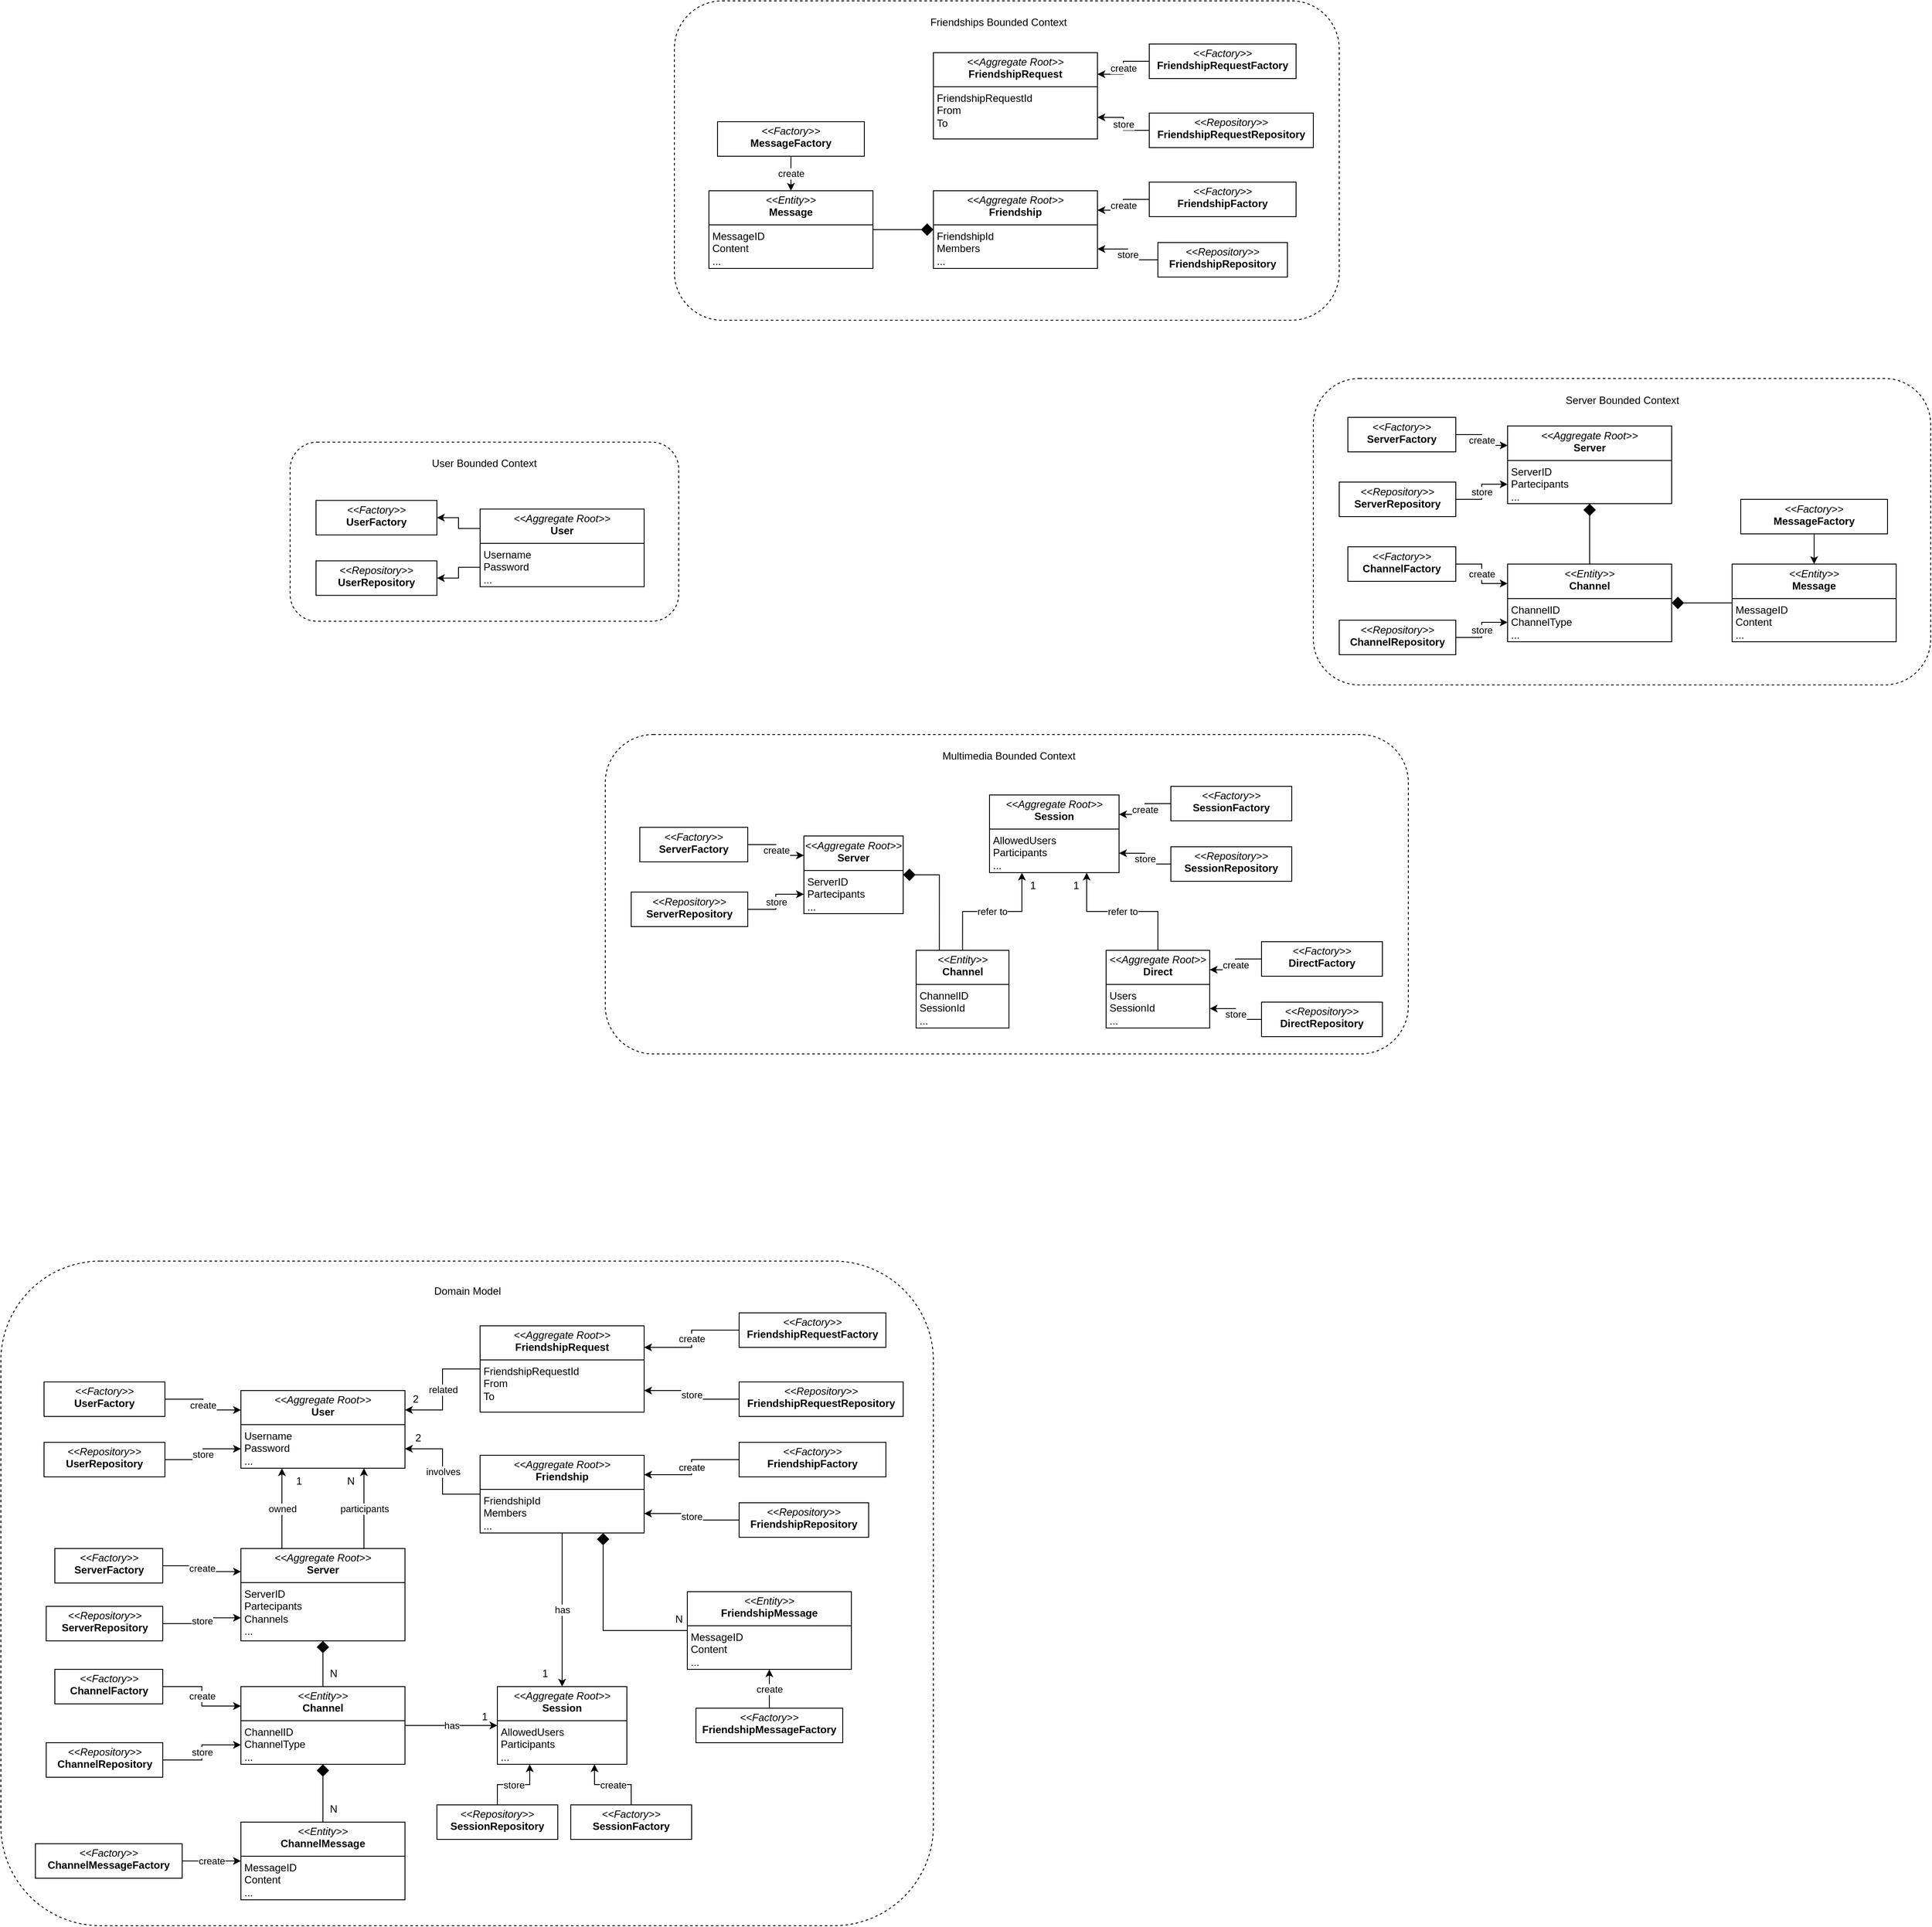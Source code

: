 <mxfile version="24.6.2" type="github" pages="4">
  <diagram name="Bounded Contexts" id="tkQB1AEBgv_wcHBzLUIK">
    <mxGraphModel grid="1" page="1" gridSize="10" guides="1" tooltips="1" connect="1" arrows="1" fold="1" pageScale="1" pageWidth="850" pageHeight="1100" math="0" shadow="0">
      <root>
        <mxCell id="0" />
        <mxCell id="1" parent="0" />
        <mxCell id="8jgpT3Tyx8E5zrP-pSie-7" value="" style="rounded=1;whiteSpace=wrap;html=1;dashed=1;" parent="1" vertex="1">
          <mxGeometry x="-150" y="477.5" width="715" height="355" as="geometry" />
        </mxCell>
        <mxCell id="8jgpT3Tyx8E5zrP-pSie-1" value="&lt;p style=&quot;margin:0px;margin-top:4px;text-align:center;&quot;&gt;&lt;i&gt;&amp;lt;&amp;lt;Aggregate Root&amp;gt;&amp;gt;&lt;/i&gt;&lt;br&gt;&lt;b&gt;Server&lt;/b&gt;&lt;/p&gt;&lt;hr size=&quot;1&quot; style=&quot;border-style:solid;&quot;&gt;&lt;p style=&quot;margin:0px;margin-left:4px;&quot;&gt;ServerID&lt;/p&gt;&lt;p style=&quot;margin:0px;margin-left:4px;&quot;&gt;Partecipants&lt;/p&gt;&lt;p style=&quot;margin:0px;margin-left:4px;&quot;&gt;...&lt;/p&gt;" style="verticalAlign=top;align=left;overflow=fill;html=1;whiteSpace=wrap;" parent="1" vertex="1">
          <mxGeometry x="75" y="532.5" width="190" height="90" as="geometry" />
        </mxCell>
        <mxCell id="8jgpT3Tyx8E5zrP-pSie-4" value="" style="edgeStyle=orthogonalEdgeStyle;rounded=0;orthogonalLoop=1;jettySize=auto;html=1;endArrow=diamond;endFill=1;endSize=12;" parent="1" source="8jgpT3Tyx8E5zrP-pSie-3" target="8jgpT3Tyx8E5zrP-pSie-1" edge="1">
          <mxGeometry relative="1" as="geometry" />
        </mxCell>
        <mxCell id="8jgpT3Tyx8E5zrP-pSie-3" value="&lt;p style=&quot;margin:0px;margin-top:4px;text-align:center;&quot;&gt;&lt;i&gt;&amp;lt;&amp;lt;Entity&amp;gt;&amp;gt;&lt;/i&gt;&lt;br&gt;&lt;b&gt;Channel&lt;/b&gt;&lt;/p&gt;&lt;hr size=&quot;1&quot; style=&quot;border-style:solid;&quot;&gt;&lt;p style=&quot;margin:0px;margin-left:4px;&quot;&gt;ChannelID&lt;/p&gt;&lt;p style=&quot;margin:0px;margin-left:4px;&quot;&gt;ChannelType&lt;/p&gt;&lt;p style=&quot;margin:0px;margin-left:4px;&quot;&gt;...&lt;/p&gt;" style="verticalAlign=top;align=left;overflow=fill;html=1;whiteSpace=wrap;" parent="1" vertex="1">
          <mxGeometry x="75" y="692.5" width="190" height="90" as="geometry" />
        </mxCell>
        <mxCell id="8jgpT3Tyx8E5zrP-pSie-6" value="" style="edgeStyle=orthogonalEdgeStyle;rounded=0;orthogonalLoop=1;jettySize=auto;html=1;endArrow=diamond;endFill=1;endSize=12;" parent="1" source="8jgpT3Tyx8E5zrP-pSie-5" target="8jgpT3Tyx8E5zrP-pSie-3" edge="1">
          <mxGeometry relative="1" as="geometry" />
        </mxCell>
        <mxCell id="8jgpT3Tyx8E5zrP-pSie-5" value="&lt;p style=&quot;margin:0px;margin-top:4px;text-align:center;&quot;&gt;&lt;i&gt;&amp;lt;&amp;lt;Entity&amp;gt;&amp;gt;&lt;/i&gt;&lt;br&gt;&lt;b&gt;Message&lt;/b&gt;&lt;/p&gt;&lt;hr size=&quot;1&quot; style=&quot;border-style:solid;&quot;&gt;&lt;p style=&quot;margin:0px;margin-left:4px;&quot;&gt;MessageID&lt;/p&gt;&lt;p style=&quot;margin:0px;margin-left:4px;&quot;&gt;Content&lt;/p&gt;&lt;p style=&quot;margin:0px;margin-left:4px;&quot;&gt;...&lt;/p&gt;" style="verticalAlign=top;align=left;overflow=fill;html=1;whiteSpace=wrap;" parent="1" vertex="1">
          <mxGeometry x="335" y="692.5" width="190" height="90" as="geometry" />
        </mxCell>
        <mxCell id="8jgpT3Tyx8E5zrP-pSie-8" value="Server Bounded Context" style="text;html=1;align=center;verticalAlign=middle;whiteSpace=wrap;rounded=0;" parent="1" vertex="1">
          <mxGeometry x="137.5" y="487.5" width="140" height="30" as="geometry" />
        </mxCell>
        <mxCell id="8jgpT3Tyx8E5zrP-pSie-9" value="" style="rounded=1;whiteSpace=wrap;html=1;dashed=1;" parent="1" vertex="1">
          <mxGeometry x="-890" y="40" width="770" height="370" as="geometry" />
        </mxCell>
        <mxCell id="8jgpT3Tyx8E5zrP-pSie-10" value="&lt;p style=&quot;margin:0px;margin-top:4px;text-align:center;&quot;&gt;&lt;i&gt;&amp;lt;&amp;lt;Aggregate Root&amp;gt;&amp;gt;&lt;/i&gt;&lt;br&gt;&lt;b&gt;FriendshipRequest&lt;/b&gt;&lt;/p&gt;&lt;hr size=&quot;1&quot; style=&quot;border-style:solid;&quot;&gt;&lt;p style=&quot;margin:0px;margin-left:4px;&quot;&gt;FriendshipRequestId&lt;/p&gt;&lt;p style=&quot;margin:0px;margin-left:4px;&quot;&gt;From&lt;/p&gt;&lt;p style=&quot;margin:0px;margin-left:4px;&quot;&gt;To&lt;/p&gt;&lt;p style=&quot;margin:0px;margin-left:4px;&quot;&gt;&lt;br&gt;&lt;/p&gt;" style="verticalAlign=top;align=left;overflow=fill;html=1;whiteSpace=wrap;" parent="1" vertex="1">
          <mxGeometry x="-590" y="100" width="190" height="100" as="geometry" />
        </mxCell>
        <mxCell id="8jgpT3Tyx8E5zrP-pSie-12" value="&lt;p style=&quot;margin:0px;margin-top:4px;text-align:center;&quot;&gt;&lt;i&gt;&amp;lt;&amp;lt;Aggregate Root&amp;gt;&amp;gt;&lt;/i&gt;&lt;br&gt;&lt;b&gt;Friendship&lt;/b&gt;&lt;/p&gt;&lt;hr size=&quot;1&quot; style=&quot;border-style:solid;&quot;&gt;&lt;p style=&quot;margin:0px;margin-left:4px;&quot;&gt;FriendshipId&lt;/p&gt;&lt;p style=&quot;margin:0px;margin-left:4px;&quot;&gt;Members&lt;/p&gt;&lt;p style=&quot;margin:0px;margin-left:4px;&quot;&gt;...&lt;/p&gt;" style="verticalAlign=top;align=left;overflow=fill;html=1;whiteSpace=wrap;" parent="1" vertex="1">
          <mxGeometry x="-590" y="260" width="190" height="90" as="geometry" />
        </mxCell>
        <mxCell id="8jgpT3Tyx8E5zrP-pSie-13" value="" style="edgeStyle=orthogonalEdgeStyle;rounded=0;orthogonalLoop=1;jettySize=auto;html=1;endArrow=diamond;endFill=1;endSize=12;startSize=12;" parent="1" source="8jgpT3Tyx8E5zrP-pSie-14" target="8jgpT3Tyx8E5zrP-pSie-12" edge="1">
          <mxGeometry relative="1" as="geometry" />
        </mxCell>
        <mxCell id="8jgpT3Tyx8E5zrP-pSie-14" value="&lt;p style=&quot;margin:0px;margin-top:4px;text-align:center;&quot;&gt;&lt;i&gt;&amp;lt;&amp;lt;Entity&amp;gt;&amp;gt;&lt;/i&gt;&lt;br&gt;&lt;b&gt;Message&lt;/b&gt;&lt;/p&gt;&lt;hr size=&quot;1&quot; style=&quot;border-style:solid;&quot;&gt;&lt;p style=&quot;margin:0px;margin-left:4px;&quot;&gt;MessageID&lt;/p&gt;&lt;p style=&quot;margin:0px;margin-left:4px;&quot;&gt;Content&lt;/p&gt;&lt;p style=&quot;margin:0px;margin-left:4px;&quot;&gt;...&lt;/p&gt;" style="verticalAlign=top;align=left;overflow=fill;html=1;whiteSpace=wrap;" parent="1" vertex="1">
          <mxGeometry x="-850" y="260" width="190" height="90" as="geometry" />
        </mxCell>
        <mxCell id="8jgpT3Tyx8E5zrP-pSie-15" value="Friendships Bounded Context" style="text;html=1;align=center;verticalAlign=middle;whiteSpace=wrap;rounded=0;" parent="1" vertex="1">
          <mxGeometry x="-602.5" y="50" width="175" height="30" as="geometry" />
        </mxCell>
        <mxCell id="miqBi6XRI_HRq4y1deOu-1" value="" style="rounded=1;whiteSpace=wrap;html=1;dashed=1;" parent="1" vertex="1">
          <mxGeometry x="-1335" y="551.25" width="450" height="207.5" as="geometry" />
        </mxCell>
        <mxCell id="miqBi6XRI_HRq4y1deOu-9" style="edgeStyle=orthogonalEdgeStyle;rounded=0;orthogonalLoop=1;jettySize=auto;html=1;exitX=0;exitY=0.25;exitDx=0;exitDy=0;entryX=1;entryY=0.5;entryDx=0;entryDy=0;" parent="1" source="miqBi6XRI_HRq4y1deOu-2" target="miqBi6XRI_HRq4y1deOu-8" edge="1">
          <mxGeometry relative="1" as="geometry" />
        </mxCell>
        <mxCell id="miqBi6XRI_HRq4y1deOu-11" style="edgeStyle=orthogonalEdgeStyle;rounded=0;orthogonalLoop=1;jettySize=auto;html=1;exitX=0;exitY=0.75;exitDx=0;exitDy=0;entryX=1;entryY=0.5;entryDx=0;entryDy=0;" parent="1" source="miqBi6XRI_HRq4y1deOu-2" target="miqBi6XRI_HRq4y1deOu-10" edge="1">
          <mxGeometry relative="1" as="geometry" />
        </mxCell>
        <mxCell id="miqBi6XRI_HRq4y1deOu-2" value="&lt;p style=&quot;margin:0px;margin-top:4px;text-align:center;&quot;&gt;&lt;i&gt;&amp;lt;&amp;lt;Aggregate Root&amp;gt;&amp;gt;&lt;/i&gt;&lt;br&gt;&lt;b&gt;User&lt;/b&gt;&lt;/p&gt;&lt;hr size=&quot;1&quot; style=&quot;border-style:solid;&quot;&gt;&lt;p style=&quot;margin:0px;margin-left:4px;&quot;&gt;Username&lt;/p&gt;&lt;p style=&quot;margin:0px;margin-left:4px;&quot;&gt;Password&lt;/p&gt;&lt;p style=&quot;margin:0px;margin-left:4px;&quot;&gt;...&lt;/p&gt;" style="verticalAlign=top;align=left;overflow=fill;html=1;whiteSpace=wrap;" parent="1" vertex="1">
          <mxGeometry x="-1115" y="628.75" width="190" height="90" as="geometry" />
        </mxCell>
        <mxCell id="miqBi6XRI_HRq4y1deOu-7" value="User Bounded Context" style="text;html=1;align=center;verticalAlign=middle;whiteSpace=wrap;rounded=0;" parent="1" vertex="1">
          <mxGeometry x="-1180" y="561.25" width="140" height="30" as="geometry" />
        </mxCell>
        <mxCell id="miqBi6XRI_HRq4y1deOu-8" value="&lt;p style=&quot;margin:0px;margin-top:4px;text-align:center;&quot;&gt;&lt;i&gt;&amp;lt;&amp;lt;Factory&amp;gt;&amp;gt;&lt;/i&gt;&lt;br&gt;&lt;b&gt;UserFactory&lt;/b&gt;&lt;/p&gt;" style="verticalAlign=top;align=left;overflow=fill;html=1;whiteSpace=wrap;" parent="1" vertex="1">
          <mxGeometry x="-1305" y="618.75" width="140" height="40" as="geometry" />
        </mxCell>
        <mxCell id="miqBi6XRI_HRq4y1deOu-10" value="&lt;p style=&quot;margin:0px;margin-top:4px;text-align:center;&quot;&gt;&lt;i&gt;&amp;lt;&amp;lt;Repository&amp;gt;&amp;gt;&lt;/i&gt;&lt;br&gt;&lt;b&gt;UserRepository&lt;/b&gt;&lt;/p&gt;" style="verticalAlign=top;align=left;overflow=fill;html=1;whiteSpace=wrap;" parent="1" vertex="1">
          <mxGeometry x="-1305" y="688.75" width="140" height="40" as="geometry" />
        </mxCell>
        <mxCell id="miqBi6XRI_HRq4y1deOu-12" value="" style="rounded=1;whiteSpace=wrap;html=1;dashed=1;" parent="1" vertex="1">
          <mxGeometry x="-970" y="890" width="930" height="370" as="geometry" />
        </mxCell>
        <mxCell id="miqBi6XRI_HRq4y1deOu-13" value="Multimedia Bounded Context" style="text;html=1;align=center;verticalAlign=middle;whiteSpace=wrap;rounded=0;" parent="1" vertex="1">
          <mxGeometry x="-590" y="900" width="175" height="30" as="geometry" />
        </mxCell>
        <mxCell id="miqBi6XRI_HRq4y1deOu-15" value="&lt;p style=&quot;margin:0px;margin-top:4px;text-align:center;&quot;&gt;&lt;i&gt;&amp;lt;&amp;lt;Aggregate Root&amp;gt;&amp;gt;&lt;/i&gt;&lt;br&gt;&lt;b&gt;Session&lt;/b&gt;&lt;/p&gt;&lt;hr size=&quot;1&quot; style=&quot;border-style:solid;&quot;&gt;&lt;p style=&quot;margin:0px;margin-left:4px;&quot;&gt;AllowedUsers&lt;/p&gt;&lt;p style=&quot;margin:0px;margin-left:4px;&quot;&gt;Participants&lt;/p&gt;&lt;p style=&quot;margin:0px;margin-left:4px;&quot;&gt;...&lt;/p&gt;" style="verticalAlign=top;align=left;overflow=fill;html=1;whiteSpace=wrap;" parent="1" vertex="1">
          <mxGeometry x="-525" y="960" width="150" height="90" as="geometry" />
        </mxCell>
        <mxCell id="miqBi6XRI_HRq4y1deOu-96" value="create" style="edgeStyle=orthogonalEdgeStyle;rounded=0;orthogonalLoop=1;jettySize=auto;html=1;exitX=0;exitY=0.5;exitDx=0;exitDy=0;entryX=1;entryY=0.25;entryDx=0;entryDy=0;" parent="1" source="miqBi6XRI_HRq4y1deOu-16" target="miqBi6XRI_HRq4y1deOu-15" edge="1">
          <mxGeometry relative="1" as="geometry" />
        </mxCell>
        <mxCell id="miqBi6XRI_HRq4y1deOu-16" value="&lt;p style=&quot;margin:0px;margin-top:4px;text-align:center;&quot;&gt;&lt;i&gt;&amp;lt;&amp;lt;Factory&amp;gt;&amp;gt;&lt;/i&gt;&lt;br&gt;&lt;b&gt;SessionFactory&lt;/b&gt;&lt;/p&gt;" style="verticalAlign=top;align=left;overflow=fill;html=1;whiteSpace=wrap;" parent="1" vertex="1">
          <mxGeometry x="-315" y="950" width="140" height="40" as="geometry" />
        </mxCell>
        <mxCell id="miqBi6XRI_HRq4y1deOu-97" value="store" style="edgeStyle=orthogonalEdgeStyle;rounded=0;orthogonalLoop=1;jettySize=auto;html=1;exitX=0;exitY=0.5;exitDx=0;exitDy=0;entryX=1;entryY=0.75;entryDx=0;entryDy=0;" parent="1" source="miqBi6XRI_HRq4y1deOu-17" target="miqBi6XRI_HRq4y1deOu-15" edge="1">
          <mxGeometry relative="1" as="geometry" />
        </mxCell>
        <mxCell id="miqBi6XRI_HRq4y1deOu-17" value="&lt;p style=&quot;margin:0px;margin-top:4px;text-align:center;&quot;&gt;&lt;i&gt;&amp;lt;&amp;lt;Repository&amp;gt;&amp;gt;&lt;/i&gt;&lt;br&gt;&lt;b&gt;SessionRepository&lt;/b&gt;&lt;/p&gt;" style="verticalAlign=top;align=left;overflow=fill;html=1;whiteSpace=wrap;" parent="1" vertex="1">
          <mxGeometry x="-315" y="1020" width="140" height="40" as="geometry" />
        </mxCell>
        <mxCell id="miqBi6XRI_HRq4y1deOu-24" style="edgeStyle=orthogonalEdgeStyle;rounded=0;orthogonalLoop=1;jettySize=auto;html=1;exitX=1;exitY=0.5;exitDx=0;exitDy=0;entryX=0.25;entryY=0;entryDx=0;entryDy=0;endArrow=none;endFill=0;startArrow=diamond;startFill=1;endSize=12;startSize=12;" parent="1" source="miqBi6XRI_HRq4y1deOu-21" target="miqBi6XRI_HRq4y1deOu-22" edge="1">
          <mxGeometry relative="1" as="geometry" />
        </mxCell>
        <mxCell id="miqBi6XRI_HRq4y1deOu-21" value="&lt;p style=&quot;margin:0px;margin-top:4px;text-align:center;&quot;&gt;&lt;i&gt;&amp;lt;&amp;lt;Aggregate Root&amp;gt;&amp;gt;&lt;/i&gt;&lt;br&gt;&lt;b&gt;Server&lt;/b&gt;&lt;/p&gt;&lt;hr size=&quot;1&quot; style=&quot;border-style:solid;&quot;&gt;&lt;p style=&quot;margin:0px;margin-left:4px;&quot;&gt;ServerID&lt;/p&gt;&lt;p style=&quot;margin:0px;margin-left:4px;&quot;&gt;Partecipants&lt;/p&gt;&lt;p style=&quot;margin:0px;margin-left:4px;&quot;&gt;...&lt;/p&gt;" style="verticalAlign=top;align=left;overflow=fill;html=1;whiteSpace=wrap;" parent="1" vertex="1">
          <mxGeometry x="-740" y="1007.5" width="115" height="90" as="geometry" />
        </mxCell>
        <mxCell id="miqBi6XRI_HRq4y1deOu-23" value="refer to" style="edgeStyle=orthogonalEdgeStyle;rounded=0;orthogonalLoop=1;jettySize=auto;html=1;exitX=0.5;exitY=0;exitDx=0;exitDy=0;entryX=0.25;entryY=1;entryDx=0;entryDy=0;" parent="1" source="miqBi6XRI_HRq4y1deOu-22" target="miqBi6XRI_HRq4y1deOu-15" edge="1">
          <mxGeometry relative="1" as="geometry" />
        </mxCell>
        <mxCell id="miqBi6XRI_HRq4y1deOu-22" value="&lt;p style=&quot;margin:0px;margin-top:4px;text-align:center;&quot;&gt;&lt;i&gt;&amp;lt;&amp;lt;Entity&amp;gt;&amp;gt;&lt;/i&gt;&lt;br&gt;&lt;b&gt;Channel&lt;/b&gt;&lt;/p&gt;&lt;hr size=&quot;1&quot; style=&quot;border-style:solid;&quot;&gt;&lt;p style=&quot;margin:0px;margin-left:4px;&quot;&gt;ChannelID&lt;/p&gt;&lt;p style=&quot;margin:0px;margin-left:4px;&quot;&gt;SessionId&lt;/p&gt;&lt;p style=&quot;margin:0px;margin-left:4px;&quot;&gt;...&lt;/p&gt;" style="verticalAlign=top;align=left;overflow=fill;html=1;whiteSpace=wrap;" parent="1" vertex="1">
          <mxGeometry x="-610" y="1140" width="107.5" height="90" as="geometry" />
        </mxCell>
        <mxCell id="miqBi6XRI_HRq4y1deOu-27" value="refer to" style="edgeStyle=orthogonalEdgeStyle;rounded=0;orthogonalLoop=1;jettySize=auto;html=1;exitX=0.5;exitY=0;exitDx=0;exitDy=0;entryX=0.75;entryY=1;entryDx=0;entryDy=0;" parent="1" source="miqBi6XRI_HRq4y1deOu-26" target="miqBi6XRI_HRq4y1deOu-15" edge="1">
          <mxGeometry relative="1" as="geometry" />
        </mxCell>
        <mxCell id="miqBi6XRI_HRq4y1deOu-26" value="&lt;p style=&quot;margin:0px;margin-top:4px;text-align:center;&quot;&gt;&lt;i&gt;&amp;lt;&amp;lt;Aggregate Root&amp;gt;&amp;gt;&lt;/i&gt;&lt;br&gt;&lt;b&gt;Direct&lt;/b&gt;&lt;/p&gt;&lt;hr size=&quot;1&quot; style=&quot;border-style:solid;&quot;&gt;&lt;p style=&quot;margin:0px;margin-left:4px;&quot;&gt;Users&lt;/p&gt;&lt;p style=&quot;margin:0px;margin-left:4px;&quot;&gt;SessionId&lt;/p&gt;&lt;p style=&quot;margin:0px;margin-left:4px;&quot;&gt;...&lt;/p&gt;" style="verticalAlign=top;align=left;overflow=fill;html=1;whiteSpace=wrap;" parent="1" vertex="1">
          <mxGeometry x="-390" y="1140" width="120" height="90" as="geometry" />
        </mxCell>
        <mxCell id="miqBi6XRI_HRq4y1deOu-32" value="create" style="edgeStyle=orthogonalEdgeStyle;rounded=0;orthogonalLoop=1;jettySize=auto;html=1;exitX=0;exitY=0.5;exitDx=0;exitDy=0;entryX=1;entryY=0.25;entryDx=0;entryDy=0;" parent="1" source="miqBi6XRI_HRq4y1deOu-28" target="8jgpT3Tyx8E5zrP-pSie-10" edge="1">
          <mxGeometry relative="1" as="geometry" />
        </mxCell>
        <mxCell id="miqBi6XRI_HRq4y1deOu-28" value="&lt;p style=&quot;margin:0px;margin-top:4px;text-align:center;&quot;&gt;&lt;i&gt;&amp;lt;&amp;lt;Factory&amp;gt;&amp;gt;&lt;/i&gt;&lt;br&gt;&lt;b&gt;FriendshipRequestFactory&lt;/b&gt;&lt;/p&gt;" style="verticalAlign=top;align=left;overflow=fill;html=1;whiteSpace=wrap;" parent="1" vertex="1">
          <mxGeometry x="-340" y="90" width="170" height="40" as="geometry" />
        </mxCell>
        <mxCell id="miqBi6XRI_HRq4y1deOu-33" value="store" style="edgeStyle=orthogonalEdgeStyle;rounded=0;orthogonalLoop=1;jettySize=auto;html=1;exitX=0;exitY=0.5;exitDx=0;exitDy=0;entryX=1;entryY=0.75;entryDx=0;entryDy=0;" parent="1" source="miqBi6XRI_HRq4y1deOu-29" target="8jgpT3Tyx8E5zrP-pSie-10" edge="1">
          <mxGeometry relative="1" as="geometry" />
        </mxCell>
        <mxCell id="miqBi6XRI_HRq4y1deOu-29" value="&lt;p style=&quot;margin:0px;margin-top:4px;text-align:center;&quot;&gt;&lt;i&gt;&amp;lt;&amp;lt;Repository&amp;gt;&amp;gt;&lt;/i&gt;&lt;br&gt;&lt;b&gt;FriendshipRequestRepository&lt;/b&gt;&lt;/p&gt;" style="verticalAlign=top;align=left;overflow=fill;html=1;whiteSpace=wrap;" parent="1" vertex="1">
          <mxGeometry x="-340" y="170" width="190" height="40" as="geometry" />
        </mxCell>
        <mxCell id="miqBi6XRI_HRq4y1deOu-36" value="create" style="edgeStyle=orthogonalEdgeStyle;rounded=0;orthogonalLoop=1;jettySize=auto;html=1;exitX=0;exitY=0.5;exitDx=0;exitDy=0;entryX=1;entryY=0.25;entryDx=0;entryDy=0;" parent="1" source="miqBi6XRI_HRq4y1deOu-34" target="8jgpT3Tyx8E5zrP-pSie-12" edge="1">
          <mxGeometry relative="1" as="geometry" />
        </mxCell>
        <mxCell id="miqBi6XRI_HRq4y1deOu-34" value="&lt;p style=&quot;margin:0px;margin-top:4px;text-align:center;&quot;&gt;&lt;i&gt;&amp;lt;&amp;lt;Factory&amp;gt;&amp;gt;&lt;/i&gt;&lt;br&gt;&lt;b&gt;FriendshipFactory&lt;/b&gt;&lt;/p&gt;" style="verticalAlign=top;align=left;overflow=fill;html=1;whiteSpace=wrap;" parent="1" vertex="1">
          <mxGeometry x="-340" y="250" width="170" height="40" as="geometry" />
        </mxCell>
        <mxCell id="miqBi6XRI_HRq4y1deOu-37" value="store" style="edgeStyle=orthogonalEdgeStyle;rounded=0;orthogonalLoop=1;jettySize=auto;html=1;exitX=0;exitY=0.5;exitDx=0;exitDy=0;entryX=1;entryY=0.75;entryDx=0;entryDy=0;" parent="1" source="miqBi6XRI_HRq4y1deOu-35" target="8jgpT3Tyx8E5zrP-pSie-12" edge="1">
          <mxGeometry relative="1" as="geometry" />
        </mxCell>
        <mxCell id="miqBi6XRI_HRq4y1deOu-35" value="&lt;p style=&quot;margin:0px;margin-top:4px;text-align:center;&quot;&gt;&lt;i&gt;&amp;lt;&amp;lt;Repository&amp;gt;&amp;gt;&lt;/i&gt;&lt;br&gt;&lt;b&gt;FriendshipRepository&lt;/b&gt;&lt;/p&gt;" style="verticalAlign=top;align=left;overflow=fill;html=1;whiteSpace=wrap;" parent="1" vertex="1">
          <mxGeometry x="-330" y="320" width="150" height="40" as="geometry" />
        </mxCell>
        <mxCell id="miqBi6XRI_HRq4y1deOu-40" value="create" style="edgeStyle=orthogonalEdgeStyle;rounded=0;orthogonalLoop=1;jettySize=auto;html=1;exitX=0.5;exitY=1;exitDx=0;exitDy=0;entryX=0.5;entryY=0;entryDx=0;entryDy=0;" parent="1" source="miqBi6XRI_HRq4y1deOu-38" target="8jgpT3Tyx8E5zrP-pSie-14" edge="1">
          <mxGeometry relative="1" as="geometry" />
        </mxCell>
        <mxCell id="miqBi6XRI_HRq4y1deOu-38" value="&lt;p style=&quot;margin:0px;margin-top:4px;text-align:center;&quot;&gt;&lt;i&gt;&amp;lt;&amp;lt;Factory&amp;gt;&amp;gt;&lt;/i&gt;&lt;br&gt;&lt;b&gt;MessageFactory&lt;/b&gt;&lt;/p&gt;" style="verticalAlign=top;align=left;overflow=fill;html=1;whiteSpace=wrap;" parent="1" vertex="1">
          <mxGeometry x="-840" y="180" width="170" height="40" as="geometry" />
        </mxCell>
        <mxCell id="miqBi6XRI_HRq4y1deOu-43" value="create" style="edgeStyle=orthogonalEdgeStyle;rounded=0;orthogonalLoop=1;jettySize=auto;html=1;exitX=1;exitY=0.5;exitDx=0;exitDy=0;entryX=0;entryY=0.25;entryDx=0;entryDy=0;" parent="1" source="miqBi6XRI_HRq4y1deOu-41" target="8jgpT3Tyx8E5zrP-pSie-1" edge="1">
          <mxGeometry relative="1" as="geometry" />
        </mxCell>
        <mxCell id="miqBi6XRI_HRq4y1deOu-41" value="&lt;p style=&quot;margin:0px;margin-top:4px;text-align:center;&quot;&gt;&lt;i&gt;&amp;lt;&amp;lt;Factory&amp;gt;&amp;gt;&lt;/i&gt;&lt;br&gt;&lt;b&gt;ServerFactory&lt;/b&gt;&lt;/p&gt;" style="verticalAlign=top;align=left;overflow=fill;html=1;whiteSpace=wrap;" parent="1" vertex="1">
          <mxGeometry x="-110" y="522.5" width="125" height="40" as="geometry" />
        </mxCell>
        <mxCell id="miqBi6XRI_HRq4y1deOu-44" value="store" style="edgeStyle=orthogonalEdgeStyle;rounded=0;orthogonalLoop=1;jettySize=auto;html=1;exitX=1;exitY=0.5;exitDx=0;exitDy=0;entryX=0;entryY=0.75;entryDx=0;entryDy=0;" parent="1" source="miqBi6XRI_HRq4y1deOu-42" target="8jgpT3Tyx8E5zrP-pSie-1" edge="1">
          <mxGeometry relative="1" as="geometry" />
        </mxCell>
        <mxCell id="miqBi6XRI_HRq4y1deOu-42" value="&lt;p style=&quot;margin:0px;margin-top:4px;text-align:center;&quot;&gt;&lt;i&gt;&amp;lt;&amp;lt;Repository&amp;gt;&amp;gt;&lt;/i&gt;&lt;br&gt;&lt;b&gt;ServerRepository&lt;/b&gt;&lt;/p&gt;" style="verticalAlign=top;align=left;overflow=fill;html=1;whiteSpace=wrap;" parent="1" vertex="1">
          <mxGeometry x="-120" y="597.5" width="135" height="40" as="geometry" />
        </mxCell>
        <mxCell id="miqBi6XRI_HRq4y1deOu-47" value="create" style="edgeStyle=orthogonalEdgeStyle;rounded=0;orthogonalLoop=1;jettySize=auto;html=1;exitX=1;exitY=0.5;exitDx=0;exitDy=0;entryX=0;entryY=0.25;entryDx=0;entryDy=0;" parent="1" source="miqBi6XRI_HRq4y1deOu-45" target="8jgpT3Tyx8E5zrP-pSie-3" edge="1">
          <mxGeometry relative="1" as="geometry" />
        </mxCell>
        <mxCell id="miqBi6XRI_HRq4y1deOu-45" value="&lt;p style=&quot;margin:0px;margin-top:4px;text-align:center;&quot;&gt;&lt;i&gt;&amp;lt;&amp;lt;Factory&amp;gt;&amp;gt;&lt;/i&gt;&lt;br&gt;&lt;b&gt;ChannelFactory&lt;/b&gt;&lt;/p&gt;" style="verticalAlign=top;align=left;overflow=fill;html=1;whiteSpace=wrap;" parent="1" vertex="1">
          <mxGeometry x="-110" y="672.5" width="125" height="40" as="geometry" />
        </mxCell>
        <mxCell id="miqBi6XRI_HRq4y1deOu-48" value="store" style="edgeStyle=orthogonalEdgeStyle;rounded=0;orthogonalLoop=1;jettySize=auto;html=1;exitX=1;exitY=0.5;exitDx=0;exitDy=0;entryX=0;entryY=0.75;entryDx=0;entryDy=0;" parent="1" source="miqBi6XRI_HRq4y1deOu-46" target="8jgpT3Tyx8E5zrP-pSie-3" edge="1">
          <mxGeometry relative="1" as="geometry" />
        </mxCell>
        <mxCell id="miqBi6XRI_HRq4y1deOu-46" value="&lt;p style=&quot;margin:0px;margin-top:4px;text-align:center;&quot;&gt;&lt;i&gt;&amp;lt;&amp;lt;Repository&amp;gt;&amp;gt;&lt;/i&gt;&lt;br&gt;&lt;b&gt;ChannelRepository&lt;/b&gt;&lt;/p&gt;" style="verticalAlign=top;align=left;overflow=fill;html=1;whiteSpace=wrap;" parent="1" vertex="1">
          <mxGeometry x="-120" y="757.5" width="135" height="40" as="geometry" />
        </mxCell>
        <mxCell id="miqBi6XRI_HRq4y1deOu-50" style="edgeStyle=orthogonalEdgeStyle;rounded=0;orthogonalLoop=1;jettySize=auto;html=1;exitX=0.5;exitY=1;exitDx=0;exitDy=0;entryX=0.5;entryY=0;entryDx=0;entryDy=0;" parent="1" source="miqBi6XRI_HRq4y1deOu-49" target="8jgpT3Tyx8E5zrP-pSie-5" edge="1">
          <mxGeometry relative="1" as="geometry" />
        </mxCell>
        <mxCell id="miqBi6XRI_HRq4y1deOu-49" value="&lt;p style=&quot;margin:0px;margin-top:4px;text-align:center;&quot;&gt;&lt;i&gt;&amp;lt;&amp;lt;Factory&amp;gt;&amp;gt;&lt;/i&gt;&lt;br&gt;&lt;b&gt;MessageFactory&lt;/b&gt;&lt;/p&gt;" style="verticalAlign=top;align=left;overflow=fill;html=1;whiteSpace=wrap;" parent="1" vertex="1">
          <mxGeometry x="345" y="617.5" width="170" height="40" as="geometry" />
        </mxCell>
        <mxCell id="miqBi6XRI_HRq4y1deOu-58" value="create" style="edgeStyle=orthogonalEdgeStyle;rounded=0;orthogonalLoop=1;jettySize=auto;html=1;exitX=1;exitY=0.5;exitDx=0;exitDy=0;entryX=0;entryY=0.25;entryDx=0;entryDy=0;" parent="1" source="miqBi6XRI_HRq4y1deOu-59" target="miqBi6XRI_HRq4y1deOu-21" edge="1">
          <mxGeometry relative="1" as="geometry">
            <mxPoint x="-745" y="1030" as="targetPoint" />
          </mxGeometry>
        </mxCell>
        <mxCell id="miqBi6XRI_HRq4y1deOu-59" value="&lt;p style=&quot;margin:0px;margin-top:4px;text-align:center;&quot;&gt;&lt;i&gt;&amp;lt;&amp;lt;Factory&amp;gt;&amp;gt;&lt;/i&gt;&lt;br&gt;&lt;b&gt;ServerFactory&lt;/b&gt;&lt;/p&gt;" style="verticalAlign=top;align=left;overflow=fill;html=1;whiteSpace=wrap;" parent="1" vertex="1">
          <mxGeometry x="-930" y="997.5" width="125" height="40" as="geometry" />
        </mxCell>
        <mxCell id="miqBi6XRI_HRq4y1deOu-60" value="store" style="edgeStyle=orthogonalEdgeStyle;rounded=0;orthogonalLoop=1;jettySize=auto;html=1;exitX=1;exitY=0.5;exitDx=0;exitDy=0;entryX=0;entryY=0.75;entryDx=0;entryDy=0;" parent="1" source="miqBi6XRI_HRq4y1deOu-61" target="miqBi6XRI_HRq4y1deOu-21" edge="1">
          <mxGeometry relative="1" as="geometry">
            <mxPoint x="-745" y="1075" as="targetPoint" />
          </mxGeometry>
        </mxCell>
        <mxCell id="miqBi6XRI_HRq4y1deOu-61" value="&lt;p style=&quot;margin:0px;margin-top:4px;text-align:center;&quot;&gt;&lt;i&gt;&amp;lt;&amp;lt;Repository&amp;gt;&amp;gt;&lt;/i&gt;&lt;br&gt;&lt;b&gt;ServerRepository&lt;/b&gt;&lt;/p&gt;" style="verticalAlign=top;align=left;overflow=fill;html=1;whiteSpace=wrap;" parent="1" vertex="1">
          <mxGeometry x="-940" y="1072.5" width="135" height="40" as="geometry" />
        </mxCell>
        <mxCell id="miqBi6XRI_HRq4y1deOu-93" value="create" style="edgeStyle=orthogonalEdgeStyle;rounded=0;orthogonalLoop=1;jettySize=auto;html=1;exitX=1;exitY=0.5;exitDx=0;exitDy=0;entryX=0;entryY=0.5;entryDx=0;entryDy=0;" parent="1" edge="1">
          <mxGeometry relative="1" as="geometry">
            <mxPoint x="-730" y="1005" as="targetPoint" />
          </mxGeometry>
        </mxCell>
        <mxCell id="miqBi6XRI_HRq4y1deOu-94" value="1" style="text;html=1;align=center;verticalAlign=middle;resizable=0;points=[];autosize=1;strokeColor=none;fillColor=none;" parent="1" vertex="1">
          <mxGeometry x="-490" y="1050" width="30" height="30" as="geometry" />
        </mxCell>
        <mxCell id="miqBi6XRI_HRq4y1deOu-95" value="1" style="text;html=1;align=center;verticalAlign=middle;resizable=0;points=[];autosize=1;strokeColor=none;fillColor=none;" parent="1" vertex="1">
          <mxGeometry x="-440" y="1050" width="30" height="30" as="geometry" />
        </mxCell>
        <mxCell id="miqBi6XRI_HRq4y1deOu-100" value="create" style="edgeStyle=orthogonalEdgeStyle;rounded=0;orthogonalLoop=1;jettySize=auto;html=1;exitX=0;exitY=0.5;exitDx=0;exitDy=0;entryX=1;entryY=0.25;entryDx=0;entryDy=0;" parent="1" source="miqBi6XRI_HRq4y1deOu-98" target="miqBi6XRI_HRq4y1deOu-26" edge="1">
          <mxGeometry relative="1" as="geometry" />
        </mxCell>
        <mxCell id="miqBi6XRI_HRq4y1deOu-98" value="&lt;p style=&quot;margin:0px;margin-top:4px;text-align:center;&quot;&gt;&lt;i&gt;&amp;lt;&amp;lt;Factory&amp;gt;&amp;gt;&lt;/i&gt;&lt;br&gt;&lt;b&gt;DirectFactory&lt;/b&gt;&lt;/p&gt;" style="verticalAlign=top;align=left;overflow=fill;html=1;whiteSpace=wrap;" parent="1" vertex="1">
          <mxGeometry x="-210" y="1130" width="140" height="40" as="geometry" />
        </mxCell>
        <mxCell id="miqBi6XRI_HRq4y1deOu-101" value="store" style="edgeStyle=orthogonalEdgeStyle;rounded=0;orthogonalLoop=1;jettySize=auto;html=1;exitX=0;exitY=0.5;exitDx=0;exitDy=0;entryX=1;entryY=0.75;entryDx=0;entryDy=0;" parent="1" source="miqBi6XRI_HRq4y1deOu-99" target="miqBi6XRI_HRq4y1deOu-26" edge="1">
          <mxGeometry relative="1" as="geometry" />
        </mxCell>
        <mxCell id="miqBi6XRI_HRq4y1deOu-99" value="&lt;p style=&quot;margin:0px;margin-top:4px;text-align:center;&quot;&gt;&lt;i&gt;&amp;lt;&amp;lt;Repository&amp;gt;&amp;gt;&lt;/i&gt;&lt;br&gt;&lt;b&gt;DirectRepository&lt;/b&gt;&lt;/p&gt;" style="verticalAlign=top;align=left;overflow=fill;html=1;whiteSpace=wrap;" parent="1" vertex="1">
          <mxGeometry x="-210" y="1200" width="140" height="40" as="geometry" />
        </mxCell>
        <mxCell id="2SXfl_tYCF42z1zNbeH--1" value="" style="rounded=1;whiteSpace=wrap;html=1;dashed=1;" vertex="1" parent="1">
          <mxGeometry x="-1670" y="1500" width="1080" height="770" as="geometry" />
        </mxCell>
        <mxCell id="2SXfl_tYCF42z1zNbeH--2" value="Domain Model" style="text;html=1;align=center;verticalAlign=middle;whiteSpace=wrap;rounded=0;" vertex="1" parent="1">
          <mxGeometry x="-1217.5" y="1520" width="175" height="30" as="geometry" />
        </mxCell>
        <mxCell id="2SXfl_tYCF42z1zNbeH--50" value="related" style="edgeStyle=orthogonalEdgeStyle;rounded=0;orthogonalLoop=1;jettySize=auto;html=1;exitX=0;exitY=0.5;exitDx=0;exitDy=0;entryX=1;entryY=0.25;entryDx=0;entryDy=0;" edge="1" parent="1" source="2SXfl_tYCF42z1zNbeH--3" target="2SXfl_tYCF42z1zNbeH--19">
          <mxGeometry relative="1" as="geometry" />
        </mxCell>
        <mxCell id="2SXfl_tYCF42z1zNbeH--3" value="&lt;p style=&quot;margin:0px;margin-top:4px;text-align:center;&quot;&gt;&lt;i&gt;&amp;lt;&amp;lt;Aggregate Root&amp;gt;&amp;gt;&lt;/i&gt;&lt;br&gt;&lt;b&gt;FriendshipRequest&lt;/b&gt;&lt;/p&gt;&lt;hr size=&quot;1&quot; style=&quot;border-style:solid;&quot;&gt;&lt;p style=&quot;margin:0px;margin-left:4px;&quot;&gt;FriendshipRequestId&lt;/p&gt;&lt;p style=&quot;margin:0px;margin-left:4px;&quot;&gt;From&lt;/p&gt;&lt;p style=&quot;margin:0px;margin-left:4px;&quot;&gt;To&lt;/p&gt;&lt;p style=&quot;margin:0px;margin-left:4px;&quot;&gt;&lt;br&gt;&lt;/p&gt;" style="verticalAlign=top;align=left;overflow=fill;html=1;whiteSpace=wrap;" vertex="1" parent="1">
          <mxGeometry x="-1115" y="1575" width="190" height="100" as="geometry" />
        </mxCell>
        <mxCell id="2SXfl_tYCF42z1zNbeH--48" value="involves" style="edgeStyle=orthogonalEdgeStyle;rounded=0;orthogonalLoop=1;jettySize=auto;html=1;exitX=0;exitY=0.5;exitDx=0;exitDy=0;entryX=1;entryY=0.75;entryDx=0;entryDy=0;" edge="1" parent="1" source="2SXfl_tYCF42z1zNbeH--4" target="2SXfl_tYCF42z1zNbeH--19">
          <mxGeometry relative="1" as="geometry" />
        </mxCell>
        <mxCell id="2SXfl_tYCF42z1zNbeH--57" value="has" style="edgeStyle=orthogonalEdgeStyle;rounded=0;orthogonalLoop=1;jettySize=auto;html=1;exitX=0.5;exitY=1;exitDx=0;exitDy=0;entryX=0.5;entryY=0;entryDx=0;entryDy=0;" edge="1" parent="1" source="2SXfl_tYCF42z1zNbeH--4" target="2SXfl_tYCF42z1zNbeH--52">
          <mxGeometry relative="1" as="geometry" />
        </mxCell>
        <mxCell id="2SXfl_tYCF42z1zNbeH--4" value="&lt;p style=&quot;margin:0px;margin-top:4px;text-align:center;&quot;&gt;&lt;i&gt;&amp;lt;&amp;lt;Aggregate Root&amp;gt;&amp;gt;&lt;/i&gt;&lt;br&gt;&lt;b&gt;Friendship&lt;/b&gt;&lt;/p&gt;&lt;hr size=&quot;1&quot; style=&quot;border-style:solid;&quot;&gt;&lt;p style=&quot;margin:0px;margin-left:4px;&quot;&gt;FriendshipId&lt;/p&gt;&lt;p style=&quot;margin:0px;margin-left:4px;&quot;&gt;Members&lt;/p&gt;&lt;p style=&quot;margin:0px;margin-left:4px;&quot;&gt;...&lt;/p&gt;" style="verticalAlign=top;align=left;overflow=fill;html=1;whiteSpace=wrap;" vertex="1" parent="1">
          <mxGeometry x="-1115" y="1725" width="190" height="90" as="geometry" />
        </mxCell>
        <mxCell id="2SXfl_tYCF42z1zNbeH--5" value="" style="edgeStyle=orthogonalEdgeStyle;rounded=0;orthogonalLoop=1;jettySize=auto;html=1;endArrow=diamond;endFill=1;endSize=12;startSize=12;entryX=0.75;entryY=1;entryDx=0;entryDy=0;exitX=0;exitY=0.5;exitDx=0;exitDy=0;" edge="1" parent="1" source="2SXfl_tYCF42z1zNbeH--6" target="2SXfl_tYCF42z1zNbeH--4">
          <mxGeometry relative="1" as="geometry" />
        </mxCell>
        <mxCell id="2SXfl_tYCF42z1zNbeH--6" value="&lt;p style=&quot;margin:0px;margin-top:4px;text-align:center;&quot;&gt;&lt;i&gt;&amp;lt;&amp;lt;Entity&amp;gt;&amp;gt;&lt;/i&gt;&lt;br&gt;&lt;b&gt;FriendshipMessage&lt;/b&gt;&lt;/p&gt;&lt;hr size=&quot;1&quot; style=&quot;border-style:solid;&quot;&gt;&lt;p style=&quot;margin:0px;margin-left:4px;&quot;&gt;MessageID&lt;/p&gt;&lt;p style=&quot;margin:0px;margin-left:4px;&quot;&gt;Content&lt;/p&gt;&lt;p style=&quot;margin:0px;margin-left:4px;&quot;&gt;...&lt;/p&gt;" style="verticalAlign=top;align=left;overflow=fill;html=1;whiteSpace=wrap;" vertex="1" parent="1">
          <mxGeometry x="-875" y="1883" width="190" height="90" as="geometry" />
        </mxCell>
        <mxCell id="2SXfl_tYCF42z1zNbeH--7" value="create" style="edgeStyle=orthogonalEdgeStyle;rounded=0;orthogonalLoop=1;jettySize=auto;html=1;exitX=0;exitY=0.5;exitDx=0;exitDy=0;entryX=1;entryY=0.25;entryDx=0;entryDy=0;" edge="1" parent="1" source="2SXfl_tYCF42z1zNbeH--8" target="2SXfl_tYCF42z1zNbeH--3">
          <mxGeometry relative="1" as="geometry" />
        </mxCell>
        <mxCell id="2SXfl_tYCF42z1zNbeH--8" value="&lt;p style=&quot;margin:0px;margin-top:4px;text-align:center;&quot;&gt;&lt;i&gt;&amp;lt;&amp;lt;Factory&amp;gt;&amp;gt;&lt;/i&gt;&lt;br&gt;&lt;b&gt;FriendshipRequestFactory&lt;/b&gt;&lt;/p&gt;" style="verticalAlign=top;align=left;overflow=fill;html=1;whiteSpace=wrap;" vertex="1" parent="1">
          <mxGeometry x="-815" y="1560" width="170" height="40" as="geometry" />
        </mxCell>
        <mxCell id="2SXfl_tYCF42z1zNbeH--9" value="store" style="edgeStyle=orthogonalEdgeStyle;rounded=0;orthogonalLoop=1;jettySize=auto;html=1;exitX=0;exitY=0.5;exitDx=0;exitDy=0;entryX=1;entryY=0.75;entryDx=0;entryDy=0;" edge="1" parent="1" source="2SXfl_tYCF42z1zNbeH--10" target="2SXfl_tYCF42z1zNbeH--3">
          <mxGeometry relative="1" as="geometry" />
        </mxCell>
        <mxCell id="2SXfl_tYCF42z1zNbeH--10" value="&lt;p style=&quot;margin:0px;margin-top:4px;text-align:center;&quot;&gt;&lt;i&gt;&amp;lt;&amp;lt;Repository&amp;gt;&amp;gt;&lt;/i&gt;&lt;br&gt;&lt;b&gt;FriendshipRequestRepository&lt;/b&gt;&lt;/p&gt;" style="verticalAlign=top;align=left;overflow=fill;html=1;whiteSpace=wrap;" vertex="1" parent="1">
          <mxGeometry x="-815" y="1640" width="190" height="40" as="geometry" />
        </mxCell>
        <mxCell id="2SXfl_tYCF42z1zNbeH--11" value="create" style="edgeStyle=orthogonalEdgeStyle;rounded=0;orthogonalLoop=1;jettySize=auto;html=1;exitX=0;exitY=0.5;exitDx=0;exitDy=0;entryX=1;entryY=0.25;entryDx=0;entryDy=0;" edge="1" parent="1" source="2SXfl_tYCF42z1zNbeH--12" target="2SXfl_tYCF42z1zNbeH--4">
          <mxGeometry relative="1" as="geometry" />
        </mxCell>
        <mxCell id="2SXfl_tYCF42z1zNbeH--12" value="&lt;p style=&quot;margin:0px;margin-top:4px;text-align:center;&quot;&gt;&lt;i&gt;&amp;lt;&amp;lt;Factory&amp;gt;&amp;gt;&lt;/i&gt;&lt;br&gt;&lt;b&gt;FriendshipFactory&lt;/b&gt;&lt;/p&gt;" style="verticalAlign=top;align=left;overflow=fill;html=1;whiteSpace=wrap;" vertex="1" parent="1">
          <mxGeometry x="-815" y="1710" width="170" height="40" as="geometry" />
        </mxCell>
        <mxCell id="2SXfl_tYCF42z1zNbeH--13" value="store" style="edgeStyle=orthogonalEdgeStyle;rounded=0;orthogonalLoop=1;jettySize=auto;html=1;exitX=0;exitY=0.5;exitDx=0;exitDy=0;entryX=1;entryY=0.75;entryDx=0;entryDy=0;" edge="1" parent="1" source="2SXfl_tYCF42z1zNbeH--14" target="2SXfl_tYCF42z1zNbeH--4">
          <mxGeometry relative="1" as="geometry" />
        </mxCell>
        <mxCell id="2SXfl_tYCF42z1zNbeH--14" value="&lt;p style=&quot;margin:0px;margin-top:4px;text-align:center;&quot;&gt;&lt;i&gt;&amp;lt;&amp;lt;Repository&amp;gt;&amp;gt;&lt;/i&gt;&lt;br&gt;&lt;b&gt;FriendshipRepository&lt;/b&gt;&lt;/p&gt;" style="verticalAlign=top;align=left;overflow=fill;html=1;whiteSpace=wrap;" vertex="1" parent="1">
          <mxGeometry x="-815" y="1780" width="150" height="40" as="geometry" />
        </mxCell>
        <mxCell id="2SXfl_tYCF42z1zNbeH--47" value="create" style="edgeStyle=orthogonalEdgeStyle;rounded=0;orthogonalLoop=1;jettySize=auto;html=1;exitX=0.5;exitY=0;exitDx=0;exitDy=0;entryX=0.5;entryY=1;entryDx=0;entryDy=0;" edge="1" parent="1" source="2SXfl_tYCF42z1zNbeH--16" target="2SXfl_tYCF42z1zNbeH--6">
          <mxGeometry relative="1" as="geometry" />
        </mxCell>
        <mxCell id="2SXfl_tYCF42z1zNbeH--16" value="&lt;p style=&quot;margin:0px;margin-top:4px;text-align:center;&quot;&gt;&lt;i&gt;&amp;lt;&amp;lt;Factory&amp;gt;&amp;gt;&lt;/i&gt;&lt;br&gt;&lt;b&gt;FriendshipMessageFactory&lt;/b&gt;&lt;/p&gt;" style="verticalAlign=top;align=left;overflow=fill;html=1;whiteSpace=wrap;" vertex="1" parent="1">
          <mxGeometry x="-865" y="2018" width="170" height="40" as="geometry" />
        </mxCell>
        <mxCell id="2SXfl_tYCF42z1zNbeH--19" value="&lt;p style=&quot;margin:0px;margin-top:4px;text-align:center;&quot;&gt;&lt;i&gt;&amp;lt;&amp;lt;Aggregate Root&amp;gt;&amp;gt;&lt;/i&gt;&lt;br&gt;&lt;b&gt;User&lt;/b&gt;&lt;/p&gt;&lt;hr size=&quot;1&quot; style=&quot;border-style:solid;&quot;&gt;&lt;p style=&quot;margin:0px;margin-left:4px;&quot;&gt;Username&lt;/p&gt;&lt;p style=&quot;margin:0px;margin-left:4px;&quot;&gt;Password&lt;/p&gt;&lt;p style=&quot;margin:0px;margin-left:4px;&quot;&gt;...&lt;/p&gt;" style="verticalAlign=top;align=left;overflow=fill;html=1;whiteSpace=wrap;" vertex="1" parent="1">
          <mxGeometry x="-1392" y="1650" width="190" height="90" as="geometry" />
        </mxCell>
        <mxCell id="2SXfl_tYCF42z1zNbeH--41" value="create" style="edgeStyle=orthogonalEdgeStyle;rounded=0;orthogonalLoop=1;jettySize=auto;html=1;exitX=1;exitY=0.5;exitDx=0;exitDy=0;entryX=0;entryY=0.25;entryDx=0;entryDy=0;" edge="1" parent="1" source="2SXfl_tYCF42z1zNbeH--20" target="2SXfl_tYCF42z1zNbeH--19">
          <mxGeometry relative="1" as="geometry" />
        </mxCell>
        <mxCell id="2SXfl_tYCF42z1zNbeH--20" value="&lt;p style=&quot;margin:0px;margin-top:4px;text-align:center;&quot;&gt;&lt;i&gt;&amp;lt;&amp;lt;Factory&amp;gt;&amp;gt;&lt;/i&gt;&lt;br&gt;&lt;b&gt;UserFactory&lt;/b&gt;&lt;/p&gt;" style="verticalAlign=top;align=left;overflow=fill;html=1;whiteSpace=wrap;" vertex="1" parent="1">
          <mxGeometry x="-1620" y="1640" width="140" height="40" as="geometry" />
        </mxCell>
        <mxCell id="2SXfl_tYCF42z1zNbeH--42" value="store" style="edgeStyle=orthogonalEdgeStyle;rounded=0;orthogonalLoop=1;jettySize=auto;html=1;exitX=1;exitY=0.5;exitDx=0;exitDy=0;entryX=0;entryY=0.75;entryDx=0;entryDy=0;" edge="1" parent="1" source="2SXfl_tYCF42z1zNbeH--21" target="2SXfl_tYCF42z1zNbeH--19">
          <mxGeometry relative="1" as="geometry" />
        </mxCell>
        <mxCell id="2SXfl_tYCF42z1zNbeH--21" value="&lt;p style=&quot;margin:0px;margin-top:4px;text-align:center;&quot;&gt;&lt;i&gt;&amp;lt;&amp;lt;Repository&amp;gt;&amp;gt;&lt;/i&gt;&lt;br&gt;&lt;b&gt;UserRepository&lt;/b&gt;&lt;/p&gt;" style="verticalAlign=top;align=left;overflow=fill;html=1;whiteSpace=wrap;" vertex="1" parent="1">
          <mxGeometry x="-1620" y="1710" width="140" height="40" as="geometry" />
        </mxCell>
        <mxCell id="2SXfl_tYCF42z1zNbeH--38" value="owned" style="edgeStyle=orthogonalEdgeStyle;rounded=0;orthogonalLoop=1;jettySize=auto;html=1;exitX=0.25;exitY=0;exitDx=0;exitDy=0;entryX=0.25;entryY=1;entryDx=0;entryDy=0;" edge="1" parent="1" source="2SXfl_tYCF42z1zNbeH--22" target="2SXfl_tYCF42z1zNbeH--19">
          <mxGeometry relative="1" as="geometry" />
        </mxCell>
        <mxCell id="2SXfl_tYCF42z1zNbeH--39" value="participants" style="edgeStyle=orthogonalEdgeStyle;rounded=0;orthogonalLoop=1;jettySize=auto;html=1;exitX=0.75;exitY=0;exitDx=0;exitDy=0;entryX=0.75;entryY=1;entryDx=0;entryDy=0;" edge="1" parent="1" source="2SXfl_tYCF42z1zNbeH--22" target="2SXfl_tYCF42z1zNbeH--19">
          <mxGeometry relative="1" as="geometry" />
        </mxCell>
        <mxCell id="2SXfl_tYCF42z1zNbeH--22" value="&lt;p style=&quot;margin:0px;margin-top:4px;text-align:center;&quot;&gt;&lt;i&gt;&amp;lt;&amp;lt;Aggregate Root&amp;gt;&amp;gt;&lt;/i&gt;&lt;br&gt;&lt;b&gt;Server&lt;/b&gt;&lt;/p&gt;&lt;hr size=&quot;1&quot; style=&quot;border-style:solid;&quot;&gt;&lt;p style=&quot;margin:0px;margin-left:4px;&quot;&gt;ServerID&lt;/p&gt;&lt;p style=&quot;margin:0px;margin-left:4px;&quot;&gt;Partecipants&lt;/p&gt;&lt;p style=&quot;margin:0px;margin-left:4px;&quot;&gt;Channels&lt;/p&gt;&lt;p style=&quot;margin:0px;margin-left:4px;&quot;&gt;...&lt;/p&gt;&lt;p style=&quot;margin:0px;margin-left:4px;&quot;&gt;...&lt;/p&gt;" style="verticalAlign=top;align=left;overflow=fill;html=1;whiteSpace=wrap;" vertex="1" parent="1">
          <mxGeometry x="-1392" y="1833" width="190" height="107" as="geometry" />
        </mxCell>
        <mxCell id="2SXfl_tYCF42z1zNbeH--23" value="" style="edgeStyle=orthogonalEdgeStyle;rounded=0;orthogonalLoop=1;jettySize=auto;html=1;endArrow=diamond;endFill=1;endSize=12;" edge="1" parent="1" source="2SXfl_tYCF42z1zNbeH--24" target="2SXfl_tYCF42z1zNbeH--22">
          <mxGeometry relative="1" as="geometry" />
        </mxCell>
        <mxCell id="2SXfl_tYCF42z1zNbeH--55" value="has" style="edgeStyle=orthogonalEdgeStyle;rounded=0;orthogonalLoop=1;jettySize=auto;html=1;exitX=1;exitY=0.5;exitDx=0;exitDy=0;entryX=0;entryY=0.5;entryDx=0;entryDy=0;" edge="1" parent="1" source="2SXfl_tYCF42z1zNbeH--24" target="2SXfl_tYCF42z1zNbeH--52">
          <mxGeometry relative="1" as="geometry" />
        </mxCell>
        <mxCell id="2SXfl_tYCF42z1zNbeH--24" value="&lt;p style=&quot;margin:0px;margin-top:4px;text-align:center;&quot;&gt;&lt;i&gt;&amp;lt;&amp;lt;Entity&amp;gt;&amp;gt;&lt;/i&gt;&lt;br&gt;&lt;b&gt;Channel&lt;/b&gt;&lt;/p&gt;&lt;hr size=&quot;1&quot; style=&quot;border-style:solid;&quot;&gt;&lt;p style=&quot;margin:0px;margin-left:4px;&quot;&gt;ChannelID&lt;/p&gt;&lt;p style=&quot;margin:0px;margin-left:4px;&quot;&gt;ChannelType&lt;/p&gt;&lt;p style=&quot;margin:0px;margin-left:4px;&quot;&gt;...&lt;/p&gt;" style="verticalAlign=top;align=left;overflow=fill;html=1;whiteSpace=wrap;" vertex="1" parent="1">
          <mxGeometry x="-1392" y="1993" width="190" height="90" as="geometry" />
        </mxCell>
        <mxCell id="2SXfl_tYCF42z1zNbeH--25" value="" style="edgeStyle=orthogonalEdgeStyle;rounded=0;orthogonalLoop=1;jettySize=auto;html=1;endArrow=diamond;endFill=1;endSize=12;entryX=0.5;entryY=1;entryDx=0;entryDy=0;exitX=0.5;exitY=0;exitDx=0;exitDy=0;" edge="1" parent="1" source="2SXfl_tYCF42z1zNbeH--26" target="2SXfl_tYCF42z1zNbeH--24">
          <mxGeometry relative="1" as="geometry" />
        </mxCell>
        <mxCell id="2SXfl_tYCF42z1zNbeH--26" value="&lt;p style=&quot;margin:0px;margin-top:4px;text-align:center;&quot;&gt;&lt;i&gt;&amp;lt;&amp;lt;Entity&amp;gt;&amp;gt;&lt;/i&gt;&lt;br&gt;&lt;b&gt;ChannelMessage&lt;/b&gt;&lt;/p&gt;&lt;hr size=&quot;1&quot; style=&quot;border-style:solid;&quot;&gt;&lt;p style=&quot;margin:0px;margin-left:4px;&quot;&gt;MessageID&lt;/p&gt;&lt;p style=&quot;margin:0px;margin-left:4px;&quot;&gt;Content&lt;/p&gt;&lt;p style=&quot;margin:0px;margin-left:4px;&quot;&gt;...&lt;/p&gt;" style="verticalAlign=top;align=left;overflow=fill;html=1;whiteSpace=wrap;" vertex="1" parent="1">
          <mxGeometry x="-1392" y="2150" width="190" height="90" as="geometry" />
        </mxCell>
        <mxCell id="2SXfl_tYCF42z1zNbeH--27" value="create" style="edgeStyle=orthogonalEdgeStyle;rounded=0;orthogonalLoop=1;jettySize=auto;html=1;exitX=1;exitY=0.5;exitDx=0;exitDy=0;entryX=0;entryY=0.25;entryDx=0;entryDy=0;" edge="1" parent="1" source="2SXfl_tYCF42z1zNbeH--28" target="2SXfl_tYCF42z1zNbeH--22">
          <mxGeometry relative="1" as="geometry" />
        </mxCell>
        <mxCell id="2SXfl_tYCF42z1zNbeH--28" value="&lt;p style=&quot;margin:0px;margin-top:4px;text-align:center;&quot;&gt;&lt;i&gt;&amp;lt;&amp;lt;Factory&amp;gt;&amp;gt;&lt;/i&gt;&lt;br&gt;&lt;b&gt;ServerFactory&lt;/b&gt;&lt;/p&gt;" style="verticalAlign=top;align=left;overflow=fill;html=1;whiteSpace=wrap;" vertex="1" parent="1">
          <mxGeometry x="-1607.5" y="1833" width="125" height="40" as="geometry" />
        </mxCell>
        <mxCell id="2SXfl_tYCF42z1zNbeH--29" value="store" style="edgeStyle=orthogonalEdgeStyle;rounded=0;orthogonalLoop=1;jettySize=auto;html=1;exitX=1;exitY=0.5;exitDx=0;exitDy=0;entryX=0;entryY=0.75;entryDx=0;entryDy=0;" edge="1" parent="1" source="2SXfl_tYCF42z1zNbeH--30" target="2SXfl_tYCF42z1zNbeH--22">
          <mxGeometry relative="1" as="geometry" />
        </mxCell>
        <mxCell id="2SXfl_tYCF42z1zNbeH--30" value="&lt;p style=&quot;margin:0px;margin-top:4px;text-align:center;&quot;&gt;&lt;i&gt;&amp;lt;&amp;lt;Repository&amp;gt;&amp;gt;&lt;/i&gt;&lt;br&gt;&lt;b&gt;ServerRepository&lt;/b&gt;&lt;/p&gt;" style="verticalAlign=top;align=left;overflow=fill;html=1;whiteSpace=wrap;" vertex="1" parent="1">
          <mxGeometry x="-1617.5" y="1900" width="135" height="40" as="geometry" />
        </mxCell>
        <mxCell id="2SXfl_tYCF42z1zNbeH--31" value="create" style="edgeStyle=orthogonalEdgeStyle;rounded=0;orthogonalLoop=1;jettySize=auto;html=1;exitX=1;exitY=0.5;exitDx=0;exitDy=0;entryX=0;entryY=0.25;entryDx=0;entryDy=0;" edge="1" parent="1" source="2SXfl_tYCF42z1zNbeH--32" target="2SXfl_tYCF42z1zNbeH--24">
          <mxGeometry relative="1" as="geometry" />
        </mxCell>
        <mxCell id="2SXfl_tYCF42z1zNbeH--32" value="&lt;p style=&quot;margin:0px;margin-top:4px;text-align:center;&quot;&gt;&lt;i&gt;&amp;lt;&amp;lt;Factory&amp;gt;&amp;gt;&lt;/i&gt;&lt;br&gt;&lt;b&gt;ChannelFactory&lt;/b&gt;&lt;/p&gt;" style="verticalAlign=top;align=left;overflow=fill;html=1;whiteSpace=wrap;" vertex="1" parent="1">
          <mxGeometry x="-1607.5" y="1973" width="125" height="40" as="geometry" />
        </mxCell>
        <mxCell id="2SXfl_tYCF42z1zNbeH--33" value="store" style="edgeStyle=orthogonalEdgeStyle;rounded=0;orthogonalLoop=1;jettySize=auto;html=1;exitX=1;exitY=0.5;exitDx=0;exitDy=0;entryX=0;entryY=0.75;entryDx=0;entryDy=0;" edge="1" parent="1" source="2SXfl_tYCF42z1zNbeH--34" target="2SXfl_tYCF42z1zNbeH--24">
          <mxGeometry relative="1" as="geometry" />
        </mxCell>
        <mxCell id="2SXfl_tYCF42z1zNbeH--34" value="&lt;p style=&quot;margin:0px;margin-top:4px;text-align:center;&quot;&gt;&lt;i&gt;&amp;lt;&amp;lt;Repository&amp;gt;&amp;gt;&lt;/i&gt;&lt;br&gt;&lt;b&gt;ChannelRepository&lt;/b&gt;&lt;/p&gt;" style="verticalAlign=top;align=left;overflow=fill;html=1;whiteSpace=wrap;" vertex="1" parent="1">
          <mxGeometry x="-1617.5" y="2058" width="135" height="40" as="geometry" />
        </mxCell>
        <mxCell id="2SXfl_tYCF42z1zNbeH--40" value="create" style="edgeStyle=orthogonalEdgeStyle;rounded=0;orthogonalLoop=1;jettySize=auto;html=1;exitX=1;exitY=0.5;exitDx=0;exitDy=0;entryX=0;entryY=0.5;entryDx=0;entryDy=0;" edge="1" parent="1" source="2SXfl_tYCF42z1zNbeH--36" target="2SXfl_tYCF42z1zNbeH--26">
          <mxGeometry relative="1" as="geometry" />
        </mxCell>
        <mxCell id="2SXfl_tYCF42z1zNbeH--36" value="&lt;p style=&quot;margin:0px;margin-top:4px;text-align:center;&quot;&gt;&lt;i&gt;&amp;lt;&amp;lt;Factory&amp;gt;&amp;gt;&lt;/i&gt;&lt;br&gt;&lt;b&gt;ChannelMessageFactory&lt;/b&gt;&lt;/p&gt;" style="verticalAlign=top;align=left;overflow=fill;html=1;whiteSpace=wrap;" vertex="1" parent="1">
          <mxGeometry x="-1630" y="2175" width="170" height="40" as="geometry" />
        </mxCell>
        <mxCell id="2SXfl_tYCF42z1zNbeH--43" value="1" style="text;html=1;align=center;verticalAlign=middle;resizable=0;points=[];autosize=1;strokeColor=none;fillColor=none;" vertex="1" parent="1">
          <mxGeometry x="-1340" y="1740" width="30" height="30" as="geometry" />
        </mxCell>
        <mxCell id="2SXfl_tYCF42z1zNbeH--45" value="N" style="text;html=1;align=center;verticalAlign=middle;resizable=0;points=[];autosize=1;strokeColor=none;fillColor=none;" vertex="1" parent="1">
          <mxGeometry x="-1280" y="1740" width="30" height="30" as="geometry" />
        </mxCell>
        <mxCell id="2SXfl_tYCF42z1zNbeH--49" value="2" style="text;html=1;align=center;verticalAlign=middle;resizable=0;points=[];autosize=1;strokeColor=none;fillColor=none;" vertex="1" parent="1">
          <mxGeometry x="-1202" y="1690" width="30" height="30" as="geometry" />
        </mxCell>
        <mxCell id="2SXfl_tYCF42z1zNbeH--52" value="&lt;p style=&quot;margin:0px;margin-top:4px;text-align:center;&quot;&gt;&lt;i&gt;&amp;lt;&amp;lt;Aggregate Root&amp;gt;&amp;gt;&lt;/i&gt;&lt;br&gt;&lt;b&gt;Session&lt;/b&gt;&lt;/p&gt;&lt;hr size=&quot;1&quot; style=&quot;border-style:solid;&quot;&gt;&lt;p style=&quot;margin:0px;margin-left:4px;&quot;&gt;AllowedUsers&lt;/p&gt;&lt;p style=&quot;margin:0px;margin-left:4px;&quot;&gt;Participants&lt;/p&gt;&lt;p style=&quot;margin:0px;margin-left:4px;&quot;&gt;...&lt;/p&gt;" style="verticalAlign=top;align=left;overflow=fill;html=1;whiteSpace=wrap;" vertex="1" parent="1">
          <mxGeometry x="-1095" y="1993" width="150" height="90" as="geometry" />
        </mxCell>
        <mxCell id="2SXfl_tYCF42z1zNbeH--60" value="create" style="edgeStyle=orthogonalEdgeStyle;rounded=0;orthogonalLoop=1;jettySize=auto;html=1;exitX=0.5;exitY=0;exitDx=0;exitDy=0;entryX=0.75;entryY=1;entryDx=0;entryDy=0;" edge="1" parent="1" source="2SXfl_tYCF42z1zNbeH--53" target="2SXfl_tYCF42z1zNbeH--52">
          <mxGeometry relative="1" as="geometry" />
        </mxCell>
        <mxCell id="2SXfl_tYCF42z1zNbeH--53" value="&lt;p style=&quot;margin:0px;margin-top:4px;text-align:center;&quot;&gt;&lt;i&gt;&amp;lt;&amp;lt;Factory&amp;gt;&amp;gt;&lt;/i&gt;&lt;br&gt;&lt;b&gt;SessionFactory&lt;/b&gt;&lt;/p&gt;" style="verticalAlign=top;align=left;overflow=fill;html=1;whiteSpace=wrap;" vertex="1" parent="1">
          <mxGeometry x="-1010" y="2130" width="140" height="40" as="geometry" />
        </mxCell>
        <mxCell id="2SXfl_tYCF42z1zNbeH--59" value="store" style="edgeStyle=orthogonalEdgeStyle;rounded=0;orthogonalLoop=1;jettySize=auto;html=1;exitX=0.5;exitY=0;exitDx=0;exitDy=0;entryX=0.25;entryY=1;entryDx=0;entryDy=0;" edge="1" parent="1" source="2SXfl_tYCF42z1zNbeH--54" target="2SXfl_tYCF42z1zNbeH--52">
          <mxGeometry relative="1" as="geometry" />
        </mxCell>
        <mxCell id="2SXfl_tYCF42z1zNbeH--54" value="&lt;p style=&quot;margin:0px;margin-top:4px;text-align:center;&quot;&gt;&lt;i&gt;&amp;lt;&amp;lt;Repository&amp;gt;&amp;gt;&lt;/i&gt;&lt;br&gt;&lt;b&gt;SessionRepository&lt;/b&gt;&lt;/p&gt;" style="verticalAlign=top;align=left;overflow=fill;html=1;whiteSpace=wrap;" vertex="1" parent="1">
          <mxGeometry x="-1165" y="2130" width="140" height="40" as="geometry" />
        </mxCell>
        <mxCell id="2SXfl_tYCF42z1zNbeH--56" value="1" style="text;html=1;align=center;verticalAlign=middle;resizable=0;points=[];autosize=1;strokeColor=none;fillColor=none;" vertex="1" parent="1">
          <mxGeometry x="-1125" y="2013" width="30" height="30" as="geometry" />
        </mxCell>
        <mxCell id="2SXfl_tYCF42z1zNbeH--58" value="1" style="text;html=1;align=center;verticalAlign=middle;resizable=0;points=[];autosize=1;strokeColor=none;fillColor=none;" vertex="1" parent="1">
          <mxGeometry x="-1055" y="1963" width="30" height="30" as="geometry" />
        </mxCell>
        <mxCell id="2SXfl_tYCF42z1zNbeH--61" value="2" style="text;html=1;align=center;verticalAlign=middle;resizable=0;points=[];autosize=1;strokeColor=none;fillColor=none;" vertex="1" parent="1">
          <mxGeometry x="-1205" y="1645" width="30" height="30" as="geometry" />
        </mxCell>
        <mxCell id="2SXfl_tYCF42z1zNbeH--62" value="N" style="text;html=1;align=center;verticalAlign=middle;resizable=0;points=[];autosize=1;strokeColor=none;fillColor=none;" vertex="1" parent="1">
          <mxGeometry x="-1300" y="2120" width="30" height="30" as="geometry" />
        </mxCell>
        <mxCell id="2SXfl_tYCF42z1zNbeH--63" value="N" style="text;html=1;align=center;verticalAlign=middle;resizable=0;points=[];autosize=1;strokeColor=none;fillColor=none;" vertex="1" parent="1">
          <mxGeometry x="-1300" y="1963" width="30" height="30" as="geometry" />
        </mxCell>
        <mxCell id="2SXfl_tYCF42z1zNbeH--64" value="N" style="text;html=1;align=center;verticalAlign=middle;resizable=0;points=[];autosize=1;strokeColor=none;fillColor=none;" vertex="1" parent="1">
          <mxGeometry x="-900" y="1900" width="30" height="30" as="geometry" />
        </mxCell>
      </root>
    </mxGraphModel>
  </diagram>
  <diagram id="XXIF6rostePzZx73aiUD" name="Context Map">
    <mxGraphModel dx="1630" dy="-338" grid="1" gridSize="10" guides="1" tooltips="1" connect="1" arrows="1" fold="1" page="1" pageScale="1" pageWidth="850" pageHeight="1100" math="0" shadow="0">
      <root>
        <mxCell id="0" />
        <mxCell id="1" parent="0" />
        <mxCell id="MoGF-TPe3hKLnXJdzKba-1" value="FriendshipAccepted" style="edgeStyle=orthogonalEdgeStyle;rounded=0;orthogonalLoop=1;jettySize=auto;html=1;exitX=0;exitY=0.5;exitDx=0;exitDy=0;entryX=1;entryY=0.5;entryDx=0;entryDy=0;" edge="1" parent="1" source="MoGF-TPe3hKLnXJdzKba-2" target="MoGF-TPe3hKLnXJdzKba-6">
          <mxGeometry x="0.003" relative="1" as="geometry">
            <mxPoint as="offset" />
            <mxPoint x="5" y="1900" as="targetPoint" />
          </mxGeometry>
        </mxCell>
        <mxCell id="MoGF-TPe3hKLnXJdzKba-2" value="Friendships Context" style="ellipse;whiteSpace=wrap;html=1;" vertex="1" parent="1">
          <mxGeometry x="270" y="1660" width="120" height="80" as="geometry" />
        </mxCell>
        <mxCell id="MoGF-TPe3hKLnXJdzKba-3" value="Server Events" style="edgeStyle=orthogonalEdgeStyle;rounded=0;orthogonalLoop=1;jettySize=auto;html=1;exitX=0.5;exitY=0;exitDx=0;exitDy=0;entryX=0.5;entryY=0;entryDx=0;entryDy=0;" edge="1" parent="1" source="MoGF-TPe3hKLnXJdzKba-5" target="MoGF-TPe3hKLnXJdzKba-6">
          <mxGeometry x="0.001" relative="1" as="geometry">
            <mxPoint as="offset" />
          </mxGeometry>
        </mxCell>
        <mxCell id="MoGF-TPe3hKLnXJdzKba-4" value="Channel Events" style="edgeStyle=orthogonalEdgeStyle;rounded=0;orthogonalLoop=1;jettySize=auto;html=1;exitX=0.5;exitY=1;exitDx=0;exitDy=0;entryX=0.5;entryY=1;entryDx=0;entryDy=0;" edge="1" parent="1" source="MoGF-TPe3hKLnXJdzKba-5" target="MoGF-TPe3hKLnXJdzKba-6">
          <mxGeometry relative="1" as="geometry" />
        </mxCell>
        <mxCell id="MoGF-TPe3hKLnXJdzKba-5" value="Servers Context" style="ellipse;whiteSpace=wrap;html=1;" vertex="1" parent="1">
          <mxGeometry x="-240" y="1660" width="120" height="80" as="geometry" />
        </mxCell>
        <mxCell id="MoGF-TPe3hKLnXJdzKba-6" value="Multimedia Context" style="ellipse;whiteSpace=wrap;html=1;" vertex="1" parent="1">
          <mxGeometry x="5" y="1660" width="120" height="80" as="geometry" />
        </mxCell>
        <mxCell id="MoGF-TPe3hKLnXJdzKba-7" value="P" style="text;html=1;align=center;verticalAlign=middle;resizable=0;points=[];autosize=1;strokeColor=none;fillColor=none;" vertex="1" parent="1">
          <mxGeometry x="-180" y="1735" width="30" height="30" as="geometry" />
        </mxCell>
        <mxCell id="MoGF-TPe3hKLnXJdzKba-8" value="P" style="text;html=1;align=center;verticalAlign=middle;resizable=0;points=[];autosize=1;strokeColor=none;fillColor=none;" vertex="1" parent="1">
          <mxGeometry x="-180" y="1635" width="30" height="30" as="geometry" />
        </mxCell>
        <mxCell id="MoGF-TPe3hKLnXJdzKba-9" value="S" style="text;html=1;align=center;verticalAlign=middle;resizable=0;points=[];autosize=1;strokeColor=none;fillColor=none;" vertex="1" parent="1">
          <mxGeometry x="60" y="1635" width="30" height="30" as="geometry" />
        </mxCell>
        <mxCell id="MoGF-TPe3hKLnXJdzKba-10" value="S" style="text;html=1;align=center;verticalAlign=middle;resizable=0;points=[];autosize=1;strokeColor=none;fillColor=none;" vertex="1" parent="1">
          <mxGeometry x="60" y="1740" width="30" height="30" as="geometry" />
        </mxCell>
        <mxCell id="MoGF-TPe3hKLnXJdzKba-11" value="S" style="text;html=1;align=center;verticalAlign=middle;resizable=0;points=[];autosize=1;strokeColor=none;fillColor=none;" vertex="1" parent="1">
          <mxGeometry x="125" y="1700" width="30" height="30" as="geometry" />
        </mxCell>
        <mxCell id="MoGF-TPe3hKLnXJdzKba-12" value="P" style="text;html=1;align=center;verticalAlign=middle;resizable=0;points=[];autosize=1;strokeColor=none;fillColor=none;" vertex="1" parent="1">
          <mxGeometry x="247.5" y="1700" width="30" height="30" as="geometry" />
        </mxCell>
        <mxCell id="MoGF-TPe3hKLnXJdzKba-13" value="Users Context" style="ellipse;whiteSpace=wrap;html=1;" vertex="1" parent="1">
          <mxGeometry x="5" y="1500" width="120" height="80" as="geometry" />
        </mxCell>
      </root>
    </mxGraphModel>
  </diagram>
  <diagram id="AqJFbQu42GaVkglu30o9" name="Architecture">
    <mxGraphModel dx="2952" dy="378" grid="1" gridSize="10" guides="1" tooltips="1" connect="1" arrows="1" fold="1" page="1" pageScale="1" pageWidth="2336" pageHeight="1654" math="0" shadow="0">
      <root>
        <mxCell id="0" />
        <mxCell id="1" parent="0" />
        <mxCell id="VOkAzR9zTyIHH_q10Dvh-324" value="" style="ellipse;whiteSpace=wrap;html=1;aspect=fixed;fillColor=#f8cecc;strokeColor=#b85450;" vertex="1" parent="1">
          <mxGeometry x="729" y="904" width="262" height="262" as="geometry" />
        </mxCell>
        <mxCell id="VOkAzR9zTyIHH_q10Dvh-294" value="" style="ellipse;whiteSpace=wrap;html=1;aspect=fixed;fillColor=#fff2cc;strokeColor=#d6b656;" vertex="1" parent="1">
          <mxGeometry x="755.63" y="930" width="208.75" height="208.75" as="geometry" />
        </mxCell>
        <mxCell id="VOkAzR9zTyIHH_q10Dvh-293" value="" style="ellipse;whiteSpace=wrap;html=1;aspect=fixed;fillColor=#d5e8d4;strokeColor=#82b366;" vertex="1" parent="1">
          <mxGeometry x="787.5" y="962.5" width="145" height="145" as="geometry" />
        </mxCell>
        <mxCell id="VOkAzR9zTyIHH_q10Dvh-80" value="«service»&lt;br&gt;&lt;b&gt;Service&lt;/b&gt;" style="html=1;dropTarget=0;whiteSpace=wrap;fontColor=default;align=center;verticalAlign=top;" vertex="1" parent="1">
          <mxGeometry x="-2130" y="585" width="317" height="360" as="geometry" />
        </mxCell>
        <mxCell id="VOkAzR9zTyIHH_q10Dvh-81" value="" style="shape=module;jettyWidth=8;jettyHeight=4;" vertex="1" parent="VOkAzR9zTyIHH_q10Dvh-80">
          <mxGeometry x="1" width="20" height="20" relative="1" as="geometry">
            <mxPoint x="-27" y="7" as="offset" />
          </mxGeometry>
        </mxCell>
        <mxCell id="VOkAzR9zTyIHH_q10Dvh-40" value="«Service»&lt;br&gt;&lt;b&gt;Service&lt;/b&gt;" style="html=1;dropTarget=0;whiteSpace=wrap;fontColor=default;align=center;verticalAlign=top;" vertex="1" parent="1">
          <mxGeometry x="-2130" y="235" width="317" height="250" as="geometry" />
        </mxCell>
        <mxCell id="VOkAzR9zTyIHH_q10Dvh-41" value="" style="shape=module;jettyWidth=8;jettyHeight=4;" vertex="1" parent="VOkAzR9zTyIHH_q10Dvh-40">
          <mxGeometry x="1" width="20" height="20" relative="1" as="geometry">
            <mxPoint x="-27" y="7" as="offset" />
          </mxGeometry>
        </mxCell>
        <mxCell id="VOkAzR9zTyIHH_q10Dvh-9" value="" style="ellipse;whiteSpace=wrap;html=1;align=center;aspect=fixed;fillColor=none;strokeColor=none;resizable=0;perimeter=centerPerimeter;rotatable=0;allowArrows=0;points=[];outlineConnect=1;" vertex="1" parent="1">
          <mxGeometry x="-1749" y="265" width="10" height="10" as="geometry" />
        </mxCell>
        <mxCell id="VOkAzR9zTyIHH_q10Dvh-10" value="«component»&lt;br&gt;&lt;b&gt;DB_Microservice&lt;/b&gt;" style="html=1;dropTarget=0;whiteSpace=wrap;" vertex="1" parent="1">
          <mxGeometry x="-1729" y="400" width="170" height="70" as="geometry" />
        </mxCell>
        <mxCell id="VOkAzR9zTyIHH_q10Dvh-11" value="" style="shape=module;jettyWidth=8;jettyHeight=4;" vertex="1" parent="VOkAzR9zTyIHH_q10Dvh-10">
          <mxGeometry x="1" width="20" height="20" relative="1" as="geometry">
            <mxPoint x="-27" y="7" as="offset" />
          </mxGeometry>
        </mxCell>
        <mxCell id="VOkAzR9zTyIHH_q10Dvh-13" value="" style="ellipse;whiteSpace=wrap;html=1;align=center;aspect=fixed;fillColor=none;strokeColor=none;resizable=0;perimeter=centerPerimeter;rotatable=0;allowArrows=0;points=[];outlineConnect=1;" vertex="1" parent="1">
          <mxGeometry x="-1859" y="255" width="10" height="10" as="geometry" />
        </mxCell>
        <mxCell id="VOkAzR9zTyIHH_q10Dvh-14" value="«component»&lt;br&gt;&lt;b&gt;Logic&lt;/b&gt;" style="html=1;dropTarget=0;whiteSpace=wrap;" vertex="1" parent="1">
          <mxGeometry x="-2044" y="285" width="140" height="60" as="geometry" />
        </mxCell>
        <mxCell id="VOkAzR9zTyIHH_q10Dvh-15" value="" style="shape=module;jettyWidth=8;jettyHeight=4;" vertex="1" parent="VOkAzR9zTyIHH_q10Dvh-14">
          <mxGeometry x="1" width="20" height="20" relative="1" as="geometry">
            <mxPoint x="-27" y="7" as="offset" />
          </mxGeometry>
        </mxCell>
        <mxCell id="VOkAzR9zTyIHH_q10Dvh-16" value="«component»&lt;br&gt;&lt;b&gt;db_driver&lt;/b&gt;" style="html=1;dropTarget=0;whiteSpace=wrap;" vertex="1" parent="1">
          <mxGeometry x="-2044" y="405" width="140" height="60" as="geometry" />
        </mxCell>
        <mxCell id="VOkAzR9zTyIHH_q10Dvh-17" value="" style="shape=module;jettyWidth=8;jettyHeight=4;" vertex="1" parent="VOkAzR9zTyIHH_q10Dvh-16">
          <mxGeometry x="1" width="20" height="20" relative="1" as="geometry">
            <mxPoint x="-27" y="7" as="offset" />
          </mxGeometry>
        </mxCell>
        <mxCell id="VOkAzR9zTyIHH_q10Dvh-19" value="" style="rounded=0;orthogonalLoop=1;jettySize=auto;html=1;endArrow=halfCircle;endFill=0;endSize=6;strokeWidth=1;sketch=0;" edge="1" target="VOkAzR9zTyIHH_q10Dvh-21" parent="1" source="VOkAzR9zTyIHH_q10Dvh-14">
          <mxGeometry relative="1" as="geometry">
            <mxPoint x="-1939" y="540" as="sourcePoint" />
          </mxGeometry>
        </mxCell>
        <mxCell id="VOkAzR9zTyIHH_q10Dvh-20" value="" style="rounded=0;orthogonalLoop=1;jettySize=auto;html=1;endArrow=oval;endFill=0;sketch=0;sourcePerimeterSpacing=0;targetPerimeterSpacing=0;endSize=10;" edge="1" target="VOkAzR9zTyIHH_q10Dvh-21" parent="1" source="VOkAzR9zTyIHH_q10Dvh-16">
          <mxGeometry relative="1" as="geometry">
            <mxPoint x="-1979" y="540" as="sourcePoint" />
          </mxGeometry>
        </mxCell>
        <mxCell id="VOkAzR9zTyIHH_q10Dvh-21" value="" style="ellipse;whiteSpace=wrap;html=1;align=center;aspect=fixed;fillColor=none;strokeColor=none;resizable=0;perimeter=centerPerimeter;rotatable=0;allowArrows=0;points=[];outlineConnect=1;" vertex="1" parent="1">
          <mxGeometry x="-1979" y="375" width="10" height="10" as="geometry" />
        </mxCell>
        <mxCell id="VOkAzR9zTyIHH_q10Dvh-24" value="" style="rounded=0;whiteSpace=wrap;html=1;" vertex="1" parent="1">
          <mxGeometry x="-1819" y="430" width="10" height="10" as="geometry" />
        </mxCell>
        <mxCell id="VOkAzR9zTyIHH_q10Dvh-27" value="" style="rounded=0;orthogonalLoop=1;jettySize=auto;html=1;endArrow=halfCircle;endFill=0;endSize=6;strokeWidth=1;sketch=0;" edge="1" target="VOkAzR9zTyIHH_q10Dvh-29" parent="1" source="VOkAzR9zTyIHH_q10Dvh-16">
          <mxGeometry relative="1" as="geometry">
            <mxPoint x="-1849" y="260" as="sourcePoint" />
          </mxGeometry>
        </mxCell>
        <mxCell id="VOkAzR9zTyIHH_q10Dvh-28" value="" style="rounded=0;orthogonalLoop=1;jettySize=auto;html=1;endArrow=oval;endFill=0;sketch=0;sourcePerimeterSpacing=0;targetPerimeterSpacing=0;endSize=10;exitX=0;exitY=0.5;exitDx=0;exitDy=0;" edge="1" target="VOkAzR9zTyIHH_q10Dvh-29" parent="1" source="VOkAzR9zTyIHH_q10Dvh-24">
          <mxGeometry relative="1" as="geometry">
            <mxPoint x="-1889" y="260" as="sourcePoint" />
          </mxGeometry>
        </mxCell>
        <mxCell id="VOkAzR9zTyIHH_q10Dvh-29" value="" style="ellipse;whiteSpace=wrap;html=1;align=center;aspect=fixed;fillColor=none;strokeColor=none;resizable=0;perimeter=centerPerimeter;rotatable=0;allowArrows=0;points=[];outlineConnect=1;" vertex="1" parent="1">
          <mxGeometry x="-1869" y="430" width="10" height="10" as="geometry" />
        </mxCell>
        <mxCell id="VOkAzR9zTyIHH_q10Dvh-35" value="" style="rounded=0;orthogonalLoop=1;jettySize=auto;html=1;endArrow=halfCircle;endFill=0;endSize=6;strokeWidth=1;sketch=0;exitX=1;exitY=0.5;exitDx=0;exitDy=0;" edge="1" target="VOkAzR9zTyIHH_q10Dvh-37" parent="1" source="VOkAzR9zTyIHH_q10Dvh-24">
          <mxGeometry relative="1" as="geometry">
            <mxPoint x="-1789" y="435" as="sourcePoint" />
          </mxGeometry>
        </mxCell>
        <mxCell id="VOkAzR9zTyIHH_q10Dvh-36" value="" style="rounded=0;orthogonalLoop=1;jettySize=auto;html=1;endArrow=oval;endFill=0;sketch=0;sourcePerimeterSpacing=0;targetPerimeterSpacing=0;endSize=10;" edge="1" target="VOkAzR9zTyIHH_q10Dvh-37" parent="1" source="VOkAzR9zTyIHH_q10Dvh-10">
          <mxGeometry relative="1" as="geometry">
            <mxPoint x="-1729" y="460" as="sourcePoint" />
          </mxGeometry>
        </mxCell>
        <mxCell id="VOkAzR9zTyIHH_q10Dvh-37" value="" style="ellipse;whiteSpace=wrap;html=1;align=center;aspect=fixed;fillColor=none;strokeColor=none;resizable=0;perimeter=centerPerimeter;rotatable=0;allowArrows=0;points=[];outlineConnect=1;" vertex="1" parent="1">
          <mxGeometry x="-1769" y="430" width="10" height="10" as="geometry" />
        </mxCell>
        <mxCell id="VOkAzR9zTyIHH_q10Dvh-48" value="" style="ellipse;whiteSpace=wrap;html=1;align=center;aspect=fixed;fillColor=none;strokeColor=none;resizable=0;perimeter=centerPerimeter;rotatable=0;allowArrows=0;points=[];outlineConnect=1;" vertex="1" parent="1">
          <mxGeometry x="-1749" y="725" width="10" height="10" as="geometry" />
        </mxCell>
        <mxCell id="VOkAzR9zTyIHH_q10Dvh-49" value="«component»&lt;br&gt;&lt;b&gt;Broker&lt;/b&gt;" style="html=1;dropTarget=0;whiteSpace=wrap;" vertex="1" parent="1">
          <mxGeometry x="-1729" y="860" width="170" height="70" as="geometry" />
        </mxCell>
        <mxCell id="VOkAzR9zTyIHH_q10Dvh-50" value="" style="shape=module;jettyWidth=8;jettyHeight=4;" vertex="1" parent="VOkAzR9zTyIHH_q10Dvh-49">
          <mxGeometry x="1" width="20" height="20" relative="1" as="geometry">
            <mxPoint x="-27" y="7" as="offset" />
          </mxGeometry>
        </mxCell>
        <mxCell id="VOkAzR9zTyIHH_q10Dvh-51" value="" style="ellipse;whiteSpace=wrap;html=1;align=center;aspect=fixed;fillColor=none;strokeColor=none;resizable=0;perimeter=centerPerimeter;rotatable=0;allowArrows=0;points=[];outlineConnect=1;" vertex="1" parent="1">
          <mxGeometry x="-1859" y="715" width="10" height="10" as="geometry" />
        </mxCell>
        <mxCell id="VOkAzR9zTyIHH_q10Dvh-52" value="«component»&lt;br&gt;&lt;b&gt;Logic&lt;/b&gt;" style="html=1;dropTarget=0;whiteSpace=wrap;" vertex="1" parent="1">
          <mxGeometry x="-2044" y="745" width="140" height="60" as="geometry" />
        </mxCell>
        <mxCell id="VOkAzR9zTyIHH_q10Dvh-53" value="" style="shape=module;jettyWidth=8;jettyHeight=4;" vertex="1" parent="VOkAzR9zTyIHH_q10Dvh-52">
          <mxGeometry x="1" width="20" height="20" relative="1" as="geometry">
            <mxPoint x="-27" y="7" as="offset" />
          </mxGeometry>
        </mxCell>
        <mxCell id="VOkAzR9zTyIHH_q10Dvh-54" value="«component»&lt;br&gt;&lt;b&gt;Broker driver&lt;/b&gt;" style="html=1;dropTarget=0;whiteSpace=wrap;" vertex="1" parent="1">
          <mxGeometry x="-2044" y="865" width="140" height="60" as="geometry" />
        </mxCell>
        <mxCell id="VOkAzR9zTyIHH_q10Dvh-55" value="" style="shape=module;jettyWidth=8;jettyHeight=4;" vertex="1" parent="VOkAzR9zTyIHH_q10Dvh-54">
          <mxGeometry x="1" width="20" height="20" relative="1" as="geometry">
            <mxPoint x="-27" y="7" as="offset" />
          </mxGeometry>
        </mxCell>
        <mxCell id="VOkAzR9zTyIHH_q10Dvh-56" value="" style="rounded=0;orthogonalLoop=1;jettySize=auto;html=1;endArrow=halfCircle;endFill=0;endSize=6;strokeWidth=1;sketch=0;" edge="1" parent="1" source="VOkAzR9zTyIHH_q10Dvh-52" target="VOkAzR9zTyIHH_q10Dvh-58">
          <mxGeometry relative="1" as="geometry">
            <mxPoint x="-1939" y="1000" as="sourcePoint" />
          </mxGeometry>
        </mxCell>
        <mxCell id="VOkAzR9zTyIHH_q10Dvh-57" value="" style="rounded=0;orthogonalLoop=1;jettySize=auto;html=1;endArrow=oval;endFill=0;sketch=0;sourcePerimeterSpacing=0;targetPerimeterSpacing=0;endSize=10;" edge="1" parent="1" source="VOkAzR9zTyIHH_q10Dvh-54" target="VOkAzR9zTyIHH_q10Dvh-58">
          <mxGeometry relative="1" as="geometry">
            <mxPoint x="-1979" y="1000" as="sourcePoint" />
          </mxGeometry>
        </mxCell>
        <mxCell id="VOkAzR9zTyIHH_q10Dvh-58" value="" style="ellipse;whiteSpace=wrap;html=1;align=center;aspect=fixed;fillColor=none;strokeColor=none;resizable=0;perimeter=centerPerimeter;rotatable=0;allowArrows=0;points=[];outlineConnect=1;" vertex="1" parent="1">
          <mxGeometry x="-1979" y="835" width="10" height="10" as="geometry" />
        </mxCell>
        <mxCell id="VOkAzR9zTyIHH_q10Dvh-59" value="" style="rounded=0;whiteSpace=wrap;html=1;" vertex="1" parent="1">
          <mxGeometry x="-1819" y="877.5" width="10" height="10" as="geometry" />
        </mxCell>
        <mxCell id="VOkAzR9zTyIHH_q10Dvh-60" value="" style="rounded=0;orthogonalLoop=1;jettySize=auto;html=1;endArrow=halfCircle;endFill=0;endSize=6;strokeWidth=1;sketch=0;exitX=0;exitY=0.5;exitDx=0;exitDy=0;" edge="1" parent="1" source="VOkAzR9zTyIHH_q10Dvh-59" target="VOkAzR9zTyIHH_q10Dvh-62">
          <mxGeometry relative="1" as="geometry">
            <mxPoint x="-1904" y="882.5" as="sourcePoint" />
          </mxGeometry>
        </mxCell>
        <mxCell id="VOkAzR9zTyIHH_q10Dvh-211" value="Pub" style="edgeLabel;html=1;align=center;verticalAlign=middle;resizable=0;points=[];" vertex="1" connectable="0" parent="VOkAzR9zTyIHH_q10Dvh-60">
          <mxGeometry x="-0.628" y="1" relative="1" as="geometry">
            <mxPoint x="-65" y="-7" as="offset" />
          </mxGeometry>
        </mxCell>
        <mxCell id="VOkAzR9zTyIHH_q10Dvh-61" value="" style="rounded=0;orthogonalLoop=1;jettySize=auto;html=1;endArrow=oval;endFill=0;sketch=0;sourcePerimeterSpacing=0;targetPerimeterSpacing=0;endSize=10;" edge="1" parent="1" target="VOkAzR9zTyIHH_q10Dvh-62">
          <mxGeometry relative="1" as="geometry">
            <mxPoint x="-1904" y="883" as="sourcePoint" />
          </mxGeometry>
        </mxCell>
        <mxCell id="VOkAzR9zTyIHH_q10Dvh-62" value="" style="ellipse;whiteSpace=wrap;html=1;align=center;aspect=fixed;fillColor=none;strokeColor=none;resizable=0;perimeter=centerPerimeter;rotatable=0;allowArrows=0;points=[];outlineConnect=1;" vertex="1" parent="1">
          <mxGeometry x="-1869" y="877.5" width="10" height="10" as="geometry" />
        </mxCell>
        <mxCell id="VOkAzR9zTyIHH_q10Dvh-63" value="" style="rounded=0;orthogonalLoop=1;jettySize=auto;html=1;endArrow=halfCircle;endFill=0;endSize=6;strokeWidth=1;sketch=0;exitX=-0.002;exitY=0.323;exitDx=0;exitDy=0;exitPerimeter=0;" edge="1" parent="1" source="VOkAzR9zTyIHH_q10Dvh-49" target="VOkAzR9zTyIHH_q10Dvh-65">
          <mxGeometry relative="1" as="geometry">
            <mxPoint x="-1789" y="882.5" as="sourcePoint" />
          </mxGeometry>
        </mxCell>
        <mxCell id="VOkAzR9zTyIHH_q10Dvh-64" value="" style="rounded=0;orthogonalLoop=1;jettySize=auto;html=1;endArrow=oval;endFill=0;sketch=0;sourcePerimeterSpacing=0;targetPerimeterSpacing=0;endSize=10;exitX=1;exitY=0.5;exitDx=0;exitDy=0;" edge="1" parent="1" source="VOkAzR9zTyIHH_q10Dvh-59" target="VOkAzR9zTyIHH_q10Dvh-65">
          <mxGeometry relative="1" as="geometry">
            <mxPoint x="-1729" y="882.5" as="sourcePoint" />
          </mxGeometry>
        </mxCell>
        <mxCell id="VOkAzR9zTyIHH_q10Dvh-65" value="" style="ellipse;whiteSpace=wrap;html=1;align=center;aspect=fixed;fillColor=none;strokeColor=none;resizable=0;perimeter=centerPerimeter;rotatable=0;allowArrows=0;points=[];outlineConnect=1;" vertex="1" parent="1">
          <mxGeometry x="-1769" y="877.5" width="10" height="10" as="geometry" />
        </mxCell>
        <mxCell id="VOkAzR9zTyIHH_q10Dvh-66" value="«server»&lt;br&gt;&lt;b&gt;HTTP Server&lt;/b&gt;" style="html=1;dropTarget=0;whiteSpace=wrap;" vertex="1" parent="1">
          <mxGeometry x="-2044" y="635" width="140" height="60" as="geometry" />
        </mxCell>
        <mxCell id="VOkAzR9zTyIHH_q10Dvh-67" value="" style="shape=module;jettyWidth=8;jettyHeight=4;" vertex="1" parent="VOkAzR9zTyIHH_q10Dvh-66">
          <mxGeometry x="1" width="20" height="20" relative="1" as="geometry">
            <mxPoint x="-27" y="7" as="offset" />
          </mxGeometry>
        </mxCell>
        <mxCell id="VOkAzR9zTyIHH_q10Dvh-68" value="" style="rounded=0;orthogonalLoop=1;jettySize=auto;html=1;endArrow=halfCircle;endFill=0;endSize=6;strokeWidth=1;sketch=0;" edge="1" target="VOkAzR9zTyIHH_q10Dvh-70" parent="1" source="VOkAzR9zTyIHH_q10Dvh-52">
          <mxGeometry relative="1" as="geometry">
            <mxPoint x="-1878" y="790" as="sourcePoint" />
          </mxGeometry>
        </mxCell>
        <mxCell id="VOkAzR9zTyIHH_q10Dvh-69" value="" style="rounded=0;orthogonalLoop=1;jettySize=auto;html=1;endArrow=oval;endFill=0;sketch=0;sourcePerimeterSpacing=0;targetPerimeterSpacing=0;endSize=10;" edge="1" target="VOkAzR9zTyIHH_q10Dvh-70" parent="1" source="VOkAzR9zTyIHH_q10Dvh-66">
          <mxGeometry relative="1" as="geometry">
            <mxPoint x="-1918" y="790" as="sourcePoint" />
          </mxGeometry>
        </mxCell>
        <mxCell id="VOkAzR9zTyIHH_q10Dvh-70" value="" style="ellipse;whiteSpace=wrap;html=1;align=center;aspect=fixed;fillColor=none;strokeColor=none;resizable=0;perimeter=centerPerimeter;rotatable=0;allowArrows=0;points=[];outlineConnect=1;" vertex="1" parent="1">
          <mxGeometry x="-1979" y="715" width="10" height="10" as="geometry" />
        </mxCell>
        <mxCell id="VOkAzR9zTyIHH_q10Dvh-71" value="«component»&lt;br&gt;&lt;b&gt;API Gateway&lt;/b&gt;" style="html=1;dropTarget=0;whiteSpace=wrap;" vertex="1" parent="1">
          <mxGeometry x="-1729" y="630" width="170" height="70" as="geometry" />
        </mxCell>
        <mxCell id="VOkAzR9zTyIHH_q10Dvh-72" value="" style="shape=module;jettyWidth=8;jettyHeight=4;" vertex="1" parent="VOkAzR9zTyIHH_q10Dvh-71">
          <mxGeometry x="1" width="20" height="20" relative="1" as="geometry">
            <mxPoint x="-27" y="7" as="offset" />
          </mxGeometry>
        </mxCell>
        <mxCell id="VOkAzR9zTyIHH_q10Dvh-73" value="" style="rounded=0;whiteSpace=wrap;html=1;" vertex="1" parent="1">
          <mxGeometry x="-1819" y="660" width="10" height="10" as="geometry" />
        </mxCell>
        <mxCell id="VOkAzR9zTyIHH_q10Dvh-74" value="" style="rounded=0;orthogonalLoop=1;jettySize=auto;html=1;endArrow=halfCircle;endFill=0;endSize=6;strokeWidth=1;sketch=0;exitX=0;exitY=0.5;exitDx=0;exitDy=0;" edge="1" parent="1" target="VOkAzR9zTyIHH_q10Dvh-76" source="VOkAzR9zTyIHH_q10Dvh-73">
          <mxGeometry relative="1" as="geometry">
            <mxPoint x="-1904" y="665" as="sourcePoint" />
          </mxGeometry>
        </mxCell>
        <mxCell id="VOkAzR9zTyIHH_q10Dvh-75" value="" style="rounded=0;orthogonalLoop=1;jettySize=auto;html=1;endArrow=oval;endFill=0;sketch=0;sourcePerimeterSpacing=0;targetPerimeterSpacing=0;endSize=10;" edge="1" parent="1" source="VOkAzR9zTyIHH_q10Dvh-66" target="VOkAzR9zTyIHH_q10Dvh-76">
          <mxGeometry relative="1" as="geometry">
            <mxPoint x="-1889" y="490" as="sourcePoint" />
          </mxGeometry>
        </mxCell>
        <mxCell id="VOkAzR9zTyIHH_q10Dvh-76" value="" style="ellipse;whiteSpace=wrap;html=1;align=center;aspect=fixed;fillColor=none;strokeColor=none;resizable=0;perimeter=centerPerimeter;rotatable=0;allowArrows=0;points=[];outlineConnect=1;" vertex="1" parent="1">
          <mxGeometry x="-1869" y="660" width="10" height="10" as="geometry" />
        </mxCell>
        <mxCell id="VOkAzR9zTyIHH_q10Dvh-77" value="" style="rounded=0;orthogonalLoop=1;jettySize=auto;html=1;endArrow=halfCircle;endFill=0;endSize=6;strokeWidth=1;sketch=0;" edge="1" parent="1" source="VOkAzR9zTyIHH_q10Dvh-71" target="VOkAzR9zTyIHH_q10Dvh-79">
          <mxGeometry relative="1" as="geometry">
            <mxPoint x="-1789" y="665" as="sourcePoint" />
          </mxGeometry>
        </mxCell>
        <mxCell id="VOkAzR9zTyIHH_q10Dvh-78" value="" style="rounded=0;orthogonalLoop=1;jettySize=auto;html=1;endArrow=oval;endFill=0;sketch=0;sourcePerimeterSpacing=0;targetPerimeterSpacing=0;endSize=10;exitX=1;exitY=0.5;exitDx=0;exitDy=0;" edge="1" parent="1" source="VOkAzR9zTyIHH_q10Dvh-73" target="VOkAzR9zTyIHH_q10Dvh-79">
          <mxGeometry relative="1" as="geometry">
            <mxPoint x="-1729" y="690" as="sourcePoint" />
          </mxGeometry>
        </mxCell>
        <mxCell id="VOkAzR9zTyIHH_q10Dvh-79" value="" style="ellipse;whiteSpace=wrap;html=1;align=center;aspect=fixed;fillColor=none;strokeColor=none;resizable=0;perimeter=centerPerimeter;rotatable=0;allowArrows=0;points=[];outlineConnect=1;" vertex="1" parent="1">
          <mxGeometry x="-1769" y="660" width="10" height="10" as="geometry" />
        </mxCell>
        <mxCell id="VOkAzR9zTyIHH_q10Dvh-86" value="«component»&lt;br&gt;&lt;b&gt;Broker&lt;/b&gt;" style="html=1;dropTarget=0;whiteSpace=wrap;" vertex="1" parent="1">
          <mxGeometry x="-364" y="665" width="170" height="70" as="geometry" />
        </mxCell>
        <mxCell id="VOkAzR9zTyIHH_q10Dvh-87" value="" style="shape=module;jettyWidth=8;jettyHeight=4;" vertex="1" parent="VOkAzR9zTyIHH_q10Dvh-86">
          <mxGeometry x="1" width="20" height="20" relative="1" as="geometry">
            <mxPoint x="-27" y="7" as="offset" />
          </mxGeometry>
        </mxCell>
        <mxCell id="VOkAzR9zTyIHH_q10Dvh-100" value="" style="rounded=0;orthogonalLoop=1;jettySize=auto;html=1;endArrow=halfCircle;endFill=0;endSize=6;strokeWidth=1;sketch=0;" edge="1" parent="1" source="VOkAzR9zTyIHH_q10Dvh-155" target="VOkAzR9zTyIHH_q10Dvh-102">
          <mxGeometry relative="1" as="geometry">
            <mxPoint x="-755.87" y="700" as="sourcePoint" />
            <mxPoint x="-424" y="700" as="targetPoint" />
          </mxGeometry>
        </mxCell>
        <mxCell id="VOkAzR9zTyIHH_q10Dvh-101" value="" style="rounded=0;orthogonalLoop=1;jettySize=auto;html=1;endArrow=oval;endFill=0;sketch=0;sourcePerimeterSpacing=0;targetPerimeterSpacing=0;endSize=10;" edge="1" parent="1" source="VOkAzR9zTyIHH_q10Dvh-86" target="VOkAzR9zTyIHH_q10Dvh-102">
          <mxGeometry relative="1" as="geometry">
            <mxPoint x="-154" y="480" as="sourcePoint" />
          </mxGeometry>
        </mxCell>
        <mxCell id="VOkAzR9zTyIHH_q10Dvh-102" value="" style="ellipse;whiteSpace=wrap;html=1;align=center;aspect=fixed;fillColor=none;strokeColor=none;resizable=0;perimeter=centerPerimeter;rotatable=0;allowArrows=0;points=[];outlineConnect=1;" vertex="1" parent="1">
          <mxGeometry x="-420" y="695" width="10" height="10" as="geometry" />
        </mxCell>
        <mxCell id="VOkAzR9zTyIHH_q10Dvh-108" value="«component»&lt;br&gt;&lt;b&gt;Friendship DB&lt;/b&gt;" style="html=1;dropTarget=0;whiteSpace=wrap;" vertex="1" parent="1">
          <mxGeometry x="-682.74" y="312.5" width="170" height="70" as="geometry" />
        </mxCell>
        <mxCell id="VOkAzR9zTyIHH_q10Dvh-109" value="" style="shape=module;jettyWidth=8;jettyHeight=4;" vertex="1" parent="VOkAzR9zTyIHH_q10Dvh-108">
          <mxGeometry x="1" width="20" height="20" relative="1" as="geometry">
            <mxPoint x="-27" y="7" as="offset" />
          </mxGeometry>
        </mxCell>
        <mxCell id="VOkAzR9zTyIHH_q10Dvh-114" value="" style="rounded=0;orthogonalLoop=1;jettySize=auto;html=1;endArrow=halfCircle;endFill=0;endSize=6;strokeWidth=1;sketch=0;exitX=1;exitY=0.25;exitDx=0;exitDy=0;" edge="1" parent="1" source="VOkAzR9zTyIHH_q10Dvh-117" target="VOkAzR9zTyIHH_q10Dvh-116">
          <mxGeometry relative="1" as="geometry">
            <mxPoint x="-642.74" y="362.5" as="sourcePoint" />
          </mxGeometry>
        </mxCell>
        <mxCell id="VOkAzR9zTyIHH_q10Dvh-115" value="" style="rounded=0;orthogonalLoop=1;jettySize=auto;html=1;endArrow=oval;endFill=0;sketch=0;sourcePerimeterSpacing=0;targetPerimeterSpacing=0;endSize=10;" edge="1" parent="1" source="VOkAzR9zTyIHH_q10Dvh-108" target="VOkAzR9zTyIHH_q10Dvh-116">
          <mxGeometry relative="1" as="geometry">
            <mxPoint x="-562.74" y="387.5" as="sourcePoint" />
            <Array as="points">
              <mxPoint x="-723.24" y="347.5" />
            </Array>
          </mxGeometry>
        </mxCell>
        <mxCell id="VOkAzR9zTyIHH_q10Dvh-116" value="" style="ellipse;whiteSpace=wrap;html=1;align=center;aspect=fixed;fillColor=none;strokeColor=none;resizable=0;perimeter=centerPerimeter;rotatable=0;allowArrows=0;points=[];outlineConnect=1;" vertex="1" parent="1">
          <mxGeometry x="-728.24" y="387.5" width="10" height="10" as="geometry" />
        </mxCell>
        <mxCell id="VOkAzR9zTyIHH_q10Dvh-117" value="«service»&lt;br&gt;&lt;b&gt;Friendship&lt;/b&gt;" style="html=1;dropTarget=0;whiteSpace=wrap;" vertex="1" parent="1">
          <mxGeometry x="-932.24" y="397.5" width="170" height="70" as="geometry" />
        </mxCell>
        <mxCell id="VOkAzR9zTyIHH_q10Dvh-118" value="" style="shape=module;jettyWidth=8;jettyHeight=4;" vertex="1" parent="VOkAzR9zTyIHH_q10Dvh-117">
          <mxGeometry x="1" width="20" height="20" relative="1" as="geometry">
            <mxPoint x="-27" y="7" as="offset" />
          </mxGeometry>
        </mxCell>
        <mxCell id="VOkAzR9zTyIHH_q10Dvh-131" value="«component»&lt;br&gt;&lt;b&gt;Frontend&lt;/b&gt;" style="html=1;dropTarget=0;whiteSpace=wrap;" vertex="1" parent="1">
          <mxGeometry x="-932.24" y="230" width="170" height="70" as="geometry" />
        </mxCell>
        <mxCell id="VOkAzR9zTyIHH_q10Dvh-132" value="" style="shape=module;jettyWidth=8;jettyHeight=4;" vertex="1" parent="VOkAzR9zTyIHH_q10Dvh-131">
          <mxGeometry x="1" width="20" height="20" relative="1" as="geometry">
            <mxPoint x="-27" y="7" as="offset" />
          </mxGeometry>
        </mxCell>
        <mxCell id="VOkAzR9zTyIHH_q10Dvh-135" value="«component»&lt;br&gt;&lt;b&gt;Multimedia&lt;/b&gt;&lt;b&gt;&amp;nbsp;DB&lt;/b&gt;" style="html=1;dropTarget=0;whiteSpace=wrap;" vertex="1" parent="1">
          <mxGeometry x="-683.49" y="442.5" width="170" height="70" as="geometry" />
        </mxCell>
        <mxCell id="VOkAzR9zTyIHH_q10Dvh-136" value="" style="shape=module;jettyWidth=8;jettyHeight=4;" vertex="1" parent="VOkAzR9zTyIHH_q10Dvh-135">
          <mxGeometry x="1" width="20" height="20" relative="1" as="geometry">
            <mxPoint x="-27" y="7" as="offset" />
          </mxGeometry>
        </mxCell>
        <mxCell id="VOkAzR9zTyIHH_q10Dvh-137" value="" style="rounded=0;orthogonalLoop=1;jettySize=auto;html=1;endArrow=halfCircle;endFill=0;endSize=6;strokeWidth=1;sketch=0;exitX=1;exitY=0.25;exitDx=0;exitDy=0;" edge="1" parent="1" source="VOkAzR9zTyIHH_q10Dvh-140" target="VOkAzR9zTyIHH_q10Dvh-139">
          <mxGeometry relative="1" as="geometry">
            <mxPoint x="-643.49" y="492.5" as="sourcePoint" />
          </mxGeometry>
        </mxCell>
        <mxCell id="VOkAzR9zTyIHH_q10Dvh-138" value="" style="rounded=0;orthogonalLoop=1;jettySize=auto;html=1;endArrow=oval;endFill=0;sketch=0;sourcePerimeterSpacing=0;targetPerimeterSpacing=0;endSize=10;" edge="1" parent="1" source="VOkAzR9zTyIHH_q10Dvh-135" target="VOkAzR9zTyIHH_q10Dvh-139">
          <mxGeometry relative="1" as="geometry">
            <mxPoint x="-563.49" y="517.5" as="sourcePoint" />
            <Array as="points">
              <mxPoint x="-723.99" y="477.5" />
            </Array>
          </mxGeometry>
        </mxCell>
        <mxCell id="VOkAzR9zTyIHH_q10Dvh-139" value="" style="ellipse;whiteSpace=wrap;html=1;align=center;aspect=fixed;fillColor=none;strokeColor=none;resizable=0;perimeter=centerPerimeter;rotatable=0;allowArrows=0;points=[];outlineConnect=1;" vertex="1" parent="1">
          <mxGeometry x="-728.99" y="517.5" width="10" height="10" as="geometry" />
        </mxCell>
        <mxCell id="VOkAzR9zTyIHH_q10Dvh-140" value="«service»&lt;br&gt;&lt;b&gt;Multimedia&lt;/b&gt;" style="html=1;dropTarget=0;whiteSpace=wrap;" vertex="1" parent="1">
          <mxGeometry x="-932.99" y="527.5" width="170" height="70" as="geometry" />
        </mxCell>
        <mxCell id="VOkAzR9zTyIHH_q10Dvh-141" value="" style="shape=module;jettyWidth=8;jettyHeight=4;" vertex="1" parent="VOkAzR9zTyIHH_q10Dvh-140">
          <mxGeometry x="1" width="20" height="20" relative="1" as="geometry">
            <mxPoint x="-27" y="7" as="offset" />
          </mxGeometry>
        </mxCell>
        <mxCell id="VOkAzR9zTyIHH_q10Dvh-147" value="" style="ellipse;whiteSpace=wrap;html=1;align=center;aspect=fixed;fillColor=none;strokeColor=none;resizable=0;perimeter=centerPerimeter;rotatable=0;allowArrows=0;points=[];outlineConnect=1;" vertex="1" parent="1">
          <mxGeometry x="-727.12" y="525" width="10" height="10" as="geometry" />
        </mxCell>
        <mxCell id="VOkAzR9zTyIHH_q10Dvh-150" value="«component»&lt;br&gt;&lt;b&gt;Notifications&lt;/b&gt;&lt;b&gt;&amp;nbsp;DB&lt;/b&gt;" style="html=1;dropTarget=0;whiteSpace=wrap;" vertex="1" parent="1">
          <mxGeometry x="-682.37" y="580" width="170" height="70" as="geometry" />
        </mxCell>
        <mxCell id="VOkAzR9zTyIHH_q10Dvh-151" value="" style="shape=module;jettyWidth=8;jettyHeight=4;" vertex="1" parent="VOkAzR9zTyIHH_q10Dvh-150">
          <mxGeometry x="1" width="20" height="20" relative="1" as="geometry">
            <mxPoint x="-27" y="7" as="offset" />
          </mxGeometry>
        </mxCell>
        <mxCell id="VOkAzR9zTyIHH_q10Dvh-152" value="" style="rounded=0;orthogonalLoop=1;jettySize=auto;html=1;endArrow=halfCircle;endFill=0;endSize=6;strokeWidth=1;sketch=0;exitX=1;exitY=0.25;exitDx=0;exitDy=0;" edge="1" parent="1" source="VOkAzR9zTyIHH_q10Dvh-155" target="VOkAzR9zTyIHH_q10Dvh-154">
          <mxGeometry relative="1" as="geometry">
            <mxPoint x="-642.37" y="630" as="sourcePoint" />
          </mxGeometry>
        </mxCell>
        <mxCell id="VOkAzR9zTyIHH_q10Dvh-153" value="" style="rounded=0;orthogonalLoop=1;jettySize=auto;html=1;endArrow=oval;endFill=0;sketch=0;sourcePerimeterSpacing=0;targetPerimeterSpacing=0;endSize=10;" edge="1" parent="1" source="VOkAzR9zTyIHH_q10Dvh-150" target="VOkAzR9zTyIHH_q10Dvh-154">
          <mxGeometry relative="1" as="geometry">
            <mxPoint x="-562.37" y="655" as="sourcePoint" />
            <Array as="points">
              <mxPoint x="-722.87" y="615" />
            </Array>
          </mxGeometry>
        </mxCell>
        <mxCell id="VOkAzR9zTyIHH_q10Dvh-154" value="" style="ellipse;whiteSpace=wrap;html=1;align=center;aspect=fixed;fillColor=none;strokeColor=none;resizable=0;perimeter=centerPerimeter;rotatable=0;allowArrows=0;points=[];outlineConnect=1;" vertex="1" parent="1">
          <mxGeometry x="-727.87" y="655" width="10" height="10" as="geometry" />
        </mxCell>
        <mxCell id="VOkAzR9zTyIHH_q10Dvh-155" value="«service»&lt;br&gt;&lt;b&gt;Notifications&lt;/b&gt;" style="html=1;dropTarget=0;whiteSpace=wrap;" vertex="1" parent="1">
          <mxGeometry x="-931.87" y="665" width="170" height="70" as="geometry" />
        </mxCell>
        <mxCell id="VOkAzR9zTyIHH_q10Dvh-156" value="" style="shape=module;jettyWidth=8;jettyHeight=4;" vertex="1" parent="VOkAzR9zTyIHH_q10Dvh-155">
          <mxGeometry x="1" width="20" height="20" relative="1" as="geometry">
            <mxPoint x="-27" y="7" as="offset" />
          </mxGeometry>
        </mxCell>
        <mxCell id="VOkAzR9zTyIHH_q10Dvh-157" value="«component»&lt;br&gt;&lt;b&gt;Servers&lt;/b&gt;&lt;b&gt;&amp;nbsp;DB&lt;/b&gt;" style="html=1;dropTarget=0;whiteSpace=wrap;" vertex="1" parent="1">
          <mxGeometry x="-682.74" y="710" width="170" height="70" as="geometry" />
        </mxCell>
        <mxCell id="VOkAzR9zTyIHH_q10Dvh-158" value="" style="shape=module;jettyWidth=8;jettyHeight=4;" vertex="1" parent="VOkAzR9zTyIHH_q10Dvh-157">
          <mxGeometry x="1" width="20" height="20" relative="1" as="geometry">
            <mxPoint x="-27" y="7" as="offset" />
          </mxGeometry>
        </mxCell>
        <mxCell id="VOkAzR9zTyIHH_q10Dvh-159" value="" style="rounded=0;orthogonalLoop=1;jettySize=auto;html=1;endArrow=halfCircle;endFill=0;endSize=6;strokeWidth=1;sketch=0;exitX=1;exitY=0.25;exitDx=0;exitDy=0;" edge="1" parent="1" source="VOkAzR9zTyIHH_q10Dvh-162" target="VOkAzR9zTyIHH_q10Dvh-161">
          <mxGeometry relative="1" as="geometry">
            <mxPoint x="-642.74" y="760" as="sourcePoint" />
          </mxGeometry>
        </mxCell>
        <mxCell id="VOkAzR9zTyIHH_q10Dvh-160" value="" style="rounded=0;orthogonalLoop=1;jettySize=auto;html=1;endArrow=oval;endFill=0;sketch=0;sourcePerimeterSpacing=0;targetPerimeterSpacing=0;endSize=10;" edge="1" parent="1" source="VOkAzR9zTyIHH_q10Dvh-157" target="VOkAzR9zTyIHH_q10Dvh-161">
          <mxGeometry relative="1" as="geometry">
            <mxPoint x="-562.74" y="785" as="sourcePoint" />
            <Array as="points">
              <mxPoint x="-723.24" y="745" />
            </Array>
          </mxGeometry>
        </mxCell>
        <mxCell id="VOkAzR9zTyIHH_q10Dvh-161" value="" style="ellipse;whiteSpace=wrap;html=1;align=center;aspect=fixed;fillColor=none;strokeColor=none;resizable=0;perimeter=centerPerimeter;rotatable=0;allowArrows=0;points=[];outlineConnect=1;" vertex="1" parent="1">
          <mxGeometry x="-728.24" y="785" width="10" height="10" as="geometry" />
        </mxCell>
        <mxCell id="VOkAzR9zTyIHH_q10Dvh-162" value="«service»&lt;br&gt;&lt;b&gt;Servers&lt;/b&gt;" style="html=1;dropTarget=0;whiteSpace=wrap;" vertex="1" parent="1">
          <mxGeometry x="-932.24" y="795" width="170" height="70" as="geometry" />
        </mxCell>
        <mxCell id="VOkAzR9zTyIHH_q10Dvh-163" value="" style="shape=module;jettyWidth=8;jettyHeight=4;" vertex="1" parent="VOkAzR9zTyIHH_q10Dvh-162">
          <mxGeometry x="1" width="20" height="20" relative="1" as="geometry">
            <mxPoint x="-27" y="7" as="offset" />
          </mxGeometry>
        </mxCell>
        <mxCell id="VOkAzR9zTyIHH_q10Dvh-164" value="«component»&lt;br&gt;&lt;b&gt;Users&lt;/b&gt;&lt;b&gt;&amp;nbsp;DB&lt;/b&gt;" style="html=1;dropTarget=0;whiteSpace=wrap;" vertex="1" parent="1">
          <mxGeometry x="-683.49" y="840" width="170" height="70" as="geometry" />
        </mxCell>
        <mxCell id="VOkAzR9zTyIHH_q10Dvh-165" value="" style="shape=module;jettyWidth=8;jettyHeight=4;" vertex="1" parent="VOkAzR9zTyIHH_q10Dvh-164">
          <mxGeometry x="1" width="20" height="20" relative="1" as="geometry">
            <mxPoint x="-27" y="7" as="offset" />
          </mxGeometry>
        </mxCell>
        <mxCell id="VOkAzR9zTyIHH_q10Dvh-166" value="" style="rounded=0;orthogonalLoop=1;jettySize=auto;html=1;endArrow=halfCircle;endFill=0;endSize=6;strokeWidth=1;sketch=0;exitX=1;exitY=0.25;exitDx=0;exitDy=0;" edge="1" parent="1" source="VOkAzR9zTyIHH_q10Dvh-169" target="VOkAzR9zTyIHH_q10Dvh-168">
          <mxGeometry relative="1" as="geometry">
            <mxPoint x="-643.49" y="890" as="sourcePoint" />
          </mxGeometry>
        </mxCell>
        <mxCell id="VOkAzR9zTyIHH_q10Dvh-167" value="" style="rounded=0;orthogonalLoop=1;jettySize=auto;html=1;endArrow=oval;endFill=0;sketch=0;sourcePerimeterSpacing=0;targetPerimeterSpacing=0;endSize=10;" edge="1" parent="1" source="VOkAzR9zTyIHH_q10Dvh-164" target="VOkAzR9zTyIHH_q10Dvh-168">
          <mxGeometry relative="1" as="geometry">
            <mxPoint x="-563.49" y="915" as="sourcePoint" />
            <Array as="points">
              <mxPoint x="-723.99" y="875" />
            </Array>
          </mxGeometry>
        </mxCell>
        <mxCell id="VOkAzR9zTyIHH_q10Dvh-168" value="" style="ellipse;whiteSpace=wrap;html=1;align=center;aspect=fixed;fillColor=none;strokeColor=none;resizable=0;perimeter=centerPerimeter;rotatable=0;allowArrows=0;points=[];outlineConnect=1;" vertex="1" parent="1">
          <mxGeometry x="-728.99" y="915" width="10" height="10" as="geometry" />
        </mxCell>
        <mxCell id="VOkAzR9zTyIHH_q10Dvh-169" value="«service»&lt;div&gt;&lt;b&gt;Users&lt;/b&gt;&lt;/div&gt;" style="html=1;dropTarget=0;whiteSpace=wrap;" vertex="1" parent="1">
          <mxGeometry x="-932.99" y="925" width="170" height="70" as="geometry" />
        </mxCell>
        <mxCell id="VOkAzR9zTyIHH_q10Dvh-170" value="" style="shape=module;jettyWidth=8;jettyHeight=4;" vertex="1" parent="VOkAzR9zTyIHH_q10Dvh-169">
          <mxGeometry x="1" width="20" height="20" relative="1" as="geometry">
            <mxPoint x="-27" y="7" as="offset" />
          </mxGeometry>
        </mxCell>
        <mxCell id="VOkAzR9zTyIHH_q10Dvh-172" value="" style="rounded=0;orthogonalLoop=1;jettySize=auto;html=1;endArrow=halfCircle;endFill=0;endSize=6;strokeWidth=1;sketch=0;" edge="1" parent="1" source="VOkAzR9zTyIHH_q10Dvh-140">
          <mxGeometry relative="1" as="geometry">
            <mxPoint x="-762.99" y="561.91" as="sourcePoint" />
            <mxPoint x="-415" y="700" as="targetPoint" />
            <Array as="points">
              <mxPoint x="-415" y="563" />
            </Array>
          </mxGeometry>
        </mxCell>
        <mxCell id="VOkAzR9zTyIHH_q10Dvh-173" value="" style="rounded=0;orthogonalLoop=1;jettySize=auto;html=1;endArrow=halfCircle;endFill=0;endSize=6;strokeWidth=1;sketch=0;entryX=0.505;entryY=0.134;entryDx=0;entryDy=0;entryPerimeter=0;" edge="1" parent="1" source="VOkAzR9zTyIHH_q10Dvh-117" target="VOkAzR9zTyIHH_q10Dvh-102">
          <mxGeometry relative="1" as="geometry">
            <mxPoint x="-758" y="430" as="sourcePoint" />
            <mxPoint x="-415" y="690" as="targetPoint" />
            <Array as="points">
              <mxPoint x="-415" y="433" />
            </Array>
          </mxGeometry>
        </mxCell>
        <mxCell id="VOkAzR9zTyIHH_q10Dvh-174" value="" style="rounded=0;orthogonalLoop=1;jettySize=auto;html=1;endArrow=halfCircle;endFill=0;endSize=6;strokeWidth=1;sketch=0;" edge="1" parent="1" source="VOkAzR9zTyIHH_q10Dvh-162" target="VOkAzR9zTyIHH_q10Dvh-102">
          <mxGeometry relative="1" as="geometry">
            <mxPoint x="-752" y="710" as="sourcePoint" />
            <mxPoint x="-415" y="710" as="targetPoint" />
            <Array as="points">
              <mxPoint x="-415" y="830" />
            </Array>
          </mxGeometry>
        </mxCell>
        <mxCell id="VOkAzR9zTyIHH_q10Dvh-176" value="" style="rounded=0;orthogonalLoop=1;jettySize=auto;html=1;endArrow=halfCircle;endFill=0;endSize=6;strokeWidth=1;sketch=0;entryX=0.28;entryY=0.68;entryDx=0;entryDy=0;entryPerimeter=0;" edge="1" parent="1" source="VOkAzR9zTyIHH_q10Dvh-169" target="VOkAzR9zTyIHH_q10Dvh-102">
          <mxGeometry relative="1" as="geometry">
            <mxPoint x="-762.99" y="960" as="sourcePoint" />
            <mxPoint x="-416" y="700" as="targetPoint" />
            <Array as="points">
              <mxPoint x="-415" y="960" />
            </Array>
          </mxGeometry>
        </mxCell>
        <mxCell id="VOkAzR9zTyIHH_q10Dvh-177" value="«component»&lt;br&gt;&lt;b&gt;API Gateway&lt;/b&gt;" style="html=1;dropTarget=0;whiteSpace=wrap;" vertex="1" parent="1">
          <mxGeometry x="-1270" y="595" width="170" height="70" as="geometry" />
        </mxCell>
        <mxCell id="VOkAzR9zTyIHH_q10Dvh-178" value="" style="shape=module;jettyWidth=8;jettyHeight=4;" vertex="1" parent="VOkAzR9zTyIHH_q10Dvh-177">
          <mxGeometry x="1" width="20" height="20" relative="1" as="geometry">
            <mxPoint x="-27" y="7" as="offset" />
          </mxGeometry>
        </mxCell>
        <mxCell id="VOkAzR9zTyIHH_q10Dvh-179" value="" style="rounded=0;orthogonalLoop=1;jettySize=auto;html=1;endArrow=halfCircle;endFill=0;endSize=6;strokeWidth=1;sketch=0;" edge="1" target="VOkAzR9zTyIHH_q10Dvh-181" parent="1" source="VOkAzR9zTyIHH_q10Dvh-177">
          <mxGeometry relative="1" as="geometry">
            <mxPoint x="-690" y="595" as="sourcePoint" />
          </mxGeometry>
        </mxCell>
        <mxCell id="VOkAzR9zTyIHH_q10Dvh-180" value="" style="rounded=0;orthogonalLoop=1;jettySize=auto;html=1;endArrow=oval;endFill=0;sketch=0;sourcePerimeterSpacing=0;targetPerimeterSpacing=0;endSize=10;" edge="1" target="VOkAzR9zTyIHH_q10Dvh-181" parent="1" source="VOkAzR9zTyIHH_q10Dvh-131">
          <mxGeometry relative="1" as="geometry">
            <mxPoint x="-970" y="630" as="sourcePoint" />
            <Array as="points">
              <mxPoint x="-1065" y="265" />
            </Array>
          </mxGeometry>
        </mxCell>
        <mxCell id="VOkAzR9zTyIHH_q10Dvh-181" value="" style="ellipse;whiteSpace=wrap;html=1;align=center;aspect=fixed;fillColor=none;strokeColor=none;resizable=0;perimeter=centerPerimeter;rotatable=0;allowArrows=0;points=[];outlineConnect=1;" vertex="1" parent="1">
          <mxGeometry x="-1070" y="625" width="10" height="10" as="geometry" />
        </mxCell>
        <mxCell id="VOkAzR9zTyIHH_q10Dvh-182" value="" style="rounded=0;orthogonalLoop=1;jettySize=auto;html=1;endArrow=oval;endFill=0;sketch=0;sourcePerimeterSpacing=0;targetPerimeterSpacing=0;endSize=10;entryX=0;entryY=0.5;entryDx=0;entryDy=0;entryPerimeter=0;" edge="1" parent="1" source="VOkAzR9zTyIHH_q10Dvh-117" target="VOkAzR9zTyIHH_q10Dvh-181">
          <mxGeometry relative="1" as="geometry">
            <mxPoint x="-922" y="275" as="sourcePoint" />
            <mxPoint x="-1055" y="640" as="targetPoint" />
            <Array as="points">
              <mxPoint x="-1065" y="433" />
            </Array>
          </mxGeometry>
        </mxCell>
        <mxCell id="VOkAzR9zTyIHH_q10Dvh-184" value="" style="rounded=0;orthogonalLoop=1;jettySize=auto;html=1;endArrow=oval;endFill=0;sketch=0;sourcePerimeterSpacing=0;targetPerimeterSpacing=0;endSize=10;" edge="1" parent="1" source="VOkAzR9zTyIHH_q10Dvh-140">
          <mxGeometry relative="1" as="geometry">
            <mxPoint x="-932.24" y="442.5" as="sourcePoint" />
            <mxPoint x="-1065" y="630" as="targetPoint" />
            <Array as="points">
              <mxPoint x="-1065" y="560" />
            </Array>
          </mxGeometry>
        </mxCell>
        <mxCell id="VOkAzR9zTyIHH_q10Dvh-186" value="" style="rounded=0;orthogonalLoop=1;jettySize=auto;html=1;endArrow=oval;endFill=0;sketch=0;sourcePerimeterSpacing=0;targetPerimeterSpacing=0;endSize=10;" edge="1" parent="1" source="VOkAzR9zTyIHH_q10Dvh-155">
          <mxGeometry relative="1" as="geometry">
            <mxPoint x="-932.99" y="572" as="sourcePoint" />
            <mxPoint x="-1065" y="630" as="targetPoint" />
            <Array as="points">
              <mxPoint x="-1065" y="700" />
            </Array>
          </mxGeometry>
        </mxCell>
        <mxCell id="VOkAzR9zTyIHH_q10Dvh-188" value="" style="rounded=0;orthogonalLoop=1;jettySize=auto;html=1;endArrow=oval;endFill=0;sketch=0;sourcePerimeterSpacing=0;targetPerimeterSpacing=0;endSize=10;" edge="1" parent="1" source="VOkAzR9zTyIHH_q10Dvh-162">
          <mxGeometry relative="1" as="geometry">
            <mxPoint x="-931.87" y="710" as="sourcePoint" />
            <mxPoint x="-1065" y="630" as="targetPoint" />
            <Array as="points">
              <mxPoint x="-1065" y="830" />
            </Array>
          </mxGeometry>
        </mxCell>
        <mxCell id="VOkAzR9zTyIHH_q10Dvh-189" value="" style="rounded=0;orthogonalLoop=1;jettySize=auto;html=1;endArrow=oval;endFill=0;sketch=0;sourcePerimeterSpacing=0;targetPerimeterSpacing=0;endSize=10;" edge="1" parent="1" source="VOkAzR9zTyIHH_q10Dvh-169">
          <mxGeometry relative="1" as="geometry">
            <mxPoint x="-931.87" y="915" as="sourcePoint" />
            <mxPoint x="-1065" y="630" as="targetPoint" />
            <Array as="points">
              <mxPoint x="-1065" y="960" />
            </Array>
          </mxGeometry>
        </mxCell>
        <mxCell id="VOkAzR9zTyIHH_q10Dvh-190" value="Mobile User" style="shape=umlActor;verticalLabelPosition=bottom;verticalAlign=top;html=1;" vertex="1" parent="1">
          <mxGeometry x="-1255" y="790" width="30" height="60" as="geometry" />
        </mxCell>
        <mxCell id="VOkAzR9zTyIHH_q10Dvh-192" value="" style="rounded=0;orthogonalLoop=1;jettySize=auto;html=1;endArrow=oval;endFill=0;sketch=0;sourcePerimeterSpacing=0;targetPerimeterSpacing=0;endSize=10;" edge="1" parent="1" source="VOkAzR9zTyIHH_q10Dvh-177">
          <mxGeometry relative="1" as="geometry">
            <mxPoint x="-1020" y="785" as="sourcePoint" />
            <mxPoint x="-1185" y="720" as="targetPoint" />
          </mxGeometry>
        </mxCell>
        <mxCell id="VOkAzR9zTyIHH_q10Dvh-203" value="http" style="edgeLabel;html=1;align=center;verticalAlign=middle;resizable=0;points=[];" vertex="1" connectable="0" parent="VOkAzR9zTyIHH_q10Dvh-192">
          <mxGeometry x="-0.024" y="1" relative="1" as="geometry">
            <mxPoint as="offset" />
          </mxGeometry>
        </mxCell>
        <mxCell id="VOkAzR9zTyIHH_q10Dvh-193" value="" style="ellipse;whiteSpace=wrap;html=1;align=center;aspect=fixed;fillColor=none;strokeColor=none;resizable=0;perimeter=centerPerimeter;rotatable=0;allowArrows=0;points=[];outlineConnect=1;" vertex="1" parent="1">
          <mxGeometry x="-1005" y="780" width="10" height="10" as="geometry" />
        </mxCell>
        <mxCell id="VOkAzR9zTyIHH_q10Dvh-194" value="Desktop User" style="shape=umlActor;verticalLabelPosition=bottom;verticalAlign=top;html=1;" vertex="1" parent="1">
          <mxGeometry x="-1145" y="790" width="30" height="60" as="geometry" />
        </mxCell>
        <mxCell id="VOkAzR9zTyIHH_q10Dvh-200" value="" style="rounded=0;orthogonalLoop=1;jettySize=auto;html=1;endArrow=halfCircle;endFill=0;endSize=6;strokeWidth=1;sketch=0;fontSize=12;curved=1;exitX=0.5;exitY=0;exitDx=0;exitDy=0;exitPerimeter=0;" edge="1" parent="1">
          <mxGeometry relative="1" as="geometry">
            <mxPoint x="-1235" y="790" as="sourcePoint" />
            <mxPoint x="-1185" y="720" as="targetPoint" />
          </mxGeometry>
        </mxCell>
        <mxCell id="VOkAzR9zTyIHH_q10Dvh-201" value="" style="ellipse;whiteSpace=wrap;html=1;align=center;aspect=fixed;fillColor=none;strokeColor=none;resizable=0;perimeter=centerPerimeter;rotatable=0;allowArrows=0;points=[];outlineConnect=1;" vertex="1" parent="1">
          <mxGeometry x="-890" y="810" width="10" height="10" as="geometry" />
        </mxCell>
        <mxCell id="VOkAzR9zTyIHH_q10Dvh-202" value="" style="rounded=0;orthogonalLoop=1;jettySize=auto;html=1;endArrow=halfCircle;endFill=0;endSize=6;strokeWidth=1;sketch=0;fontSize=12;curved=1;exitX=0.5;exitY=0;exitDx=0;exitDy=0;exitPerimeter=0;" edge="1" parent="1">
          <mxGeometry relative="1" as="geometry">
            <mxPoint x="-1135" y="790" as="sourcePoint" />
            <mxPoint x="-1185" y="720" as="targetPoint" />
          </mxGeometry>
        </mxCell>
        <mxCell id="VOkAzR9zTyIHH_q10Dvh-204" value="" style="rounded=0;whiteSpace=wrap;html=1;" vertex="1" parent="1">
          <mxGeometry x="-1819" y="910" width="10" height="10" as="geometry" />
        </mxCell>
        <mxCell id="VOkAzR9zTyIHH_q10Dvh-205" value="" style="rounded=0;orthogonalLoop=1;jettySize=auto;html=1;endArrow=halfCircle;endFill=0;endSize=6;strokeWidth=1;sketch=0;" edge="1" parent="1" target="VOkAzR9zTyIHH_q10Dvh-207">
          <mxGeometry relative="1" as="geometry">
            <mxPoint x="-1904" y="915" as="sourcePoint" />
          </mxGeometry>
        </mxCell>
        <mxCell id="VOkAzR9zTyIHH_q10Dvh-206" value="" style="rounded=0;orthogonalLoop=1;jettySize=auto;html=1;endArrow=oval;endFill=0;sketch=0;sourcePerimeterSpacing=0;targetPerimeterSpacing=0;endSize=10;exitX=0;exitY=0.5;exitDx=0;exitDy=0;" edge="1" parent="1" source="VOkAzR9zTyIHH_q10Dvh-204" target="VOkAzR9zTyIHH_q10Dvh-207">
          <mxGeometry relative="1" as="geometry">
            <mxPoint x="-1889" y="740" as="sourcePoint" />
          </mxGeometry>
        </mxCell>
        <mxCell id="VOkAzR9zTyIHH_q10Dvh-207" value="" style="ellipse;whiteSpace=wrap;html=1;align=center;aspect=fixed;fillColor=none;strokeColor=none;resizable=0;perimeter=centerPerimeter;rotatable=0;allowArrows=0;points=[];outlineConnect=1;" vertex="1" parent="1">
          <mxGeometry x="-1869" y="910" width="10" height="10" as="geometry" />
        </mxCell>
        <mxCell id="VOkAzR9zTyIHH_q10Dvh-208" value="" style="rounded=0;orthogonalLoop=1;jettySize=auto;html=1;endArrow=halfCircle;endFill=0;endSize=6;strokeWidth=1;sketch=0;exitX=1;exitY=0.5;exitDx=0;exitDy=0;" edge="1" parent="1" source="VOkAzR9zTyIHH_q10Dvh-204" target="VOkAzR9zTyIHH_q10Dvh-210">
          <mxGeometry relative="1" as="geometry">
            <mxPoint x="-1789" y="915" as="sourcePoint" />
          </mxGeometry>
        </mxCell>
        <mxCell id="VOkAzR9zTyIHH_q10Dvh-209" value="" style="rounded=0;orthogonalLoop=1;jettySize=auto;html=1;endArrow=oval;endFill=0;sketch=0;sourcePerimeterSpacing=0;targetPerimeterSpacing=0;endSize=10;" edge="1" parent="1" target="VOkAzR9zTyIHH_q10Dvh-210">
          <mxGeometry relative="1" as="geometry">
            <mxPoint x="-1729" y="915" as="sourcePoint" />
          </mxGeometry>
        </mxCell>
        <mxCell id="VOkAzR9zTyIHH_q10Dvh-210" value="" style="ellipse;whiteSpace=wrap;html=1;align=center;aspect=fixed;fillColor=none;strokeColor=none;resizable=0;perimeter=centerPerimeter;rotatable=0;allowArrows=0;points=[];outlineConnect=1;" vertex="1" parent="1">
          <mxGeometry x="-1769" y="910" width="10" height="10" as="geometry" />
        </mxCell>
        <mxCell id="VOkAzR9zTyIHH_q10Dvh-215" value="Sub" style="edgeLabel;html=1;align=center;verticalAlign=middle;resizable=0;points=[];" vertex="1" connectable="0" parent="1">
          <mxGeometry x="-1891.001" y="906" as="geometry" />
        </mxCell>
        <mxCell id="VOkAzR9zTyIHH_q10Dvh-217" value="COMPONENT &amp;amp; CONNECTORS" style="text;html=1;align=center;verticalAlign=middle;resizable=0;points=[];autosize=1;strokeColor=none;fillColor=none;fontSize=120;fontStyle=1" vertex="1" parent="1">
          <mxGeometry x="-2068" y="20" width="1800" height="160" as="geometry" />
        </mxCell>
        <mxCell id="VOkAzR9zTyIHH_q10Dvh-218" value="MODULE" style="text;html=1;align=center;verticalAlign=middle;resizable=0;points=[];autosize=1;strokeColor=none;fillColor=none;fontSize=120;fontStyle=1" vertex="1" parent="1">
          <mxGeometry x="890" y="30" width="540" height="160" as="geometry" />
        </mxCell>
        <mxCell id="VOkAzR9zTyIHH_q10Dvh-219" value="&lt;span style=&quot;font-weight: 400;&quot;&gt;«module»&lt;/span&gt;&lt;div&gt;commons&lt;/div&gt;" style="shape=folder;fontStyle=1;spacingTop=10;tabWidth=40;tabHeight=14;tabPosition=left;html=1;whiteSpace=wrap;" vertex="1" parent="1">
          <mxGeometry x="1860" y="255" width="110" height="70" as="geometry" />
        </mxCell>
        <mxCell id="VOkAzR9zTyIHH_q10Dvh-220" style="edgeStyle=orthogonalEdgeStyle;rounded=0;orthogonalLoop=1;jettySize=auto;html=1;endArrow=open;endFill=0;strokeWidth=1;endSize=10;dashed=1;" edge="1" parent="1" source="VOkAzR9zTyIHH_q10Dvh-221" target="VOkAzR9zTyIHH_q10Dvh-219">
          <mxGeometry relative="1" as="geometry" />
        </mxCell>
        <mxCell id="VOkAzR9zTyIHH_q10Dvh-221" value="&lt;span style=&quot;font-weight: 400;&quot;&gt;«module»&lt;/span&gt;&lt;div&gt;events&lt;/div&gt;" style="shape=folder;fontStyle=1;spacingTop=10;tabWidth=40;tabHeight=14;tabPosition=left;html=1;whiteSpace=wrap;" vertex="1" parent="1">
          <mxGeometry x="1680" y="255" width="110" height="70" as="geometry" />
        </mxCell>
        <mxCell id="VOkAzR9zTyIHH_q10Dvh-222" value="&lt;span style=&quot;font-weight: 400;&quot;&gt;«module»&lt;/span&gt;&lt;div&gt;architecture-tests&lt;/div&gt;" style="shape=folder;fontStyle=1;spacingTop=10;tabWidth=40;tabHeight=14;tabPosition=left;html=1;whiteSpace=wrap;" vertex="1" parent="1">
          <mxGeometry x="2060" y="255" width="130" height="70" as="geometry" />
        </mxCell>
        <mxCell id="VOkAzR9zTyIHH_q10Dvh-249" style="edgeStyle=orthogonalEdgeStyle;rounded=0;orthogonalLoop=1;jettySize=auto;html=1;endArrow=open;endFill=0;dashed=1;strokeWidth=1;endSize=10;" edge="1" parent="1" source="VOkAzR9zTyIHH_q10Dvh-229" target="VOkAzR9zTyIHH_q10Dvh-222">
          <mxGeometry relative="1" as="geometry">
            <Array as="points">
              <mxPoint x="1760" y="420" />
              <mxPoint x="2125" y="420" />
            </Array>
          </mxGeometry>
        </mxCell>
        <mxCell id="VOkAzR9zTyIHH_q10Dvh-250" style="edgeStyle=orthogonalEdgeStyle;rounded=0;orthogonalLoop=1;jettySize=auto;html=1;endArrow=open;endFill=0;dashed=1;strokeWidth=1;endSize=10;" edge="1" parent="1" source="VOkAzR9zTyIHH_q10Dvh-229" target="VOkAzR9zTyIHH_q10Dvh-219">
          <mxGeometry relative="1" as="geometry">
            <Array as="points">
              <mxPoint x="1790" y="420" />
              <mxPoint x="1915" y="420" />
            </Array>
          </mxGeometry>
        </mxCell>
        <mxCell id="VOkAzR9zTyIHH_q10Dvh-251" style="edgeStyle=orthogonalEdgeStyle;rounded=0;orthogonalLoop=1;jettySize=auto;html=1;endArrow=open;endFill=0;dashed=1;strokeWidth=1;endSize=10;" edge="1" parent="1" source="VOkAzR9zTyIHH_q10Dvh-229" target="VOkAzR9zTyIHH_q10Dvh-221">
          <mxGeometry relative="1" as="geometry">
            <Array as="points">
              <mxPoint x="1735" y="480" />
              <mxPoint x="1735" y="480" />
            </Array>
          </mxGeometry>
        </mxCell>
        <mxCell id="VOkAzR9zTyIHH_q10Dvh-229" value="&lt;span style=&quot;font-weight: 400;&quot;&gt;«module»&lt;/span&gt;&lt;div&gt;friendships-service&lt;/div&gt;" style="shape=folder;fontStyle=1;spacingTop=10;tabWidth=40;tabHeight=14;tabPosition=left;html=1;whiteSpace=wrap;" vertex="1" parent="1">
          <mxGeometry x="1675" y="517.5" width="140" height="70" as="geometry" />
        </mxCell>
        <mxCell id="VOkAzR9zTyIHH_q10Dvh-253" style="edgeStyle=orthogonalEdgeStyle;rounded=0;orthogonalLoop=1;jettySize=auto;html=1;endArrow=open;endFill=0;dashed=1;strokeWidth=1;endSize=10;" edge="1" parent="1" source="VOkAzR9zTyIHH_q10Dvh-233" target="VOkAzR9zTyIHH_q10Dvh-221">
          <mxGeometry relative="1" as="geometry">
            <Array as="points">
              <mxPoint x="1575" y="420" />
              <mxPoint x="1735" y="420" />
            </Array>
          </mxGeometry>
        </mxCell>
        <mxCell id="VOkAzR9zTyIHH_q10Dvh-233" value="&lt;span style=&quot;font-weight: 400;&quot;&gt;«module»&lt;/span&gt;&lt;div&gt;notifications-service&lt;/div&gt;" style="shape=folder;fontStyle=1;spacingTop=10;tabWidth=40;tabHeight=14;tabPosition=left;html=1;whiteSpace=wrap;" vertex="1" parent="1">
          <mxGeometry x="1505" y="517.5" width="140" height="70" as="geometry" />
        </mxCell>
        <mxCell id="VOkAzR9zTyIHH_q10Dvh-254" style="rounded=0;orthogonalLoop=1;jettySize=auto;html=1;dashed=1;endArrow=open;endFill=0;strokeWidth=1;endSize=10;" edge="1" parent="1" source="VOkAzR9zTyIHH_q10Dvh-234" target="VOkAzR9zTyIHH_q10Dvh-237">
          <mxGeometry relative="1" as="geometry" />
        </mxCell>
        <mxCell id="VOkAzR9zTyIHH_q10Dvh-255" style="rounded=0;orthogonalLoop=1;jettySize=auto;html=1;dashed=1;endArrow=open;endFill=0;strokeWidth=1;endSize=10;" edge="1" parent="1" source="VOkAzR9zTyIHH_q10Dvh-234" target="VOkAzR9zTyIHH_q10Dvh-236">
          <mxGeometry relative="1" as="geometry" />
        </mxCell>
        <mxCell id="VOkAzR9zTyIHH_q10Dvh-256" style="rounded=0;orthogonalLoop=1;jettySize=auto;html=1;dashed=1;endArrow=open;endFill=0;strokeWidth=1;endSize=10;" edge="1" parent="1" source="VOkAzR9zTyIHH_q10Dvh-234" target="VOkAzR9zTyIHH_q10Dvh-235">
          <mxGeometry relative="1" as="geometry" />
        </mxCell>
        <mxCell id="VOkAzR9zTyIHH_q10Dvh-257" style="rounded=0;orthogonalLoop=1;jettySize=auto;html=1;dashed=1;endArrow=open;endFill=0;strokeWidth=1;endSize=10;" edge="1" parent="1" source="VOkAzR9zTyIHH_q10Dvh-234" target="VOkAzR9zTyIHH_q10Dvh-229">
          <mxGeometry relative="1" as="geometry" />
        </mxCell>
        <mxCell id="VOkAzR9zTyIHH_q10Dvh-258" style="edgeStyle=orthogonalEdgeStyle;rounded=0;orthogonalLoop=1;jettySize=auto;html=1;dashed=1;endArrow=open;endFill=0;strokeWidth=1;endSize=10;" edge="1" parent="1" source="VOkAzR9zTyIHH_q10Dvh-234" target="VOkAzR9zTyIHH_q10Dvh-221">
          <mxGeometry relative="1" as="geometry">
            <mxPoint x="1700" y="400" as="targetPoint" />
            <Array as="points">
              <mxPoint x="1660" y="785" />
              <mxPoint x="1660" y="300" />
            </Array>
          </mxGeometry>
        </mxCell>
        <mxCell id="VOkAzR9zTyIHH_q10Dvh-259" style="rounded=0;orthogonalLoop=1;jettySize=auto;html=1;dashed=1;endArrow=open;endFill=0;strokeWidth=1;endSize=10;" edge="1" parent="1" source="VOkAzR9zTyIHH_q10Dvh-234" target="VOkAzR9zTyIHH_q10Dvh-233">
          <mxGeometry relative="1" as="geometry" />
        </mxCell>
        <mxCell id="VOkAzR9zTyIHH_q10Dvh-234" value="&lt;span style=&quot;font-weight: 400;&quot;&gt;«module»&lt;/span&gt;&lt;div&gt;frontend-service&lt;/div&gt;" style="shape=folder;fontStyle=1;spacingTop=10;tabWidth=40;tabHeight=14;tabPosition=left;html=1;whiteSpace=wrap;" vertex="1" parent="1">
          <mxGeometry x="1830" y="750" width="140" height="70" as="geometry" />
        </mxCell>
        <mxCell id="VOkAzR9zTyIHH_q10Dvh-246" style="edgeStyle=orthogonalEdgeStyle;rounded=0;orthogonalLoop=1;jettySize=auto;html=1;endArrow=open;endFill=0;dashed=1;strokeWidth=1;endSize=10;" edge="1" parent="1" source="VOkAzR9zTyIHH_q10Dvh-235" target="VOkAzR9zTyIHH_q10Dvh-222">
          <mxGeometry relative="1" as="geometry">
            <Array as="points">
              <mxPoint x="1970" y="420" />
              <mxPoint x="2125" y="420" />
            </Array>
          </mxGeometry>
        </mxCell>
        <mxCell id="VOkAzR9zTyIHH_q10Dvh-247" style="edgeStyle=orthogonalEdgeStyle;rounded=0;orthogonalLoop=1;jettySize=auto;html=1;endArrow=open;endFill=0;dashed=1;strokeWidth=1;endSize=10;" edge="1" parent="1" source="VOkAzR9zTyIHH_q10Dvh-235" target="VOkAzR9zTyIHH_q10Dvh-219">
          <mxGeometry relative="1" as="geometry">
            <Array as="points">
              <mxPoint x="1940" y="420" />
              <mxPoint x="1915" y="420" />
            </Array>
          </mxGeometry>
        </mxCell>
        <mxCell id="VOkAzR9zTyIHH_q10Dvh-248" style="edgeStyle=orthogonalEdgeStyle;rounded=0;orthogonalLoop=1;jettySize=auto;html=1;endArrow=open;endFill=0;dashed=1;strokeWidth=1;endSize=10;" edge="1" parent="1" source="VOkAzR9zTyIHH_q10Dvh-235" target="VOkAzR9zTyIHH_q10Dvh-221">
          <mxGeometry relative="1" as="geometry">
            <Array as="points">
              <mxPoint x="1915" y="420" />
              <mxPoint x="1735" y="420" />
            </Array>
          </mxGeometry>
        </mxCell>
        <mxCell id="VOkAzR9zTyIHH_q10Dvh-235" value="&lt;span style=&quot;font-weight: 400;&quot;&gt;«module»&lt;/span&gt;&lt;div&gt;multimedia-service&lt;/div&gt;" style="shape=folder;fontStyle=1;spacingTop=10;tabWidth=40;tabHeight=14;tabPosition=left;html=1;whiteSpace=wrap;" vertex="1" parent="1">
          <mxGeometry x="1845" y="517.5" width="140" height="70" as="geometry" />
        </mxCell>
        <mxCell id="VOkAzR9zTyIHH_q10Dvh-244" style="edgeStyle=orthogonalEdgeStyle;rounded=0;orthogonalLoop=1;jettySize=auto;html=1;endArrow=open;endFill=0;dashed=1;strokeWidth=1;endSize=10;" edge="1" parent="1" source="VOkAzR9zTyIHH_q10Dvh-236" target="VOkAzR9zTyIHH_q10Dvh-219">
          <mxGeometry relative="1" as="geometry">
            <Array as="points">
              <mxPoint x="2100" y="420" />
              <mxPoint x="1915" y="420" />
            </Array>
          </mxGeometry>
        </mxCell>
        <mxCell id="VOkAzR9zTyIHH_q10Dvh-245" style="edgeStyle=orthogonalEdgeStyle;rounded=0;orthogonalLoop=1;jettySize=auto;html=1;endArrow=open;endFill=0;dashed=1;strokeWidth=1;endSize=10;" edge="1" parent="1" source="VOkAzR9zTyIHH_q10Dvh-236" target="VOkAzR9zTyIHH_q10Dvh-221">
          <mxGeometry relative="1" as="geometry">
            <Array as="points">
              <mxPoint x="2070" y="420" />
              <mxPoint x="1735" y="420" />
            </Array>
          </mxGeometry>
        </mxCell>
        <mxCell id="VOkAzR9zTyIHH_q10Dvh-236" value="&lt;div&gt;&lt;span style=&quot;font-weight: 400;&quot;&gt;«module»&lt;/span&gt;&lt;/div&gt;servers-service" style="shape=folder;fontStyle=1;spacingTop=10;tabWidth=40;tabHeight=14;tabPosition=left;html=1;whiteSpace=wrap;" vertex="1" parent="1">
          <mxGeometry x="2015" y="517.5" width="140" height="70" as="geometry" />
        </mxCell>
        <mxCell id="VOkAzR9zTyIHH_q10Dvh-240" style="edgeStyle=orthogonalEdgeStyle;rounded=0;orthogonalLoop=1;jettySize=auto;html=1;endArrow=open;endFill=0;dashed=1;strokeWidth=1;endSize=10;" edge="1" parent="1" source="VOkAzR9zTyIHH_q10Dvh-237" target="VOkAzR9zTyIHH_q10Dvh-222">
          <mxGeometry relative="1" as="geometry">
            <Array as="points">
              <mxPoint x="2300" y="420" />
              <mxPoint x="2125" y="420" />
            </Array>
          </mxGeometry>
        </mxCell>
        <mxCell id="VOkAzR9zTyIHH_q10Dvh-241" style="edgeStyle=orthogonalEdgeStyle;rounded=0;orthogonalLoop=1;jettySize=auto;html=1;endArrow=open;endFill=0;dashed=1;strokeWidth=1;endSize=10;" edge="1" parent="1" source="VOkAzR9zTyIHH_q10Dvh-237" target="VOkAzR9zTyIHH_q10Dvh-219">
          <mxGeometry relative="1" as="geometry">
            <Array as="points">
              <mxPoint x="2270" y="420" />
              <mxPoint x="1915" y="420" />
            </Array>
          </mxGeometry>
        </mxCell>
        <mxCell id="VOkAzR9zTyIHH_q10Dvh-242" style="edgeStyle=orthogonalEdgeStyle;rounded=0;orthogonalLoop=1;jettySize=auto;html=1;endArrow=open;endFill=0;dashed=1;strokeWidth=1;endSize=10;" edge="1" parent="1" source="VOkAzR9zTyIHH_q10Dvh-237" target="VOkAzR9zTyIHH_q10Dvh-221">
          <mxGeometry relative="1" as="geometry">
            <Array as="points">
              <mxPoint x="2240" y="420" />
              <mxPoint x="1735" y="420" />
            </Array>
          </mxGeometry>
        </mxCell>
        <mxCell id="VOkAzR9zTyIHH_q10Dvh-237" value="&lt;div&gt;&lt;span style=&quot;font-weight: 400;&quot;&gt;«module»&lt;/span&gt;&lt;/div&gt;users-service" style="shape=folder;fontStyle=1;spacingTop=10;tabWidth=40;tabHeight=14;tabPosition=left;html=1;whiteSpace=wrap;" vertex="1" parent="1">
          <mxGeometry x="2185" y="517.5" width="140" height="70" as="geometry" />
        </mxCell>
        <mxCell id="VOkAzR9zTyIHH_q10Dvh-243" style="edgeStyle=orthogonalEdgeStyle;rounded=0;orthogonalLoop=1;jettySize=auto;html=1;entryX=0.5;entryY=1;entryDx=0;entryDy=0;entryPerimeter=0;endArrow=open;endFill=0;dashed=1;strokeWidth=1;endSize=10;" edge="1" parent="1" source="VOkAzR9zTyIHH_q10Dvh-236" target="VOkAzR9zTyIHH_q10Dvh-222">
          <mxGeometry relative="1" as="geometry">
            <Array as="points">
              <mxPoint x="2125" y="470" />
              <mxPoint x="2125" y="470" />
            </Array>
          </mxGeometry>
        </mxCell>
        <mxCell id="VOkAzR9zTyIHH_q10Dvh-260" value="&lt;span style=&quot;font-weight: 400;&quot;&gt;«layer»&lt;/span&gt;&lt;br&gt;&lt;div&gt;Domain Layer&lt;/div&gt;" style="shape=folder;fontStyle=1;spacingTop=10;tabWidth=40;tabHeight=14;tabPosition=left;html=1;whiteSpace=wrap;verticalAlign=top;" vertex="1" parent="1">
          <mxGeometry x="630" y="650" width="540" height="130" as="geometry" />
        </mxCell>
        <mxCell id="VOkAzR9zTyIHH_q10Dvh-262" value="Entity" style="shape=folder;fontStyle=1;spacingTop=10;tabWidth=40;tabHeight=14;tabPosition=left;html=1;whiteSpace=wrap;" vertex="1" parent="1">
          <mxGeometry x="970" y="715" width="70" height="45" as="geometry" />
        </mxCell>
        <mxCell id="VOkAzR9zTyIHH_q10Dvh-263" value="Value Object" style="shape=folder;fontStyle=1;spacingTop=10;tabWidth=40;tabHeight=14;tabPosition=left;html=1;whiteSpace=wrap;" vertex="1" parent="1">
          <mxGeometry x="860" y="715" width="90" height="45" as="geometry" />
        </mxCell>
        <mxCell id="VOkAzR9zTyIHH_q10Dvh-264" value="Factories" style="shape=folder;fontStyle=1;spacingTop=10;tabWidth=40;tabHeight=14;tabPosition=left;html=1;whiteSpace=wrap;" vertex="1" parent="1">
          <mxGeometry x="640" y="715" width="90" height="45" as="geometry" />
        </mxCell>
        <mxCell id="VOkAzR9zTyIHH_q10Dvh-266" value="Repositories" style="shape=folder;fontStyle=1;spacingTop=10;tabWidth=40;tabHeight=14;tabPosition=left;html=1;whiteSpace=wrap;" vertex="1" parent="1">
          <mxGeometry x="750" y="715" width="90" height="45" as="geometry" />
        </mxCell>
        <mxCell id="VOkAzR9zTyIHH_q10Dvh-274" style="rounded=0;orthogonalLoop=1;jettySize=auto;html=1;dashed=1;endArrow=open;endFill=0;entryX=0.344;entryY=0.068;entryDx=0;entryDy=0;entryPerimeter=0;" edge="1" parent="1" source="VOkAzR9zTyIHH_q10Dvh-272" target="VOkAzR9zTyIHH_q10Dvh-260">
          <mxGeometry relative="1" as="geometry" />
        </mxCell>
        <mxCell id="VOkAzR9zTyIHH_q10Dvh-272" value="&lt;span style=&quot;font-weight: 400;&quot;&gt;«layer»&lt;/span&gt;&lt;br&gt;&lt;div&gt;Application Layer&lt;/div&gt;" style="shape=folder;fontStyle=1;spacingTop=10;tabWidth=40;tabHeight=14;tabPosition=left;html=1;whiteSpace=wrap;verticalAlign=top;" vertex="1" parent="1">
          <mxGeometry x="630" y="485" width="210" height="110" as="geometry" />
        </mxCell>
        <mxCell id="VOkAzR9zTyIHH_q10Dvh-273" value="Services" style="shape=folder;fontStyle=1;spacingTop=10;tabWidth=40;tabHeight=14;tabPosition=left;html=1;whiteSpace=wrap;" vertex="1" parent="1">
          <mxGeometry x="680" y="537.5" width="90" height="45" as="geometry" />
        </mxCell>
        <mxCell id="VOkAzR9zTyIHH_q10Dvh-278" value="Aggregate root" style="shape=folder;fontStyle=1;spacingTop=10;tabWidth=40;tabHeight=14;tabPosition=left;html=1;whiteSpace=wrap;" vertex="1" parent="1">
          <mxGeometry x="1060" y="715" width="100" height="45" as="geometry" />
        </mxCell>
        <mxCell id="VOkAzR9zTyIHH_q10Dvh-287" value="" style="rounded=0;orthogonalLoop=1;jettySize=auto;html=1;dashed=1;endArrow=open;endFill=0;exitX=0.122;exitY=1;exitDx=0;exitDy=0;exitPerimeter=0;" edge="1" parent="1" source="VOkAzR9zTyIHH_q10Dvh-279" target="VOkAzR9zTyIHH_q10Dvh-260">
          <mxGeometry relative="1" as="geometry" />
        </mxCell>
        <mxCell id="VOkAzR9zTyIHH_q10Dvh-279" value="&lt;span style=&quot;font-weight: 400;&quot;&gt;«layer»&lt;/span&gt;&lt;br&gt;&lt;div&gt;Infrastructure Layer&lt;/div&gt;" style="shape=folder;fontStyle=1;spacingTop=10;tabWidth=40;tabHeight=14;tabPosition=left;html=1;whiteSpace=wrap;verticalAlign=top;" vertex="1" parent="1">
          <mxGeometry x="920" y="312.5" width="250" height="110" as="geometry" />
        </mxCell>
        <mxCell id="VOkAzR9zTyIHH_q10Dvh-280" value="Persistance" style="shape=folder;fontStyle=1;spacingTop=10;tabWidth=40;tabHeight=14;tabPosition=left;html=1;whiteSpace=wrap;" vertex="1" parent="1">
          <mxGeometry x="930" y="362.5" width="90" height="45" as="geometry" />
        </mxCell>
        <mxCell id="VOkAzR9zTyIHH_q10Dvh-281" value="Events" style="shape=folder;fontStyle=1;spacingTop=10;tabWidth=40;tabHeight=14;tabPosition=left;html=1;whiteSpace=wrap;" vertex="1" parent="1">
          <mxGeometry x="1050" y="362.5" width="90" height="45" as="geometry" />
        </mxCell>
        <mxCell id="VOkAzR9zTyIHH_q10Dvh-289" value="" style="rounded=0;orthogonalLoop=1;jettySize=auto;html=1;dashed=1;endArrow=open;endFill=0;" edge="1" parent="1" source="VOkAzR9zTyIHH_q10Dvh-282" target="VOkAzR9zTyIHH_q10Dvh-272">
          <mxGeometry relative="1" as="geometry" />
        </mxCell>
        <mxCell id="VOkAzR9zTyIHH_q10Dvh-282" value="&lt;span style=&quot;font-weight: 400;&quot;&gt;«layer»&lt;/span&gt;&lt;br&gt;&lt;div&gt;Interfaces Layer&lt;/div&gt;" style="shape=folder;fontStyle=1;spacingTop=10;tabWidth=40;tabHeight=14;tabPosition=left;html=1;whiteSpace=wrap;verticalAlign=top;" vertex="1" parent="1">
          <mxGeometry x="630" y="312.5" width="250" height="110" as="geometry" />
        </mxCell>
        <mxCell id="VOkAzR9zTyIHH_q10Dvh-285" value="API" style="shape=folder;fontStyle=1;spacingTop=10;tabWidth=40;tabHeight=14;tabPosition=left;html=1;whiteSpace=wrap;" vertex="1" parent="1">
          <mxGeometry x="710" y="362.5" width="90" height="47.5" as="geometry" />
        </mxCell>
        <mxCell id="VOkAzR9zTyIHH_q10Dvh-290" value="" style="rounded=0;orthogonalLoop=1;jettySize=auto;html=1;dashed=1;endArrow=open;endFill=0;" edge="1" parent="1" source="VOkAzR9zTyIHH_q10Dvh-279" target="VOkAzR9zTyIHH_q10Dvh-272">
          <mxGeometry x="0.005" relative="1" as="geometry">
            <mxPoint x="1032" y="433" as="sourcePoint" />
            <mxPoint x="937" y="660" as="targetPoint" />
            <mxPoint as="offset" />
          </mxGeometry>
        </mxCell>
        <mxCell id="VOkAzR9zTyIHH_q10Dvh-291" value="" style="rounded=0;orthogonalLoop=1;jettySize=auto;html=1;dashed=1;endArrow=open;endFill=0;" edge="1" parent="1" target="VOkAzR9zTyIHH_q10Dvh-260">
          <mxGeometry x="-0.001" relative="1" as="geometry">
            <mxPoint x="830" y="420" as="sourcePoint" />
            <mxPoint x="751" y="495" as="targetPoint" />
            <mxPoint as="offset" />
          </mxGeometry>
        </mxCell>
        <mxCell id="VOkAzR9zTyIHH_q10Dvh-292" value="&lt;b&gt;Domain&lt;/b&gt;" style="ellipse;whiteSpace=wrap;html=1;aspect=fixed;fillColor=#dae8fc;strokeColor=#6c8ebf;" vertex="1" parent="1">
          <mxGeometry x="820" y="995" width="80" height="80" as="geometry" />
        </mxCell>
        <mxCell id="VOkAzR9zTyIHH_q10Dvh-295" value="Application" style="text;html=1;align=center;verticalAlign=middle;resizable=0;points=[];autosize=1;strokeColor=none;fillColor=none;fontStyle=1" vertex="1" parent="1">
          <mxGeometry x="820" y="965" width="80" height="30" as="geometry" />
        </mxCell>
        <mxCell id="VOkAzR9zTyIHH_q10Dvh-296" value="Interfaces" style="text;html=1;align=center;verticalAlign=middle;resizable=0;points=[];autosize=1;strokeColor=none;fillColor=none;fontStyle=1" vertex="1" parent="1">
          <mxGeometry x="820" y="904" width="80" height="30" as="geometry" />
        </mxCell>
        <mxCell id="VOkAzR9zTyIHH_q10Dvh-297" value="Events" style="text;html=1;align=center;verticalAlign=middle;resizable=0;points=[];autosize=1;strokeColor=none;fillColor=none;fontStyle=1;rotation=90;" vertex="1" parent="1">
          <mxGeometry x="715" y="1019.37" width="60" height="30" as="geometry" />
        </mxCell>
        <mxCell id="VOkAzR9zTyIHH_q10Dvh-298" value="Persistance" style="text;html=1;align=center;verticalAlign=middle;resizable=0;points=[];autosize=1;strokeColor=none;fillColor=none;fontStyle=1;rotation=-90;" vertex="1" parent="1">
          <mxGeometry x="930" y="1020" width="90" height="30" as="geometry" />
        </mxCell>
        <mxCell id="VOkAzR9zTyIHH_q10Dvh-305" value="commons&lt;div&gt;&lt;span style=&quot;font-weight: 400;&quot;&gt;«&lt;i&gt;multiplatform&lt;/i&gt;»&lt;/span&gt;&lt;br style=&quot;font-weight: 400;&quot;&gt;&lt;/div&gt;" style="shape=folder;fontStyle=1;spacingTop=10;tabWidth=40;tabHeight=14;tabPosition=left;html=1;whiteSpace=wrap;" vertex="1" parent="1">
          <mxGeometry x="1830" y="945" width="110" height="70" as="geometry" />
        </mxCell>
        <mxCell id="VOkAzR9zTyIHH_q10Dvh-306" style="edgeStyle=orthogonalEdgeStyle;rounded=0;orthogonalLoop=1;jettySize=auto;html=1;endArrow=open;endFill=0;" edge="1" parent="1" source="VOkAzR9zTyIHH_q10Dvh-307" target="VOkAzR9zTyIHH_q10Dvh-305">
          <mxGeometry relative="1" as="geometry" />
        </mxCell>
        <mxCell id="VOkAzR9zTyIHH_q10Dvh-307" value="events&lt;div&gt;&lt;span style=&quot;font-weight: 400;&quot;&gt;«&lt;i&gt;multiplatform&lt;/i&gt;»&lt;/span&gt;&lt;br style=&quot;font-weight: 400;&quot;&gt;&lt;/div&gt;" style="shape=folder;fontStyle=1;spacingTop=10;tabWidth=40;tabHeight=14;tabPosition=left;html=1;whiteSpace=wrap;" vertex="1" parent="1">
          <mxGeometry x="1650" y="945" width="110" height="70" as="geometry" />
        </mxCell>
        <mxCell id="VOkAzR9zTyIHH_q10Dvh-308" value="architecture-tests&lt;br&gt;&lt;div&gt;&lt;span style=&quot;font-weight: 400;&quot;&gt;«&lt;i&gt;JVM&lt;/i&gt;»&lt;/span&gt;&lt;br style=&quot;font-weight: 400;&quot;&gt;&lt;/div&gt;" style="shape=folder;fontStyle=1;spacingTop=10;tabWidth=40;tabHeight=14;tabPosition=left;html=1;whiteSpace=wrap;" vertex="1" parent="1">
          <mxGeometry x="2030" y="945" width="130" height="70" as="geometry" />
        </mxCell>
        <mxCell id="VOkAzR9zTyIHH_q10Dvh-309" style="edgeStyle=orthogonalEdgeStyle;rounded=0;orthogonalLoop=1;jettySize=auto;html=1;endArrow=open;endFill=0;" edge="1" parent="1" source="VOkAzR9zTyIHH_q10Dvh-311" target="VOkAzR9zTyIHH_q10Dvh-308">
          <mxGeometry relative="1" as="geometry" />
        </mxCell>
        <mxCell id="VOkAzR9zTyIHH_q10Dvh-310" style="edgeStyle=orthogonalEdgeStyle;rounded=0;orthogonalLoop=1;jettySize=auto;html=1;endArrow=open;endFill=0;" edge="1" parent="1" source="VOkAzR9zTyIHH_q10Dvh-311" target="VOkAzR9zTyIHH_q10Dvh-307">
          <mxGeometry relative="1" as="geometry">
            <Array as="points">
              <mxPoint x="2040" y="1095" />
              <mxPoint x="1705" y="1095" />
            </Array>
          </mxGeometry>
        </mxCell>
        <mxCell id="VOkAzR9zTyIHH_q10Dvh-311" value="friendships-service&lt;div&gt;&lt;span style=&quot;font-weight: 400;&quot;&gt;«&lt;i&gt;JVM&lt;/i&gt;»&lt;/span&gt;&lt;br style=&quot;font-weight: 400;&quot;&gt;&lt;/div&gt;" style="shape=folder;fontStyle=1;spacingTop=10;tabWidth=40;tabHeight=14;tabPosition=left;html=1;whiteSpace=wrap;" vertex="1" parent="1">
          <mxGeometry x="1970" y="1175" width="140" height="70" as="geometry" />
        </mxCell>
        <mxCell id="VOkAzR9zTyIHH_q10Dvh-312" value="friendships-service&lt;div&gt;&lt;span style=&quot;font-weight: 400;&quot;&gt;«&lt;i&gt;JVM&lt;/i&gt;»&lt;/span&gt;&lt;br style=&quot;font-weight: 400;&quot;&gt;&lt;/div&gt;" style="shape=folder;fontStyle=1;spacingTop=10;tabWidth=40;tabHeight=14;tabPosition=left;html=1;whiteSpace=wrap;" vertex="1" parent="1">
          <mxGeometry x="1960" y="1185" width="140" height="90" as="geometry" />
        </mxCell>
        <mxCell id="VOkAzR9zTyIHH_q10Dvh-313" value="friendships-service&lt;div&gt;&lt;span style=&quot;font-weight: 400;&quot;&gt;«&lt;i&gt;JVM&lt;/i&gt;»&lt;/span&gt;&lt;br style=&quot;font-weight: 400;&quot;&gt;&lt;/div&gt;" style="shape=folder;fontStyle=1;spacingTop=10;tabWidth=40;tabHeight=14;tabPosition=left;html=1;whiteSpace=wrap;" vertex="1" parent="1">
          <mxGeometry x="1950" y="1195" width="140" height="70" as="geometry" />
        </mxCell>
        <mxCell id="VOkAzR9zTyIHH_q10Dvh-314" value="*-service&lt;div&gt;&lt;span style=&quot;font-weight: 400;&quot;&gt;«&lt;i&gt;JVM&lt;/i&gt;»&lt;/span&gt;&lt;br style=&quot;font-weight: 400;&quot;&gt;&lt;/div&gt;" style="shape=folder;fontStyle=1;spacingTop=10;tabWidth=40;tabHeight=14;tabPosition=left;html=1;whiteSpace=wrap;" vertex="1" parent="1">
          <mxGeometry x="1940" y="1205" width="140" height="70" as="geometry" />
        </mxCell>
        <mxCell id="VOkAzR9zTyIHH_q10Dvh-315" value="*-service&lt;div&gt;&lt;span style=&quot;font-weight: 400;&quot;&gt;«&lt;i&gt;JVM&lt;/i&gt;»&lt;/span&gt;&lt;br style=&quot;font-weight: 400;&quot;&gt;&lt;/div&gt;" style="shape=folder;fontStyle=1;spacingTop=10;tabWidth=40;tabHeight=14;tabPosition=left;html=1;whiteSpace=wrap;" vertex="1" parent="1">
          <mxGeometry x="1930" y="1215" width="140" height="70" as="geometry" />
        </mxCell>
        <mxCell id="VOkAzR9zTyIHH_q10Dvh-316" value="friendships-service&lt;div&gt;multimedia-service&lt;br&gt;&lt;/div&gt;&lt;div&gt;servers-service&lt;br&gt;&lt;/div&gt;&lt;div&gt;users-service&lt;br&gt;&lt;/div&gt;" style="text;html=1;align=center;verticalAlign=middle;whiteSpace=wrap;rounded=0;" vertex="1" parent="1">
          <mxGeometry x="2110" y="1195" width="140" height="70" as="geometry" />
        </mxCell>
        <mxCell id="VOkAzR9zTyIHH_q10Dvh-317" style="edgeStyle=orthogonalEdgeStyle;rounded=0;orthogonalLoop=1;jettySize=auto;html=1;entryX=0.5;entryY=1;entryDx=0;entryDy=0;entryPerimeter=0;endArrow=open;endFill=0;" edge="1" parent="1" source="VOkAzR9zTyIHH_q10Dvh-312" target="VOkAzR9zTyIHH_q10Dvh-305">
          <mxGeometry relative="1" as="geometry">
            <mxPoint x="2040" y="1175" as="sourcePoint" />
            <Array as="points">
              <mxPoint x="2040" y="1095" />
              <mxPoint x="1885" y="1095" />
            </Array>
          </mxGeometry>
        </mxCell>
        <mxCell id="VOkAzR9zTyIHH_q10Dvh-318" style="edgeStyle=orthogonalEdgeStyle;rounded=0;orthogonalLoop=1;jettySize=auto;html=1;endArrow=open;endFill=0;" edge="1" parent="1" source="VOkAzR9zTyIHH_q10Dvh-319" target="VOkAzR9zTyIHH_q10Dvh-307">
          <mxGeometry relative="1" as="geometry">
            <mxPoint x="1690" y="1205" as="sourcePoint" />
            <mxPoint x="1690" y="1015" as="targetPoint" />
            <Array as="points">
              <mxPoint x="1691" y="1190" />
              <mxPoint x="1691" y="1190" />
            </Array>
          </mxGeometry>
        </mxCell>
        <mxCell id="VOkAzR9zTyIHH_q10Dvh-319" value="notifications-service&lt;br&gt;&lt;div&gt;&lt;span style=&quot;font-weight: 400;&quot;&gt;«&lt;i&gt;TypeScript&lt;/i&gt;»&lt;/span&gt;&lt;br style=&quot;font-weight: 400;&quot;&gt;&lt;/div&gt;" style="shape=folder;fontStyle=1;spacingTop=10;tabWidth=40;tabHeight=14;tabPosition=left;html=1;whiteSpace=wrap;" vertex="1" parent="1">
          <mxGeometry x="1590" y="1205" width="140" height="70" as="geometry" />
        </mxCell>
        <mxCell id="VOkAzR9zTyIHH_q10Dvh-321" style="edgeStyle=orthogonalEdgeStyle;rounded=0;orthogonalLoop=1;jettySize=auto;html=1;endArrow=open;endFill=0;" edge="1" parent="1" source="VOkAzR9zTyIHH_q10Dvh-320" target="VOkAzR9zTyIHH_q10Dvh-319">
          <mxGeometry relative="1" as="geometry" />
        </mxCell>
        <mxCell id="VOkAzR9zTyIHH_q10Dvh-322" style="edgeStyle=orthogonalEdgeStyle;rounded=0;orthogonalLoop=1;jettySize=auto;html=1;endArrow=open;endFill=0;" edge="1" parent="1" source="VOkAzR9zTyIHH_q10Dvh-320" target="VOkAzR9zTyIHH_q10Dvh-315">
          <mxGeometry relative="1" as="geometry" />
        </mxCell>
        <mxCell id="VOkAzR9zTyIHH_q10Dvh-323" style="edgeStyle=orthogonalEdgeStyle;rounded=0;orthogonalLoop=1;jettySize=auto;html=1;endArrow=open;endFill=0;" edge="1" parent="1" source="VOkAzR9zTyIHH_q10Dvh-320" target="VOkAzR9zTyIHH_q10Dvh-307">
          <mxGeometry relative="1" as="geometry">
            <Array as="points">
              <mxPoint x="1814" y="1193" />
              <mxPoint x="1740" y="1193" />
            </Array>
          </mxGeometry>
        </mxCell>
        <mxCell id="VOkAzR9zTyIHH_q10Dvh-320" value="frontend-service&lt;br&gt;&lt;div&gt;&lt;span style=&quot;font-weight: 400;&quot;&gt;«&lt;i&gt;TypeScript&lt;/i&gt;»&lt;/span&gt;&lt;br style=&quot;font-weight: 400;&quot;&gt;&lt;/div&gt;" style="shape=folder;fontStyle=1;spacingTop=10;tabWidth=40;tabHeight=14;tabPosition=left;html=1;whiteSpace=wrap;" vertex="1" parent="1">
          <mxGeometry x="1744" y="1370" width="140" height="70" as="geometry" />
        </mxCell>
        <mxCell id="VOkAzR9zTyIHH_q10Dvh-325" value="Presentation" style="text;html=1;align=center;verticalAlign=middle;resizable=0;points=[];autosize=1;strokeColor=none;fillColor=none;fontStyle=1" vertex="1" parent="1">
          <mxGeometry x="815" y="932.5" width="90" height="30" as="geometry" />
        </mxCell>
        <mxCell id="VOkAzR9zTyIHH_q10Dvh-328" value="" style="rounded=0;orthogonalLoop=1;jettySize=auto;html=1;dashed=1;endArrow=open;endFill=0;" edge="1" parent="1" source="VOkAzR9zTyIHH_q10Dvh-326" target="VOkAzR9zTyIHH_q10Dvh-260">
          <mxGeometry relative="1" as="geometry" />
        </mxCell>
        <mxCell id="VOkAzR9zTyIHH_q10Dvh-326" value="&lt;span style=&quot;font-weight: 400;&quot;&gt;«layer»&lt;/span&gt;&lt;br&gt;&lt;div&gt;Presentation Layer&lt;/div&gt;" style="shape=folder;fontStyle=1;spacingTop=10;tabWidth=40;tabHeight=14;tabPosition=left;html=1;whiteSpace=wrap;verticalAlign=middle;" vertex="1" parent="1">
          <mxGeometry x="980" y="497.5" width="170" height="85" as="geometry" />
        </mxCell>
        <mxCell id="VOkAzR9zTyIHH_q10Dvh-327" value="" style="rounded=0;orthogonalLoop=1;jettySize=auto;html=1;dashed=1;endArrow=open;endFill=0;exitX=0.122;exitY=0.993;exitDx=0;exitDy=0;exitPerimeter=0;" edge="1" parent="1" source="VOkAzR9zTyIHH_q10Dvh-279" target="VOkAzR9zTyIHH_q10Dvh-326">
          <mxGeometry x="0.007" relative="1" as="geometry">
            <mxPoint x="961" y="433" as="sourcePoint" />
            <mxPoint x="921" y="660" as="targetPoint" />
            <mxPoint as="offset" />
          </mxGeometry>
        </mxCell>
        <mxCell id="VOkAzR9zTyIHH_q10Dvh-329" style="rounded=0;orthogonalLoop=1;jettySize=auto;html=1;entryX=0;entryY=0;entryDx=0;entryDy=31.75;entryPerimeter=0;dashed=1;endArrow=open;endFill=0;" edge="1" parent="1" target="VOkAzR9zTyIHH_q10Dvh-326">
          <mxGeometry relative="1" as="geometry">
            <mxPoint x="830" y="420" as="sourcePoint" />
          </mxGeometry>
        </mxCell>
      </root>
    </mxGraphModel>
  </diagram>
  <diagram id="PZdmLnBWXiHoDW3JT7pE" name="Page-4">
    <mxGraphModel dx="3282" dy="817" grid="1" gridSize="10" guides="1" tooltips="1" connect="1" arrows="1" fold="1" page="1" pageScale="1" pageWidth="850" pageHeight="1100" math="0" shadow="0">
      <root>
        <mxCell id="0" />
        <mxCell id="1" parent="0" />
        <mxCell id="PqsN7Znx8mTtAU8hEAZu-107" value="" style="rounded=1;whiteSpace=wrap;html=1;dashed=1;" vertex="1" parent="1">
          <mxGeometry x="-1380" y="240" width="270" height="190" as="geometry" />
        </mxCell>
        <mxCell id="PqsN7Znx8mTtAU8hEAZu-1" value="«service»&lt;br&gt;&lt;b&gt;Service&lt;/b&gt;" style="html=1;dropTarget=0;whiteSpace=wrap;fontColor=default;align=center;verticalAlign=top;" vertex="1" parent="1">
          <mxGeometry x="-2130" y="585" width="317" height="360" as="geometry" />
        </mxCell>
        <mxCell id="PqsN7Znx8mTtAU8hEAZu-2" value="" style="shape=module;jettyWidth=8;jettyHeight=4;" vertex="1" parent="PqsN7Znx8mTtAU8hEAZu-1">
          <mxGeometry x="1" width="20" height="20" relative="1" as="geometry">
            <mxPoint x="-27" y="7" as="offset" />
          </mxGeometry>
        </mxCell>
        <mxCell id="PqsN7Znx8mTtAU8hEAZu-3" value="" style="ellipse;whiteSpace=wrap;html=1;align=center;aspect=fixed;fillColor=none;strokeColor=none;resizable=0;perimeter=centerPerimeter;rotatable=0;allowArrows=0;points=[];outlineConnect=1;" vertex="1" parent="1">
          <mxGeometry x="-1749" y="725" width="10" height="10" as="geometry" />
        </mxCell>
        <mxCell id="PqsN7Znx8mTtAU8hEAZu-4" value="«component»&lt;br&gt;&lt;b&gt;Broker&lt;/b&gt;" style="html=1;dropTarget=0;whiteSpace=wrap;" vertex="1" parent="1">
          <mxGeometry x="-1729" y="860" width="170" height="70" as="geometry" />
        </mxCell>
        <mxCell id="PqsN7Znx8mTtAU8hEAZu-5" value="" style="shape=module;jettyWidth=8;jettyHeight=4;" vertex="1" parent="PqsN7Znx8mTtAU8hEAZu-4">
          <mxGeometry x="1" width="20" height="20" relative="1" as="geometry">
            <mxPoint x="-27" y="7" as="offset" />
          </mxGeometry>
        </mxCell>
        <mxCell id="PqsN7Znx8mTtAU8hEAZu-6" value="" style="ellipse;whiteSpace=wrap;html=1;align=center;aspect=fixed;fillColor=none;strokeColor=none;resizable=0;perimeter=centerPerimeter;rotatable=0;allowArrows=0;points=[];outlineConnect=1;" vertex="1" parent="1">
          <mxGeometry x="-1859" y="715" width="10" height="10" as="geometry" />
        </mxCell>
        <mxCell id="PqsN7Znx8mTtAU8hEAZu-7" value="«component»&lt;br&gt;&lt;b&gt;Logic&lt;/b&gt;" style="html=1;dropTarget=0;whiteSpace=wrap;" vertex="1" parent="1">
          <mxGeometry x="-2044" y="745" width="140" height="60" as="geometry" />
        </mxCell>
        <mxCell id="PqsN7Znx8mTtAU8hEAZu-8" value="" style="shape=module;jettyWidth=8;jettyHeight=4;" vertex="1" parent="PqsN7Znx8mTtAU8hEAZu-7">
          <mxGeometry x="1" width="20" height="20" relative="1" as="geometry">
            <mxPoint x="-27" y="7" as="offset" />
          </mxGeometry>
        </mxCell>
        <mxCell id="PqsN7Znx8mTtAU8hEAZu-9" value="«component»&lt;br&gt;&lt;b&gt;Broker driver&lt;/b&gt;" style="html=1;dropTarget=0;whiteSpace=wrap;" vertex="1" parent="1">
          <mxGeometry x="-2044" y="865" width="140" height="60" as="geometry" />
        </mxCell>
        <mxCell id="PqsN7Znx8mTtAU8hEAZu-10" value="" style="shape=module;jettyWidth=8;jettyHeight=4;" vertex="1" parent="PqsN7Znx8mTtAU8hEAZu-9">
          <mxGeometry x="1" width="20" height="20" relative="1" as="geometry">
            <mxPoint x="-27" y="7" as="offset" />
          </mxGeometry>
        </mxCell>
        <mxCell id="PqsN7Znx8mTtAU8hEAZu-11" value="" style="rounded=0;orthogonalLoop=1;jettySize=auto;html=1;endArrow=halfCircle;endFill=0;endSize=6;strokeWidth=1;sketch=0;" edge="1" parent="1" source="PqsN7Znx8mTtAU8hEAZu-7" target="PqsN7Znx8mTtAU8hEAZu-13">
          <mxGeometry relative="1" as="geometry">
            <mxPoint x="-1939" y="1000" as="sourcePoint" />
          </mxGeometry>
        </mxCell>
        <mxCell id="PqsN7Znx8mTtAU8hEAZu-12" value="" style="rounded=0;orthogonalLoop=1;jettySize=auto;html=1;endArrow=oval;endFill=0;sketch=0;sourcePerimeterSpacing=0;targetPerimeterSpacing=0;endSize=10;" edge="1" parent="1" source="PqsN7Znx8mTtAU8hEAZu-9" target="PqsN7Znx8mTtAU8hEAZu-13">
          <mxGeometry relative="1" as="geometry">
            <mxPoint x="-1979" y="1000" as="sourcePoint" />
          </mxGeometry>
        </mxCell>
        <mxCell id="PqsN7Znx8mTtAU8hEAZu-13" value="" style="ellipse;whiteSpace=wrap;html=1;align=center;aspect=fixed;fillColor=none;strokeColor=none;resizable=0;perimeter=centerPerimeter;rotatable=0;allowArrows=0;points=[];outlineConnect=1;" vertex="1" parent="1">
          <mxGeometry x="-1979" y="835" width="10" height="10" as="geometry" />
        </mxCell>
        <mxCell id="PqsN7Znx8mTtAU8hEAZu-14" value="" style="rounded=0;whiteSpace=wrap;html=1;" vertex="1" parent="1">
          <mxGeometry x="-1819" y="877.5" width="10" height="10" as="geometry" />
        </mxCell>
        <mxCell id="PqsN7Znx8mTtAU8hEAZu-15" value="" style="rounded=0;orthogonalLoop=1;jettySize=auto;html=1;endArrow=halfCircle;endFill=0;endSize=6;strokeWidth=1;sketch=0;exitX=0;exitY=0.5;exitDx=0;exitDy=0;" edge="1" parent="1" source="PqsN7Znx8mTtAU8hEAZu-14" target="PqsN7Znx8mTtAU8hEAZu-18">
          <mxGeometry relative="1" as="geometry">
            <mxPoint x="-1904" y="882.5" as="sourcePoint" />
          </mxGeometry>
        </mxCell>
        <mxCell id="PqsN7Znx8mTtAU8hEAZu-16" value="Pub" style="edgeLabel;html=1;align=center;verticalAlign=middle;resizable=0;points=[];" vertex="1" connectable="0" parent="PqsN7Znx8mTtAU8hEAZu-15">
          <mxGeometry x="-0.628" y="1" relative="1" as="geometry">
            <mxPoint x="-65" y="-7" as="offset" />
          </mxGeometry>
        </mxCell>
        <mxCell id="PqsN7Znx8mTtAU8hEAZu-17" value="" style="rounded=0;orthogonalLoop=1;jettySize=auto;html=1;endArrow=oval;endFill=0;sketch=0;sourcePerimeterSpacing=0;targetPerimeterSpacing=0;endSize=10;" edge="1" parent="1" target="PqsN7Znx8mTtAU8hEAZu-18">
          <mxGeometry relative="1" as="geometry">
            <mxPoint x="-1904" y="883" as="sourcePoint" />
          </mxGeometry>
        </mxCell>
        <mxCell id="PqsN7Znx8mTtAU8hEAZu-18" value="" style="ellipse;whiteSpace=wrap;html=1;align=center;aspect=fixed;fillColor=none;strokeColor=none;resizable=0;perimeter=centerPerimeter;rotatable=0;allowArrows=0;points=[];outlineConnect=1;" vertex="1" parent="1">
          <mxGeometry x="-1869" y="877.5" width="10" height="10" as="geometry" />
        </mxCell>
        <mxCell id="PqsN7Znx8mTtAU8hEAZu-19" value="" style="rounded=0;orthogonalLoop=1;jettySize=auto;html=1;endArrow=halfCircle;endFill=0;endSize=6;strokeWidth=1;sketch=0;exitX=-0.002;exitY=0.323;exitDx=0;exitDy=0;exitPerimeter=0;" edge="1" parent="1" source="PqsN7Znx8mTtAU8hEAZu-4" target="PqsN7Znx8mTtAU8hEAZu-21">
          <mxGeometry relative="1" as="geometry">
            <mxPoint x="-1789" y="882.5" as="sourcePoint" />
          </mxGeometry>
        </mxCell>
        <mxCell id="PqsN7Znx8mTtAU8hEAZu-20" value="" style="rounded=0;orthogonalLoop=1;jettySize=auto;html=1;endArrow=oval;endFill=0;sketch=0;sourcePerimeterSpacing=0;targetPerimeterSpacing=0;endSize=10;exitX=1;exitY=0.5;exitDx=0;exitDy=0;" edge="1" parent="1" source="PqsN7Znx8mTtAU8hEAZu-14" target="PqsN7Znx8mTtAU8hEAZu-21">
          <mxGeometry relative="1" as="geometry">
            <mxPoint x="-1729" y="882.5" as="sourcePoint" />
          </mxGeometry>
        </mxCell>
        <mxCell id="PqsN7Znx8mTtAU8hEAZu-21" value="" style="ellipse;whiteSpace=wrap;html=1;align=center;aspect=fixed;fillColor=none;strokeColor=none;resizable=0;perimeter=centerPerimeter;rotatable=0;allowArrows=0;points=[];outlineConnect=1;" vertex="1" parent="1">
          <mxGeometry x="-1769" y="877.5" width="10" height="10" as="geometry" />
        </mxCell>
        <mxCell id="PqsN7Znx8mTtAU8hEAZu-22" value="«server»&lt;br&gt;&lt;b&gt;HTTP Server&lt;/b&gt;" style="html=1;dropTarget=0;whiteSpace=wrap;" vertex="1" parent="1">
          <mxGeometry x="-2044" y="635" width="140" height="60" as="geometry" />
        </mxCell>
        <mxCell id="PqsN7Znx8mTtAU8hEAZu-23" value="" style="shape=module;jettyWidth=8;jettyHeight=4;" vertex="1" parent="PqsN7Znx8mTtAU8hEAZu-22">
          <mxGeometry x="1" width="20" height="20" relative="1" as="geometry">
            <mxPoint x="-27" y="7" as="offset" />
          </mxGeometry>
        </mxCell>
        <mxCell id="PqsN7Znx8mTtAU8hEAZu-24" value="" style="rounded=0;orthogonalLoop=1;jettySize=auto;html=1;endArrow=halfCircle;endFill=0;endSize=6;strokeWidth=1;sketch=0;" edge="1" parent="1" source="PqsN7Znx8mTtAU8hEAZu-7" target="PqsN7Znx8mTtAU8hEAZu-26">
          <mxGeometry relative="1" as="geometry">
            <mxPoint x="-1878" y="790" as="sourcePoint" />
          </mxGeometry>
        </mxCell>
        <mxCell id="PqsN7Znx8mTtAU8hEAZu-25" value="" style="rounded=0;orthogonalLoop=1;jettySize=auto;html=1;endArrow=oval;endFill=0;sketch=0;sourcePerimeterSpacing=0;targetPerimeterSpacing=0;endSize=10;" edge="1" parent="1" source="PqsN7Znx8mTtAU8hEAZu-22" target="PqsN7Znx8mTtAU8hEAZu-26">
          <mxGeometry relative="1" as="geometry">
            <mxPoint x="-1918" y="790" as="sourcePoint" />
          </mxGeometry>
        </mxCell>
        <mxCell id="PqsN7Znx8mTtAU8hEAZu-26" value="" style="ellipse;whiteSpace=wrap;html=1;align=center;aspect=fixed;fillColor=none;strokeColor=none;resizable=0;perimeter=centerPerimeter;rotatable=0;allowArrows=0;points=[];outlineConnect=1;" vertex="1" parent="1">
          <mxGeometry x="-1979" y="715" width="10" height="10" as="geometry" />
        </mxCell>
        <mxCell id="PqsN7Znx8mTtAU8hEAZu-27" value="«component»&lt;br&gt;&lt;b&gt;API Gateway&lt;/b&gt;" style="html=1;dropTarget=0;whiteSpace=wrap;" vertex="1" parent="1">
          <mxGeometry x="-1729" y="630" width="170" height="70" as="geometry" />
        </mxCell>
        <mxCell id="PqsN7Znx8mTtAU8hEAZu-28" value="" style="shape=module;jettyWidth=8;jettyHeight=4;" vertex="1" parent="PqsN7Znx8mTtAU8hEAZu-27">
          <mxGeometry x="1" width="20" height="20" relative="1" as="geometry">
            <mxPoint x="-27" y="7" as="offset" />
          </mxGeometry>
        </mxCell>
        <mxCell id="PqsN7Znx8mTtAU8hEAZu-29" value="" style="rounded=0;whiteSpace=wrap;html=1;" vertex="1" parent="1">
          <mxGeometry x="-1819" y="660" width="10" height="10" as="geometry" />
        </mxCell>
        <mxCell id="PqsN7Znx8mTtAU8hEAZu-30" value="" style="rounded=0;orthogonalLoop=1;jettySize=auto;html=1;endArrow=halfCircle;endFill=0;endSize=6;strokeWidth=1;sketch=0;exitX=0;exitY=0.5;exitDx=0;exitDy=0;" edge="1" parent="1" source="PqsN7Znx8mTtAU8hEAZu-29" target="PqsN7Znx8mTtAU8hEAZu-32">
          <mxGeometry relative="1" as="geometry">
            <mxPoint x="-1904" y="665" as="sourcePoint" />
          </mxGeometry>
        </mxCell>
        <mxCell id="PqsN7Znx8mTtAU8hEAZu-31" value="" style="rounded=0;orthogonalLoop=1;jettySize=auto;html=1;endArrow=oval;endFill=0;sketch=0;sourcePerimeterSpacing=0;targetPerimeterSpacing=0;endSize=10;" edge="1" parent="1" source="PqsN7Znx8mTtAU8hEAZu-22" target="PqsN7Znx8mTtAU8hEAZu-32">
          <mxGeometry relative="1" as="geometry">
            <mxPoint x="-1889" y="490" as="sourcePoint" />
          </mxGeometry>
        </mxCell>
        <mxCell id="PqsN7Znx8mTtAU8hEAZu-32" value="" style="ellipse;whiteSpace=wrap;html=1;align=center;aspect=fixed;fillColor=none;strokeColor=none;resizable=0;perimeter=centerPerimeter;rotatable=0;allowArrows=0;points=[];outlineConnect=1;" vertex="1" parent="1">
          <mxGeometry x="-1869" y="660" width="10" height="10" as="geometry" />
        </mxCell>
        <mxCell id="PqsN7Znx8mTtAU8hEAZu-33" value="" style="rounded=0;orthogonalLoop=1;jettySize=auto;html=1;endArrow=halfCircle;endFill=0;endSize=6;strokeWidth=1;sketch=0;" edge="1" parent="1" source="PqsN7Znx8mTtAU8hEAZu-27" target="PqsN7Znx8mTtAU8hEAZu-35">
          <mxGeometry relative="1" as="geometry">
            <mxPoint x="-1789" y="665" as="sourcePoint" />
          </mxGeometry>
        </mxCell>
        <mxCell id="PqsN7Znx8mTtAU8hEAZu-34" value="" style="rounded=0;orthogonalLoop=1;jettySize=auto;html=1;endArrow=oval;endFill=0;sketch=0;sourcePerimeterSpacing=0;targetPerimeterSpacing=0;endSize=10;exitX=1;exitY=0.5;exitDx=0;exitDy=0;" edge="1" parent="1" source="PqsN7Znx8mTtAU8hEAZu-29" target="PqsN7Znx8mTtAU8hEAZu-35">
          <mxGeometry relative="1" as="geometry">
            <mxPoint x="-1729" y="690" as="sourcePoint" />
          </mxGeometry>
        </mxCell>
        <mxCell id="PqsN7Znx8mTtAU8hEAZu-35" value="" style="ellipse;whiteSpace=wrap;html=1;align=center;aspect=fixed;fillColor=none;strokeColor=none;resizable=0;perimeter=centerPerimeter;rotatable=0;allowArrows=0;points=[];outlineConnect=1;" vertex="1" parent="1">
          <mxGeometry x="-1769" y="660" width="10" height="10" as="geometry" />
        </mxCell>
        <mxCell id="PqsN7Znx8mTtAU8hEAZu-36" value="" style="rounded=0;whiteSpace=wrap;html=1;" vertex="1" parent="1">
          <mxGeometry x="-1819" y="910" width="10" height="10" as="geometry" />
        </mxCell>
        <mxCell id="PqsN7Znx8mTtAU8hEAZu-37" value="" style="rounded=0;orthogonalLoop=1;jettySize=auto;html=1;endArrow=halfCircle;endFill=0;endSize=6;strokeWidth=1;sketch=0;" edge="1" parent="1" target="PqsN7Znx8mTtAU8hEAZu-39">
          <mxGeometry relative="1" as="geometry">
            <mxPoint x="-1904" y="915" as="sourcePoint" />
          </mxGeometry>
        </mxCell>
        <mxCell id="PqsN7Znx8mTtAU8hEAZu-38" value="" style="rounded=0;orthogonalLoop=1;jettySize=auto;html=1;endArrow=oval;endFill=0;sketch=0;sourcePerimeterSpacing=0;targetPerimeterSpacing=0;endSize=10;exitX=0;exitY=0.5;exitDx=0;exitDy=0;" edge="1" parent="1" source="PqsN7Znx8mTtAU8hEAZu-36" target="PqsN7Znx8mTtAU8hEAZu-39">
          <mxGeometry relative="1" as="geometry">
            <mxPoint x="-1889" y="740" as="sourcePoint" />
          </mxGeometry>
        </mxCell>
        <mxCell id="PqsN7Znx8mTtAU8hEAZu-39" value="" style="ellipse;whiteSpace=wrap;html=1;align=center;aspect=fixed;fillColor=none;strokeColor=none;resizable=0;perimeter=centerPerimeter;rotatable=0;allowArrows=0;points=[];outlineConnect=1;" vertex="1" parent="1">
          <mxGeometry x="-1869" y="910" width="10" height="10" as="geometry" />
        </mxCell>
        <mxCell id="PqsN7Znx8mTtAU8hEAZu-40" value="" style="rounded=0;orthogonalLoop=1;jettySize=auto;html=1;endArrow=halfCircle;endFill=0;endSize=6;strokeWidth=1;sketch=0;exitX=1;exitY=0.5;exitDx=0;exitDy=0;" edge="1" parent="1" source="PqsN7Znx8mTtAU8hEAZu-36" target="PqsN7Znx8mTtAU8hEAZu-42">
          <mxGeometry relative="1" as="geometry">
            <mxPoint x="-1789" y="915" as="sourcePoint" />
          </mxGeometry>
        </mxCell>
        <mxCell id="PqsN7Znx8mTtAU8hEAZu-41" value="" style="rounded=0;orthogonalLoop=1;jettySize=auto;html=1;endArrow=oval;endFill=0;sketch=0;sourcePerimeterSpacing=0;targetPerimeterSpacing=0;endSize=10;" edge="1" parent="1" target="PqsN7Znx8mTtAU8hEAZu-42">
          <mxGeometry relative="1" as="geometry">
            <mxPoint x="-1729" y="915" as="sourcePoint" />
          </mxGeometry>
        </mxCell>
        <mxCell id="PqsN7Znx8mTtAU8hEAZu-42" value="" style="ellipse;whiteSpace=wrap;html=1;align=center;aspect=fixed;fillColor=none;strokeColor=none;resizable=0;perimeter=centerPerimeter;rotatable=0;allowArrows=0;points=[];outlineConnect=1;" vertex="1" parent="1">
          <mxGeometry x="-1769" y="910" width="10" height="10" as="geometry" />
        </mxCell>
        <mxCell id="PqsN7Znx8mTtAU8hEAZu-43" value="Sub" style="edgeLabel;html=1;align=center;verticalAlign=middle;resizable=0;points=[];" vertex="1" connectable="0" parent="1">
          <mxGeometry x="-1891.001" y="906" as="geometry" />
        </mxCell>
        <mxCell id="PqsN7Znx8mTtAU8hEAZu-46" value="" style="ellipse;whiteSpace=wrap;html=1;align=center;aspect=fixed;fillColor=none;strokeColor=none;resizable=0;perimeter=centerPerimeter;rotatable=0;allowArrows=0;points=[];outlineConnect=1;" vertex="1" parent="1">
          <mxGeometry x="-1049" y="300" width="10" height="10" as="geometry" />
        </mxCell>
        <mxCell id="PqsN7Znx8mTtAU8hEAZu-49" value="" style="ellipse;whiteSpace=wrap;html=1;align=center;aspect=fixed;fillColor=none;strokeColor=none;resizable=0;perimeter=centerPerimeter;rotatable=0;allowArrows=0;points=[];outlineConnect=1;" vertex="1" parent="1">
          <mxGeometry x="-1159" y="290" width="10" height="10" as="geometry" />
        </mxCell>
        <mxCell id="PqsN7Znx8mTtAU8hEAZu-70" value="«component»&lt;br&gt;&lt;b&gt;API Gateway&lt;/b&gt;" style="html=1;dropTarget=0;whiteSpace=wrap;" vertex="1" parent="1">
          <mxGeometry x="-1030" y="300" width="170" height="70" as="geometry" />
        </mxCell>
        <mxCell id="PqsN7Znx8mTtAU8hEAZu-71" value="" style="shape=module;jettyWidth=8;jettyHeight=4;" vertex="1" parent="PqsN7Znx8mTtAU8hEAZu-70">
          <mxGeometry x="1" width="20" height="20" relative="1" as="geometry">
            <mxPoint x="-27" y="7" as="offset" />
          </mxGeometry>
        </mxCell>
        <mxCell id="PqsN7Znx8mTtAU8hEAZu-87" value="«service»&lt;br&gt;&lt;b&gt;Friendship-Service&lt;/b&gt;" style="html=1;dropTarget=0;whiteSpace=wrap;fontColor=default;align=center;verticalAlign=top;" vertex="1" parent="1">
          <mxGeometry x="-1355.5" y="295" width="124" height="40" as="geometry" />
        </mxCell>
        <mxCell id="PqsN7Znx8mTtAU8hEAZu-89" value="" style="rounded=0;whiteSpace=wrap;html=1;" vertex="1" parent="1">
          <mxGeometry x="-1119" y="310" width="10" height="10" as="geometry" />
        </mxCell>
        <mxCell id="PqsN7Znx8mTtAU8hEAZu-90" value="" style="rounded=0;orthogonalLoop=1;jettySize=auto;html=1;endArrow=halfCircle;endFill=0;endSize=6;strokeWidth=1;sketch=0;" edge="1" parent="1">
          <mxGeometry relative="1" as="geometry">
            <mxPoint x="-1120" y="315" as="sourcePoint" />
            <mxPoint x="-1170" y="315" as="targetPoint" />
          </mxGeometry>
        </mxCell>
        <mxCell id="PqsN7Znx8mTtAU8hEAZu-91" value="" style="rounded=0;orthogonalLoop=1;jettySize=auto;html=1;endArrow=oval;endFill=0;sketch=0;sourcePerimeterSpacing=0;targetPerimeterSpacing=0;endSize=10;exitX=1;exitY=0.5;exitDx=0;exitDy=0;" edge="1" parent="1" source="PqsN7Znx8mTtAU8hEAZu-87">
          <mxGeometry relative="1" as="geometry">
            <mxPoint x="-1230" y="320" as="sourcePoint" />
            <mxPoint x="-1170" y="315" as="targetPoint" />
          </mxGeometry>
        </mxCell>
        <mxCell id="PqsN7Znx8mTtAU8hEAZu-92" value="" style="ellipse;whiteSpace=wrap;html=1;align=center;aspect=fixed;fillColor=none;strokeColor=none;resizable=0;perimeter=centerPerimeter;rotatable=0;allowArrows=0;points=[];outlineConnect=1;" vertex="1" parent="1">
          <mxGeometry x="-1169" y="310" width="10" height="10" as="geometry" />
        </mxCell>
        <mxCell id="PqsN7Znx8mTtAU8hEAZu-93" value="" style="rounded=0;orthogonalLoop=1;jettySize=auto;html=1;endArrow=halfCircle;endFill=0;endSize=6;strokeWidth=1;sketch=0;exitX=0;exitY=0.25;exitDx=0;exitDy=0;" edge="1" parent="1" target="PqsN7Znx8mTtAU8hEAZu-95" source="PqsN7Znx8mTtAU8hEAZu-70">
          <mxGeometry relative="1" as="geometry">
            <mxPoint x="-1029" y="315" as="sourcePoint" />
          </mxGeometry>
        </mxCell>
        <mxCell id="PqsN7Znx8mTtAU8hEAZu-94" value="" style="rounded=0;orthogonalLoop=1;jettySize=auto;html=1;endArrow=oval;endFill=0;sketch=0;sourcePerimeterSpacing=0;targetPerimeterSpacing=0;endSize=10;exitX=1;exitY=0.5;exitDx=0;exitDy=0;" edge="1" parent="1" source="PqsN7Znx8mTtAU8hEAZu-89" target="PqsN7Znx8mTtAU8hEAZu-95">
          <mxGeometry relative="1" as="geometry">
            <mxPoint x="-1029" y="340" as="sourcePoint" />
          </mxGeometry>
        </mxCell>
        <mxCell id="PqsN7Znx8mTtAU8hEAZu-95" value="" style="ellipse;whiteSpace=wrap;html=1;align=center;aspect=fixed;fillColor=none;strokeColor=none;resizable=0;perimeter=centerPerimeter;rotatable=0;allowArrows=0;points=[];outlineConnect=1;" vertex="1" parent="1">
          <mxGeometry x="-1069" y="310" width="10" height="10" as="geometry" />
        </mxCell>
        <mxCell id="PqsN7Znx8mTtAU8hEAZu-97" value="" style="ellipse;whiteSpace=wrap;html=1;align=center;aspect=fixed;fillColor=none;strokeColor=none;resizable=0;perimeter=centerPerimeter;rotatable=0;allowArrows=0;points=[];outlineConnect=1;" vertex="1" parent="1">
          <mxGeometry x="-1049" y="350" width="10" height="10" as="geometry" />
        </mxCell>
        <mxCell id="PqsN7Znx8mTtAU8hEAZu-98" value="" style="ellipse;whiteSpace=wrap;html=1;align=center;aspect=fixed;fillColor=none;strokeColor=none;resizable=0;perimeter=centerPerimeter;rotatable=0;allowArrows=0;points=[];outlineConnect=1;" vertex="1" parent="1">
          <mxGeometry x="-1159" y="340" width="10" height="10" as="geometry" />
        </mxCell>
        <mxCell id="PqsN7Znx8mTtAU8hEAZu-99" value="«service»&lt;br&gt;&lt;b&gt;Users-Service&lt;/b&gt;" style="html=1;dropTarget=0;whiteSpace=wrap;fontColor=default;align=center;verticalAlign=top;" vertex="1" parent="1">
          <mxGeometry x="-1356" y="345" width="124" height="40" as="geometry" />
        </mxCell>
        <mxCell id="PqsN7Znx8mTtAU8hEAZu-100" value="" style="rounded=0;whiteSpace=wrap;html=1;" vertex="1" parent="1">
          <mxGeometry x="-1119" y="360" width="10" height="10" as="geometry" />
        </mxCell>
        <mxCell id="PqsN7Znx8mTtAU8hEAZu-101" value="" style="rounded=0;orthogonalLoop=1;jettySize=auto;html=1;endArrow=halfCircle;endFill=0;endSize=6;strokeWidth=1;sketch=0;exitX=0;exitY=0.5;exitDx=0;exitDy=0;" edge="1" parent="1" source="PqsN7Znx8mTtAU8hEAZu-100" target="PqsN7Znx8mTtAU8hEAZu-103">
          <mxGeometry relative="1" as="geometry">
            <mxPoint x="-1204" y="365" as="sourcePoint" />
          </mxGeometry>
        </mxCell>
        <mxCell id="PqsN7Znx8mTtAU8hEAZu-102" value="" style="rounded=0;orthogonalLoop=1;jettySize=auto;html=1;endArrow=oval;endFill=0;sketch=0;sourcePerimeterSpacing=0;targetPerimeterSpacing=0;endSize=10;exitX=1;exitY=0.5;exitDx=0;exitDy=0;" edge="1" parent="1" source="PqsN7Znx8mTtAU8hEAZu-99" target="PqsN7Znx8mTtAU8hEAZu-103">
          <mxGeometry relative="1" as="geometry">
            <mxPoint x="-1223" y="367" as="sourcePoint" />
          </mxGeometry>
        </mxCell>
        <mxCell id="PqsN7Znx8mTtAU8hEAZu-103" value="" style="ellipse;whiteSpace=wrap;html=1;align=center;aspect=fixed;fillColor=none;strokeColor=none;resizable=0;perimeter=centerPerimeter;rotatable=0;allowArrows=0;points=[];outlineConnect=1;" vertex="1" parent="1">
          <mxGeometry x="-1175" y="360" width="10" height="10" as="geometry" />
        </mxCell>
        <mxCell id="PqsN7Znx8mTtAU8hEAZu-104" value="" style="rounded=0;orthogonalLoop=1;jettySize=auto;html=1;endArrow=halfCircle;endFill=0;endSize=6;strokeWidth=1;sketch=0;exitX=0;exitY=0.75;exitDx=0;exitDy=0;" edge="1" parent="1" target="PqsN7Znx8mTtAU8hEAZu-106" source="PqsN7Znx8mTtAU8hEAZu-70">
          <mxGeometry relative="1" as="geometry">
            <mxPoint x="-1029" y="365" as="sourcePoint" />
          </mxGeometry>
        </mxCell>
        <mxCell id="PqsN7Znx8mTtAU8hEAZu-105" value="" style="rounded=0;orthogonalLoop=1;jettySize=auto;html=1;endArrow=oval;endFill=0;sketch=0;sourcePerimeterSpacing=0;targetPerimeterSpacing=0;endSize=10;exitX=1;exitY=0.5;exitDx=0;exitDy=0;" edge="1" parent="1" source="PqsN7Znx8mTtAU8hEAZu-100" target="PqsN7Znx8mTtAU8hEAZu-106">
          <mxGeometry relative="1" as="geometry">
            <mxPoint x="-1029" y="390" as="sourcePoint" />
          </mxGeometry>
        </mxCell>
        <mxCell id="PqsN7Znx8mTtAU8hEAZu-106" value="" style="ellipse;whiteSpace=wrap;html=1;align=center;aspect=fixed;fillColor=none;strokeColor=none;resizable=0;perimeter=centerPerimeter;rotatable=0;allowArrows=0;points=[];outlineConnect=1;" vertex="1" parent="1">
          <mxGeometry x="-1069" y="360" width="10" height="10" as="geometry" />
        </mxCell>
        <mxCell id="PqsN7Znx8mTtAU8hEAZu-108" value="... Other services" style="text;html=1;align=center;verticalAlign=middle;whiteSpace=wrap;rounded=0;" vertex="1" parent="1">
          <mxGeometry x="-1355.5" y="400" width="115" height="30" as="geometry" />
        </mxCell>
        <mxCell id="PqsN7Znx8mTtAU8hEAZu-110" value="Backend" style="text;html=1;align=center;verticalAlign=middle;whiteSpace=wrap;rounded=0;" vertex="1" parent="1">
          <mxGeometry x="-1209" y="250" width="60" height="30" as="geometry" />
        </mxCell>
        <mxCell id="PqsN7Znx8mTtAU8hEAZu-112" value="«client»&lt;div&gt;&lt;b&gt;End Users&lt;/b&gt;&lt;/div&gt;" style="html=1;dropTarget=0;whiteSpace=wrap;fontColor=default;align=center;verticalAlign=top;" vertex="1" parent="1">
          <mxGeometry x="-1020" y="490" width="124" height="40" as="geometry" />
        </mxCell>
        <mxCell id="PqsN7Znx8mTtAU8hEAZu-114" value="" style="rounded=0;orthogonalLoop=1;jettySize=auto;html=1;endArrow=halfCircle;endFill=0;endSize=6;strokeWidth=1;sketch=0;exitX=0.5;exitY=0;exitDx=0;exitDy=0;" edge="1" parent="1" target="PqsN7Znx8mTtAU8hEAZu-116" source="PqsN7Znx8mTtAU8hEAZu-112">
          <mxGeometry relative="1" as="geometry">
            <mxPoint x="-1050" y="508" as="sourcePoint" />
          </mxGeometry>
        </mxCell>
        <mxCell id="PqsN7Znx8mTtAU8hEAZu-115" value="" style="rounded=0;orthogonalLoop=1;jettySize=auto;html=1;endArrow=oval;endFill=0;sketch=0;sourcePerimeterSpacing=0;targetPerimeterSpacing=0;endSize=10;exitX=0.5;exitY=1;exitDx=0;exitDy=0;" edge="1" parent="1" target="PqsN7Znx8mTtAU8hEAZu-116" source="PqsN7Znx8mTtAU8hEAZu-118">
          <mxGeometry relative="1" as="geometry">
            <mxPoint x="-1129" y="505" as="sourcePoint" />
          </mxGeometry>
        </mxCell>
        <mxCell id="PqsN7Znx8mTtAU8hEAZu-116" value="" style="ellipse;whiteSpace=wrap;html=1;align=center;aspect=fixed;fillColor=none;strokeColor=none;resizable=0;perimeter=centerPerimeter;rotatable=0;allowArrows=0;points=[];outlineConnect=1;" vertex="1" parent="1">
          <mxGeometry x="-963" y="420" width="10" height="10" as="geometry" />
        </mxCell>
        <mxCell id="PqsN7Znx8mTtAU8hEAZu-118" value="" style="rounded=0;whiteSpace=wrap;html=1;" vertex="1" parent="1">
          <mxGeometry x="-963" y="365" width="10" height="10" as="geometry" />
        </mxCell>
      </root>
    </mxGraphModel>
  </diagram>
</mxfile>
